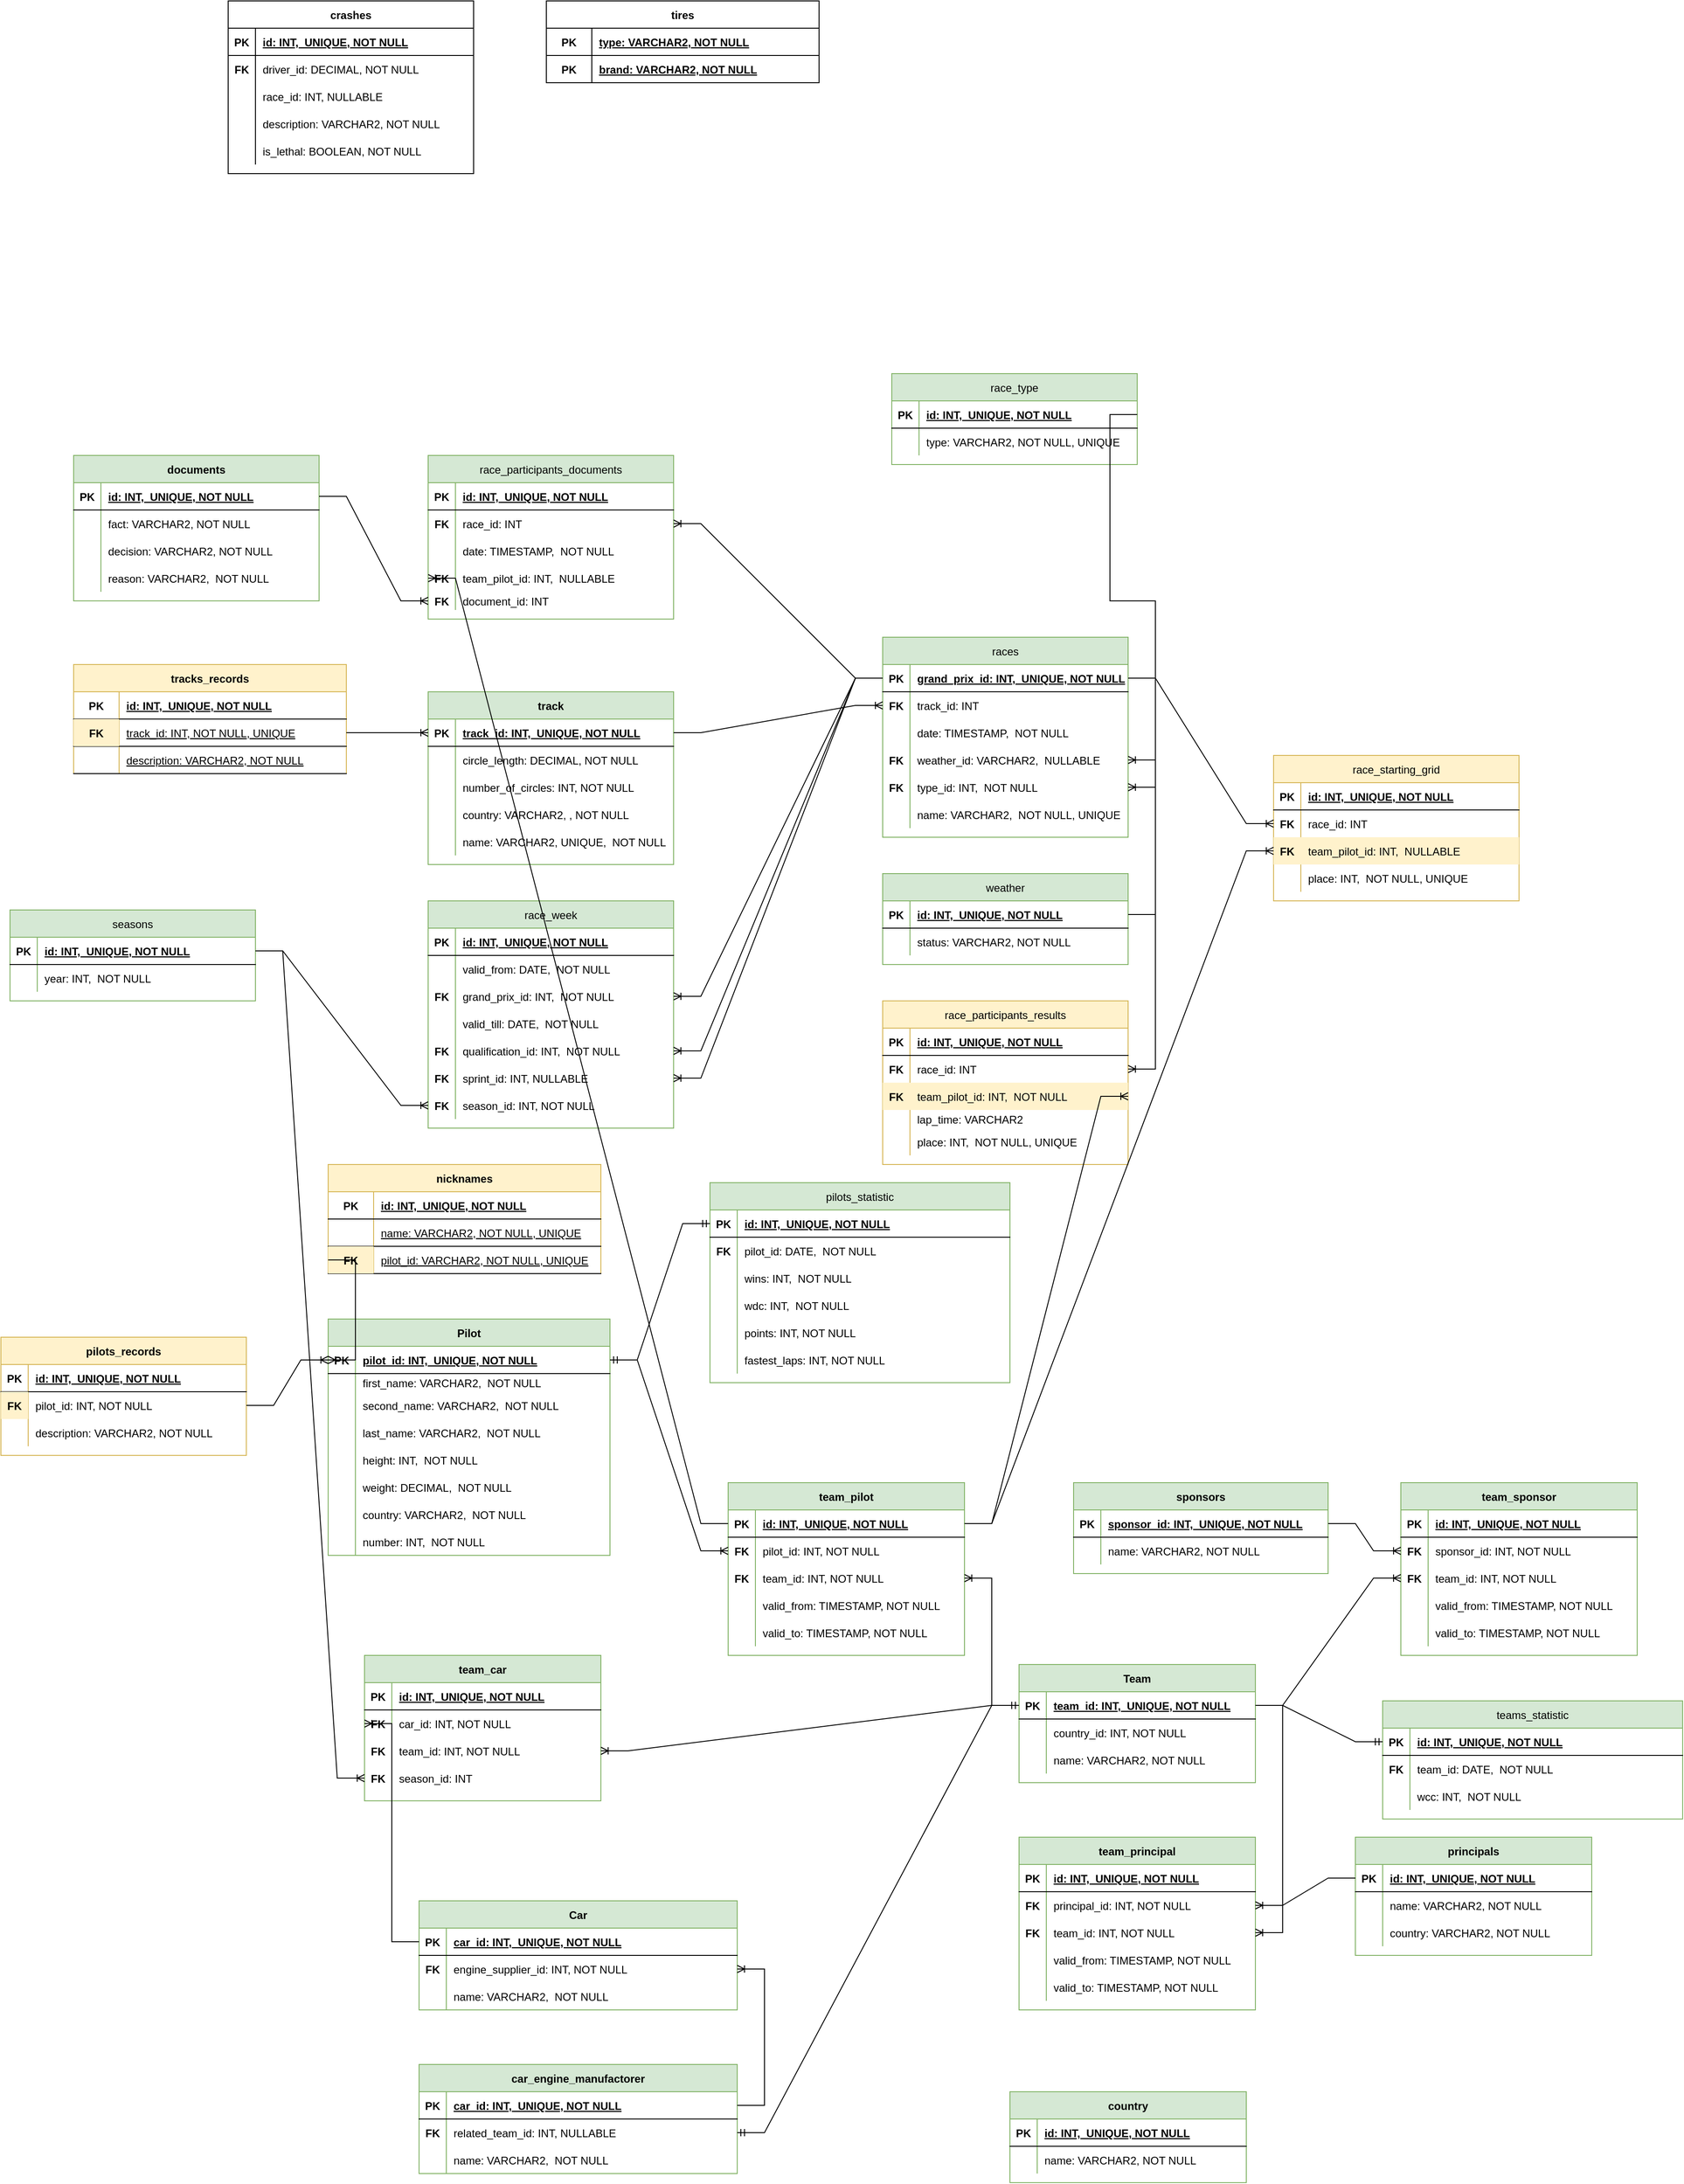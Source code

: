 <mxfile version="22.1.2" type="device">
  <diagram id="R2lEEEUBdFMjLlhIrx00" name="Page-1">
    <mxGraphModel dx="3166" dy="2129" grid="1" gridSize="10" guides="1" tooltips="1" connect="1" arrows="1" fold="1" page="1" pageScale="1" pageWidth="850" pageHeight="1100" math="0" shadow="0" extFonts="Permanent Marker^https://fonts.googleapis.com/css?family=Permanent+Marker">
      <root>
        <mxCell id="0" />
        <mxCell id="1" parent="0" />
        <mxCell id="hTorzQh60jO0xt_dStUZ-1" value="tires" style="shape=table;startSize=30;container=1;collapsible=1;childLayout=tableLayout;fixedRows=1;rowLines=0;fontStyle=1;align=center;resizeLast=1;" parent="1" vertex="1">
          <mxGeometry x="-860" y="-470" width="300" height="90" as="geometry" />
        </mxCell>
        <mxCell id="hTorzQh60jO0xt_dStUZ-2" value="" style="shape=tableRow;horizontal=0;startSize=0;swimlaneHead=0;swimlaneBody=0;fillColor=none;collapsible=0;dropTarget=0;points=[[0,0.5],[1,0.5]];portConstraint=eastwest;top=0;left=0;right=0;bottom=1;" parent="hTorzQh60jO0xt_dStUZ-1" vertex="1">
          <mxGeometry y="30" width="300" height="30" as="geometry" />
        </mxCell>
        <mxCell id="hTorzQh60jO0xt_dStUZ-3" value="PK" style="shape=partialRectangle;connectable=0;fillColor=none;top=0;left=0;bottom=0;right=0;fontStyle=1;overflow=hidden;" parent="hTorzQh60jO0xt_dStUZ-2" vertex="1">
          <mxGeometry width="50" height="30" as="geometry">
            <mxRectangle width="50" height="30" as="alternateBounds" />
          </mxGeometry>
        </mxCell>
        <mxCell id="hTorzQh60jO0xt_dStUZ-4" value="type: VARCHAR2, NOT NULL" style="shape=partialRectangle;connectable=0;fillColor=none;top=0;left=0;bottom=0;right=0;align=left;spacingLeft=6;fontStyle=5;overflow=hidden;" parent="hTorzQh60jO0xt_dStUZ-2" vertex="1">
          <mxGeometry x="50" width="250" height="30" as="geometry">
            <mxRectangle width="250" height="30" as="alternateBounds" />
          </mxGeometry>
        </mxCell>
        <mxCell id="hTorzQh60jO0xt_dStUZ-5" value="" style="shape=tableRow;horizontal=0;startSize=0;swimlaneHead=0;swimlaneBody=0;fillColor=none;collapsible=0;dropTarget=0;points=[[0,0.5],[1,0.5]];portConstraint=eastwest;top=0;left=0;right=0;bottom=1;" parent="hTorzQh60jO0xt_dStUZ-1" vertex="1">
          <mxGeometry y="60" width="300" height="30" as="geometry" />
        </mxCell>
        <mxCell id="hTorzQh60jO0xt_dStUZ-6" value="PK" style="shape=partialRectangle;connectable=0;fillColor=none;top=0;left=0;bottom=0;right=0;fontStyle=1;overflow=hidden;fontColor=#000000;strokeColor=#000000;" parent="hTorzQh60jO0xt_dStUZ-5" vertex="1">
          <mxGeometry width="50" height="30" as="geometry">
            <mxRectangle width="50" height="30" as="alternateBounds" />
          </mxGeometry>
        </mxCell>
        <mxCell id="hTorzQh60jO0xt_dStUZ-7" value="brand: VARCHAR2, NOT NULL" style="shape=partialRectangle;connectable=0;fillColor=none;top=0;left=0;bottom=0;right=0;align=left;spacingLeft=6;fontStyle=5;overflow=hidden;" parent="hTorzQh60jO0xt_dStUZ-5" vertex="1">
          <mxGeometry x="50" width="250" height="30" as="geometry">
            <mxRectangle width="250" height="30" as="alternateBounds" />
          </mxGeometry>
        </mxCell>
        <mxCell id="hTorzQh60jO0xt_dStUZ-8" value="Car" style="shape=table;startSize=30;container=1;collapsible=1;childLayout=tableLayout;fixedRows=1;rowLines=0;fontStyle=1;align=center;resizeLast=1;fillColor=#d5e8d4;strokeColor=#82b366;" parent="1" vertex="1">
          <mxGeometry x="-1000" y="1620" width="350" height="120" as="geometry" />
        </mxCell>
        <mxCell id="hTorzQh60jO0xt_dStUZ-9" value="" style="shape=tableRow;horizontal=0;startSize=0;swimlaneHead=0;swimlaneBody=0;fillColor=none;collapsible=0;dropTarget=0;points=[[0,0.5],[1,0.5]];portConstraint=eastwest;top=0;left=0;right=0;bottom=1;" parent="hTorzQh60jO0xt_dStUZ-8" vertex="1">
          <mxGeometry y="30" width="350" height="30" as="geometry" />
        </mxCell>
        <mxCell id="hTorzQh60jO0xt_dStUZ-10" value="PK" style="shape=partialRectangle;connectable=0;fillColor=none;top=0;left=0;bottom=0;right=0;fontStyle=1;overflow=hidden;" parent="hTorzQh60jO0xt_dStUZ-9" vertex="1">
          <mxGeometry width="30" height="30" as="geometry">
            <mxRectangle width="30" height="30" as="alternateBounds" />
          </mxGeometry>
        </mxCell>
        <mxCell id="hTorzQh60jO0xt_dStUZ-11" value="car_id: INT,  UNIQUE, NOT NULL" style="shape=partialRectangle;connectable=0;fillColor=none;top=0;left=0;bottom=0;right=0;align=left;spacingLeft=6;fontStyle=5;overflow=hidden;" parent="hTorzQh60jO0xt_dStUZ-9" vertex="1">
          <mxGeometry x="30" width="320" height="30" as="geometry">
            <mxRectangle width="320" height="30" as="alternateBounds" />
          </mxGeometry>
        </mxCell>
        <mxCell id="hTorzQh60jO0xt_dStUZ-12" value="" style="shape=tableRow;horizontal=0;startSize=0;swimlaneHead=0;swimlaneBody=0;fillColor=none;collapsible=0;dropTarget=0;points=[[0,0.5],[1,0.5]];portConstraint=eastwest;top=0;left=0;right=0;bottom=0;" parent="hTorzQh60jO0xt_dStUZ-8" vertex="1">
          <mxGeometry y="60" width="350" height="30" as="geometry" />
        </mxCell>
        <mxCell id="hTorzQh60jO0xt_dStUZ-13" value="FK" style="shape=partialRectangle;connectable=0;fillColor=none;top=0;left=0;bottom=0;right=0;editable=1;overflow=hidden;fontStyle=1" parent="hTorzQh60jO0xt_dStUZ-12" vertex="1">
          <mxGeometry width="30" height="30" as="geometry">
            <mxRectangle width="30" height="30" as="alternateBounds" />
          </mxGeometry>
        </mxCell>
        <mxCell id="hTorzQh60jO0xt_dStUZ-14" value="engine_supplier_id: INT, NOT NULL" style="shape=partialRectangle;connectable=0;fillColor=none;top=0;left=0;bottom=0;right=0;align=left;spacingLeft=6;overflow=hidden;" parent="hTorzQh60jO0xt_dStUZ-12" vertex="1">
          <mxGeometry x="30" width="320" height="30" as="geometry">
            <mxRectangle width="320" height="30" as="alternateBounds" />
          </mxGeometry>
        </mxCell>
        <mxCell id="hTorzQh60jO0xt_dStUZ-21" value="" style="shape=tableRow;horizontal=0;startSize=0;swimlaneHead=0;swimlaneBody=0;fillColor=none;collapsible=0;dropTarget=0;points=[[0,0.5],[1,0.5]];portConstraint=eastwest;top=0;left=0;right=0;bottom=0;" parent="hTorzQh60jO0xt_dStUZ-8" vertex="1">
          <mxGeometry y="90" width="350" height="30" as="geometry" />
        </mxCell>
        <mxCell id="hTorzQh60jO0xt_dStUZ-22" value="" style="shape=partialRectangle;connectable=0;fillColor=none;top=0;left=0;bottom=0;right=0;editable=1;overflow=hidden;fontStyle=1" parent="hTorzQh60jO0xt_dStUZ-21" vertex="1">
          <mxGeometry width="30" height="30" as="geometry">
            <mxRectangle width="30" height="30" as="alternateBounds" />
          </mxGeometry>
        </mxCell>
        <mxCell id="hTorzQh60jO0xt_dStUZ-23" value="name: VARCHAR2,  NOT NULL" style="shape=partialRectangle;connectable=0;fillColor=none;top=0;left=0;bottom=0;right=0;align=left;spacingLeft=6;overflow=hidden;rowspan=1;" parent="hTorzQh60jO0xt_dStUZ-21" vertex="1">
          <mxGeometry x="30" width="320" height="30" as="geometry">
            <mxRectangle width="320" height="30" as="alternateBounds" />
          </mxGeometry>
        </mxCell>
        <mxCell id="hTorzQh60jO0xt_dStUZ-27" value="sponsors" style="shape=table;startSize=30;container=1;collapsible=1;childLayout=tableLayout;fixedRows=1;rowLines=0;fontStyle=1;align=center;resizeLast=1;fillColor=#d5e8d4;strokeColor=#82b366;" parent="1" vertex="1">
          <mxGeometry x="-280" y="1160" width="280" height="100" as="geometry" />
        </mxCell>
        <mxCell id="hTorzQh60jO0xt_dStUZ-28" value="" style="shape=tableRow;horizontal=0;startSize=0;swimlaneHead=0;swimlaneBody=0;fillColor=none;collapsible=0;dropTarget=0;points=[[0,0.5],[1,0.5]];portConstraint=eastwest;top=0;left=0;right=0;bottom=1;" parent="hTorzQh60jO0xt_dStUZ-27" vertex="1">
          <mxGeometry y="30" width="280" height="30" as="geometry" />
        </mxCell>
        <mxCell id="hTorzQh60jO0xt_dStUZ-29" value="PK" style="shape=partialRectangle;connectable=0;fillColor=none;top=0;left=0;bottom=0;right=0;fontStyle=1;overflow=hidden;" parent="hTorzQh60jO0xt_dStUZ-28" vertex="1">
          <mxGeometry width="30" height="30" as="geometry">
            <mxRectangle width="30" height="30" as="alternateBounds" />
          </mxGeometry>
        </mxCell>
        <mxCell id="hTorzQh60jO0xt_dStUZ-30" value="sponsor_id: INT,  UNIQUE, NOT NULL" style="shape=partialRectangle;connectable=0;fillColor=none;top=0;left=0;bottom=0;right=0;align=left;spacingLeft=6;fontStyle=5;overflow=hidden;" parent="hTorzQh60jO0xt_dStUZ-28" vertex="1">
          <mxGeometry x="30" width="250" height="30" as="geometry">
            <mxRectangle width="250" height="30" as="alternateBounds" />
          </mxGeometry>
        </mxCell>
        <mxCell id="hTorzQh60jO0xt_dStUZ-31" value="" style="shape=tableRow;horizontal=0;startSize=0;swimlaneHead=0;swimlaneBody=0;fillColor=none;collapsible=0;dropTarget=0;points=[[0,0.5],[1,0.5]];portConstraint=eastwest;top=0;left=0;right=0;bottom=0;" parent="hTorzQh60jO0xt_dStUZ-27" vertex="1">
          <mxGeometry y="60" width="280" height="30" as="geometry" />
        </mxCell>
        <mxCell id="hTorzQh60jO0xt_dStUZ-32" value="" style="shape=partialRectangle;connectable=0;fillColor=none;top=0;left=0;bottom=0;right=0;editable=1;overflow=hidden;" parent="hTorzQh60jO0xt_dStUZ-31" vertex="1">
          <mxGeometry width="30" height="30" as="geometry">
            <mxRectangle width="30" height="30" as="alternateBounds" />
          </mxGeometry>
        </mxCell>
        <mxCell id="hTorzQh60jO0xt_dStUZ-33" value="name: VARCHAR2, NOT NULL" style="shape=partialRectangle;connectable=0;fillColor=none;top=0;left=0;bottom=0;right=0;align=left;spacingLeft=6;overflow=hidden;fontStyle=0" parent="hTorzQh60jO0xt_dStUZ-31" vertex="1">
          <mxGeometry x="30" width="250" height="30" as="geometry">
            <mxRectangle width="250" height="30" as="alternateBounds" />
          </mxGeometry>
        </mxCell>
        <mxCell id="hTorzQh60jO0xt_dStUZ-34" value="Team" style="shape=table;startSize=30;container=1;collapsible=1;childLayout=tableLayout;fixedRows=1;rowLines=0;fontStyle=1;align=center;resizeLast=1;fillColor=#d5e8d4;strokeColor=#82b366;" parent="1" vertex="1">
          <mxGeometry x="-340" y="1360" width="260" height="130" as="geometry" />
        </mxCell>
        <mxCell id="hTorzQh60jO0xt_dStUZ-35" value="" style="shape=tableRow;horizontal=0;startSize=0;swimlaneHead=0;swimlaneBody=0;fillColor=none;collapsible=0;dropTarget=0;points=[[0,0.5],[1,0.5]];portConstraint=eastwest;top=0;left=0;right=0;bottom=1;" parent="hTorzQh60jO0xt_dStUZ-34" vertex="1">
          <mxGeometry y="30" width="260" height="30" as="geometry" />
        </mxCell>
        <mxCell id="hTorzQh60jO0xt_dStUZ-36" value="PK" style="shape=partialRectangle;connectable=0;fillColor=none;top=0;left=0;bottom=0;right=0;fontStyle=1;overflow=hidden;" parent="hTorzQh60jO0xt_dStUZ-35" vertex="1">
          <mxGeometry width="30" height="30" as="geometry">
            <mxRectangle width="30" height="30" as="alternateBounds" />
          </mxGeometry>
        </mxCell>
        <mxCell id="hTorzQh60jO0xt_dStUZ-37" value="team_id: INT,  UNIQUE, NOT NULL" style="shape=partialRectangle;connectable=0;fillColor=none;top=0;left=0;bottom=0;right=0;align=left;spacingLeft=6;fontStyle=5;overflow=hidden;" parent="hTorzQh60jO0xt_dStUZ-35" vertex="1">
          <mxGeometry x="30" width="230" height="30" as="geometry">
            <mxRectangle width="230" height="30" as="alternateBounds" />
          </mxGeometry>
        </mxCell>
        <mxCell id="hTorzQh60jO0xt_dStUZ-44" value="" style="shape=tableRow;horizontal=0;startSize=0;swimlaneHead=0;swimlaneBody=0;fillColor=none;collapsible=0;dropTarget=0;points=[[0,0.5],[1,0.5]];portConstraint=eastwest;top=0;left=0;right=0;bottom=0;" parent="hTorzQh60jO0xt_dStUZ-34" vertex="1">
          <mxGeometry y="60" width="260" height="30" as="geometry" />
        </mxCell>
        <mxCell id="hTorzQh60jO0xt_dStUZ-45" value="" style="shape=partialRectangle;connectable=0;fillColor=none;top=0;left=0;bottom=0;right=0;editable=1;overflow=hidden;" parent="hTorzQh60jO0xt_dStUZ-44" vertex="1">
          <mxGeometry width="30" height="30" as="geometry">
            <mxRectangle width="30" height="30" as="alternateBounds" />
          </mxGeometry>
        </mxCell>
        <mxCell id="hTorzQh60jO0xt_dStUZ-46" value="country_id: INT, NOT NULL" style="shape=partialRectangle;connectable=0;fillColor=none;top=0;left=0;bottom=0;right=0;align=left;spacingLeft=6;overflow=hidden;" parent="hTorzQh60jO0xt_dStUZ-44" vertex="1">
          <mxGeometry x="30" width="230" height="30" as="geometry">
            <mxRectangle width="230" height="30" as="alternateBounds" />
          </mxGeometry>
        </mxCell>
        <mxCell id="hTorzQh60jO0xt_dStUZ-47" value="" style="shape=tableRow;horizontal=0;startSize=0;swimlaneHead=0;swimlaneBody=0;fillColor=none;collapsible=0;dropTarget=0;points=[[0,0.5],[1,0.5]];portConstraint=eastwest;top=0;left=0;right=0;bottom=0;" parent="hTorzQh60jO0xt_dStUZ-34" vertex="1">
          <mxGeometry y="90" width="260" height="30" as="geometry" />
        </mxCell>
        <mxCell id="hTorzQh60jO0xt_dStUZ-48" value="" style="shape=partialRectangle;connectable=0;fillColor=none;top=0;left=0;bottom=0;right=0;editable=1;overflow=hidden;" parent="hTorzQh60jO0xt_dStUZ-47" vertex="1">
          <mxGeometry width="30" height="30" as="geometry">
            <mxRectangle width="30" height="30" as="alternateBounds" />
          </mxGeometry>
        </mxCell>
        <mxCell id="hTorzQh60jO0xt_dStUZ-49" value="name: VARCHAR2, NOT NULL" style="shape=partialRectangle;connectable=0;fillColor=none;top=0;left=0;bottom=0;right=0;align=left;spacingLeft=6;overflow=hidden;fontStyle=0" parent="hTorzQh60jO0xt_dStUZ-47" vertex="1">
          <mxGeometry x="30" width="230" height="30" as="geometry">
            <mxRectangle width="230" height="30" as="alternateBounds" />
          </mxGeometry>
        </mxCell>
        <mxCell id="hTorzQh60jO0xt_dStUZ-50" value="track" style="shape=table;startSize=30;container=1;collapsible=1;childLayout=tableLayout;fixedRows=1;rowLines=0;fontStyle=1;align=center;resizeLast=1;fillColor=#d5e8d4;strokeColor=#82b366;" parent="1" vertex="1">
          <mxGeometry x="-990" y="290" width="270" height="190" as="geometry" />
        </mxCell>
        <mxCell id="hTorzQh60jO0xt_dStUZ-51" value="" style="shape=tableRow;horizontal=0;startSize=0;swimlaneHead=0;swimlaneBody=0;fillColor=none;collapsible=0;dropTarget=0;points=[[0,0.5],[1,0.5]];portConstraint=eastwest;top=0;left=0;right=0;bottom=1;" parent="hTorzQh60jO0xt_dStUZ-50" vertex="1">
          <mxGeometry y="30" width="270" height="30" as="geometry" />
        </mxCell>
        <mxCell id="hTorzQh60jO0xt_dStUZ-52" value="PK" style="shape=partialRectangle;connectable=0;fillColor=none;top=0;left=0;bottom=0;right=0;fontStyle=1;overflow=hidden;" parent="hTorzQh60jO0xt_dStUZ-51" vertex="1">
          <mxGeometry width="30" height="30" as="geometry">
            <mxRectangle width="30" height="30" as="alternateBounds" />
          </mxGeometry>
        </mxCell>
        <mxCell id="hTorzQh60jO0xt_dStUZ-53" value="track_id: INT,  UNIQUE, NOT NULL" style="shape=partialRectangle;connectable=0;fillColor=none;top=0;left=0;bottom=0;right=0;align=left;spacingLeft=6;fontStyle=5;overflow=hidden;" parent="hTorzQh60jO0xt_dStUZ-51" vertex="1">
          <mxGeometry x="30" width="240" height="30" as="geometry">
            <mxRectangle width="240" height="30" as="alternateBounds" />
          </mxGeometry>
        </mxCell>
        <mxCell id="hTorzQh60jO0xt_dStUZ-54" value="" style="shape=tableRow;horizontal=0;startSize=0;swimlaneHead=0;swimlaneBody=0;fillColor=none;collapsible=0;dropTarget=0;points=[[0,0.5],[1,0.5]];portConstraint=eastwest;top=0;left=0;right=0;bottom=0;" parent="hTorzQh60jO0xt_dStUZ-50" vertex="1">
          <mxGeometry y="60" width="270" height="30" as="geometry" />
        </mxCell>
        <mxCell id="hTorzQh60jO0xt_dStUZ-55" value="" style="shape=partialRectangle;connectable=0;fillColor=none;top=0;left=0;bottom=0;right=0;editable=1;overflow=hidden;" parent="hTorzQh60jO0xt_dStUZ-54" vertex="1">
          <mxGeometry width="30" height="30" as="geometry">
            <mxRectangle width="30" height="30" as="alternateBounds" />
          </mxGeometry>
        </mxCell>
        <mxCell id="hTorzQh60jO0xt_dStUZ-56" value="circle_length: DECIMAL, NOT NULL" style="shape=partialRectangle;connectable=0;fillColor=none;top=0;left=0;bottom=0;right=0;align=left;spacingLeft=6;overflow=hidden;" parent="hTorzQh60jO0xt_dStUZ-54" vertex="1">
          <mxGeometry x="30" width="240" height="30" as="geometry">
            <mxRectangle width="240" height="30" as="alternateBounds" />
          </mxGeometry>
        </mxCell>
        <mxCell id="hTorzQh60jO0xt_dStUZ-57" value="" style="shape=tableRow;horizontal=0;startSize=0;swimlaneHead=0;swimlaneBody=0;fillColor=none;collapsible=0;dropTarget=0;points=[[0,0.5],[1,0.5]];portConstraint=eastwest;top=0;left=0;right=0;bottom=0;" parent="hTorzQh60jO0xt_dStUZ-50" vertex="1">
          <mxGeometry y="90" width="270" height="30" as="geometry" />
        </mxCell>
        <mxCell id="hTorzQh60jO0xt_dStUZ-58" value="" style="shape=partialRectangle;connectable=0;fillColor=none;top=0;left=0;bottom=0;right=0;editable=1;overflow=hidden;" parent="hTorzQh60jO0xt_dStUZ-57" vertex="1">
          <mxGeometry width="30" height="30" as="geometry">
            <mxRectangle width="30" height="30" as="alternateBounds" />
          </mxGeometry>
        </mxCell>
        <mxCell id="hTorzQh60jO0xt_dStUZ-59" value="number_of_circles: INT, NOT NULL" style="shape=partialRectangle;connectable=0;fillColor=none;top=0;left=0;bottom=0;right=0;align=left;spacingLeft=6;overflow=hidden;" parent="hTorzQh60jO0xt_dStUZ-57" vertex="1">
          <mxGeometry x="30" width="240" height="30" as="geometry">
            <mxRectangle width="240" height="30" as="alternateBounds" />
          </mxGeometry>
        </mxCell>
        <mxCell id="hTorzQh60jO0xt_dStUZ-60" value="" style="shape=tableRow;horizontal=0;startSize=0;swimlaneHead=0;swimlaneBody=0;fillColor=none;collapsible=0;dropTarget=0;points=[[0,0.5],[1,0.5]];portConstraint=eastwest;top=0;left=0;right=0;bottom=0;" parent="hTorzQh60jO0xt_dStUZ-50" vertex="1">
          <mxGeometry y="120" width="270" height="30" as="geometry" />
        </mxCell>
        <mxCell id="hTorzQh60jO0xt_dStUZ-61" value="" style="shape=partialRectangle;connectable=0;fillColor=none;top=0;left=0;bottom=0;right=0;editable=1;overflow=hidden;" parent="hTorzQh60jO0xt_dStUZ-60" vertex="1">
          <mxGeometry width="30" height="30" as="geometry">
            <mxRectangle width="30" height="30" as="alternateBounds" />
          </mxGeometry>
        </mxCell>
        <mxCell id="hTorzQh60jO0xt_dStUZ-62" value="country: VARCHAR2, , NOT NULL" style="shape=partialRectangle;connectable=0;fillColor=none;top=0;left=0;bottom=0;right=0;align=left;spacingLeft=6;overflow=hidden;" parent="hTorzQh60jO0xt_dStUZ-60" vertex="1">
          <mxGeometry x="30" width="240" height="30" as="geometry">
            <mxRectangle width="240" height="30" as="alternateBounds" />
          </mxGeometry>
        </mxCell>
        <mxCell id="hTorzQh60jO0xt_dStUZ-69" value="" style="shape=tableRow;horizontal=0;startSize=0;swimlaneHead=0;swimlaneBody=0;fillColor=none;collapsible=0;dropTarget=0;points=[[0,0.5],[1,0.5]];portConstraint=eastwest;top=0;left=0;right=0;bottom=0;" parent="hTorzQh60jO0xt_dStUZ-50" vertex="1">
          <mxGeometry y="150" width="270" height="30" as="geometry" />
        </mxCell>
        <mxCell id="hTorzQh60jO0xt_dStUZ-70" value="" style="shape=partialRectangle;connectable=0;fillColor=none;top=0;left=0;bottom=0;right=0;editable=1;overflow=hidden;" parent="hTorzQh60jO0xt_dStUZ-69" vertex="1">
          <mxGeometry width="30" height="30" as="geometry">
            <mxRectangle width="30" height="30" as="alternateBounds" />
          </mxGeometry>
        </mxCell>
        <mxCell id="hTorzQh60jO0xt_dStUZ-71" value="name: VARCHAR2, UNIQUE,  NOT NULL" style="shape=partialRectangle;connectable=0;fillColor=none;top=0;left=0;bottom=0;right=0;align=left;spacingLeft=6;overflow=hidden;fontStyle=0" parent="hTorzQh60jO0xt_dStUZ-69" vertex="1">
          <mxGeometry x="30" width="240" height="30" as="geometry">
            <mxRectangle width="240" height="30" as="alternateBounds" />
          </mxGeometry>
        </mxCell>
        <mxCell id="hTorzQh60jO0xt_dStUZ-94" value="Pilot" style="shape=table;startSize=30;container=1;collapsible=1;childLayout=tableLayout;fixedRows=1;rowLines=0;fontStyle=1;align=center;resizeLast=1;fillColor=#d5e8d4;strokeColor=#82b366;" parent="1" vertex="1">
          <mxGeometry x="-1100" y="980" width="310" height="260" as="geometry" />
        </mxCell>
        <mxCell id="hTorzQh60jO0xt_dStUZ-95" value="" style="shape=tableRow;horizontal=0;startSize=0;swimlaneHead=0;swimlaneBody=0;fillColor=none;collapsible=0;dropTarget=0;points=[[0,0.5],[1,0.5]];portConstraint=eastwest;top=0;left=0;right=0;bottom=1;" parent="hTorzQh60jO0xt_dStUZ-94" vertex="1">
          <mxGeometry y="30" width="310" height="30" as="geometry" />
        </mxCell>
        <mxCell id="hTorzQh60jO0xt_dStUZ-96" value="PK" style="shape=partialRectangle;connectable=0;fillColor=none;top=0;left=0;bottom=0;right=0;fontStyle=1;overflow=hidden;" parent="hTorzQh60jO0xt_dStUZ-95" vertex="1">
          <mxGeometry width="30" height="30" as="geometry">
            <mxRectangle width="30" height="30" as="alternateBounds" />
          </mxGeometry>
        </mxCell>
        <mxCell id="hTorzQh60jO0xt_dStUZ-97" value="pilot_id: INT,  UNIQUE, NOT NULL" style="shape=partialRectangle;connectable=0;fillColor=none;top=0;left=0;bottom=0;right=0;align=left;spacingLeft=6;fontStyle=5;overflow=hidden;" parent="hTorzQh60jO0xt_dStUZ-95" vertex="1">
          <mxGeometry x="30" width="280" height="30" as="geometry">
            <mxRectangle width="280" height="30" as="alternateBounds" />
          </mxGeometry>
        </mxCell>
        <mxCell id="hTorzQh60jO0xt_dStUZ-98" value="" style="shape=tableRow;horizontal=0;startSize=0;swimlaneHead=0;swimlaneBody=0;fillColor=none;collapsible=0;dropTarget=0;points=[[0,0.5],[1,0.5]];portConstraint=eastwest;top=0;left=0;right=0;bottom=0;" parent="hTorzQh60jO0xt_dStUZ-94" vertex="1">
          <mxGeometry y="60" width="310" height="20" as="geometry" />
        </mxCell>
        <mxCell id="hTorzQh60jO0xt_dStUZ-99" value="" style="shape=partialRectangle;connectable=0;fillColor=none;top=0;left=0;bottom=0;right=0;editable=1;overflow=hidden;" parent="hTorzQh60jO0xt_dStUZ-98" vertex="1">
          <mxGeometry width="30" height="20" as="geometry">
            <mxRectangle width="30" height="20" as="alternateBounds" />
          </mxGeometry>
        </mxCell>
        <mxCell id="hTorzQh60jO0xt_dStUZ-100" value="first_name: VARCHAR2,  NOT NULL" style="shape=partialRectangle;connectable=0;fillColor=none;top=0;left=0;bottom=0;right=0;align=left;spacingLeft=6;overflow=hidden;" parent="hTorzQh60jO0xt_dStUZ-98" vertex="1">
          <mxGeometry x="30" width="280" height="20" as="geometry">
            <mxRectangle width="280" height="20" as="alternateBounds" />
          </mxGeometry>
        </mxCell>
        <mxCell id="hTorzQh60jO0xt_dStUZ-101" value="" style="shape=tableRow;horizontal=0;startSize=0;swimlaneHead=0;swimlaneBody=0;fillColor=none;collapsible=0;dropTarget=0;points=[[0,0.5],[1,0.5]];portConstraint=eastwest;top=0;left=0;right=0;bottom=0;" parent="hTorzQh60jO0xt_dStUZ-94" vertex="1">
          <mxGeometry y="80" width="310" height="30" as="geometry" />
        </mxCell>
        <mxCell id="hTorzQh60jO0xt_dStUZ-102" value="" style="shape=partialRectangle;connectable=0;fillColor=none;top=0;left=0;bottom=0;right=0;editable=1;overflow=hidden;" parent="hTorzQh60jO0xt_dStUZ-101" vertex="1">
          <mxGeometry width="30" height="30" as="geometry">
            <mxRectangle width="30" height="30" as="alternateBounds" />
          </mxGeometry>
        </mxCell>
        <mxCell id="hTorzQh60jO0xt_dStUZ-103" value="second_name: VARCHAR2,  NOT NULL" style="shape=partialRectangle;connectable=0;fillColor=none;top=0;left=0;bottom=0;right=0;align=left;spacingLeft=6;overflow=hidden;" parent="hTorzQh60jO0xt_dStUZ-101" vertex="1">
          <mxGeometry x="30" width="280" height="30" as="geometry">
            <mxRectangle width="280" height="30" as="alternateBounds" />
          </mxGeometry>
        </mxCell>
        <mxCell id="hTorzQh60jO0xt_dStUZ-104" value="" style="shape=tableRow;horizontal=0;startSize=0;swimlaneHead=0;swimlaneBody=0;fillColor=none;collapsible=0;dropTarget=0;points=[[0,0.5],[1,0.5]];portConstraint=eastwest;top=0;left=0;right=0;bottom=0;" parent="hTorzQh60jO0xt_dStUZ-94" vertex="1">
          <mxGeometry y="110" width="310" height="30" as="geometry" />
        </mxCell>
        <mxCell id="hTorzQh60jO0xt_dStUZ-105" value="" style="shape=partialRectangle;connectable=0;fillColor=none;top=0;left=0;bottom=0;right=0;editable=1;overflow=hidden;" parent="hTorzQh60jO0xt_dStUZ-104" vertex="1">
          <mxGeometry width="30" height="30" as="geometry">
            <mxRectangle width="30" height="30" as="alternateBounds" />
          </mxGeometry>
        </mxCell>
        <mxCell id="hTorzQh60jO0xt_dStUZ-106" value="last_name: VARCHAR2,  NOT NULL" style="shape=partialRectangle;connectable=0;fillColor=none;top=0;left=0;bottom=0;right=0;align=left;spacingLeft=6;overflow=hidden;" parent="hTorzQh60jO0xt_dStUZ-104" vertex="1">
          <mxGeometry x="30" width="280" height="30" as="geometry">
            <mxRectangle width="280" height="30" as="alternateBounds" />
          </mxGeometry>
        </mxCell>
        <mxCell id="hTorzQh60jO0xt_dStUZ-110" value="" style="shape=tableRow;horizontal=0;startSize=0;swimlaneHead=0;swimlaneBody=0;fillColor=none;collapsible=0;dropTarget=0;points=[[0,0.5],[1,0.5]];portConstraint=eastwest;top=0;left=0;right=0;bottom=0;" parent="hTorzQh60jO0xt_dStUZ-94" vertex="1">
          <mxGeometry y="140" width="310" height="30" as="geometry" />
        </mxCell>
        <mxCell id="hTorzQh60jO0xt_dStUZ-111" value="" style="shape=partialRectangle;connectable=0;fillColor=none;top=0;left=0;bottom=0;right=0;editable=1;overflow=hidden;" parent="hTorzQh60jO0xt_dStUZ-110" vertex="1">
          <mxGeometry width="30" height="30" as="geometry">
            <mxRectangle width="30" height="30" as="alternateBounds" />
          </mxGeometry>
        </mxCell>
        <mxCell id="hTorzQh60jO0xt_dStUZ-112" value="height: INT,  NOT NULL" style="shape=partialRectangle;connectable=0;fillColor=none;top=0;left=0;bottom=0;right=0;align=left;spacingLeft=6;overflow=hidden;" parent="hTorzQh60jO0xt_dStUZ-110" vertex="1">
          <mxGeometry x="30" width="280" height="30" as="geometry">
            <mxRectangle width="280" height="30" as="alternateBounds" />
          </mxGeometry>
        </mxCell>
        <mxCell id="hTorzQh60jO0xt_dStUZ-113" value="" style="shape=tableRow;horizontal=0;startSize=0;swimlaneHead=0;swimlaneBody=0;fillColor=none;collapsible=0;dropTarget=0;points=[[0,0.5],[1,0.5]];portConstraint=eastwest;top=0;left=0;right=0;bottom=0;" parent="hTorzQh60jO0xt_dStUZ-94" vertex="1">
          <mxGeometry y="170" width="310" height="30" as="geometry" />
        </mxCell>
        <mxCell id="hTorzQh60jO0xt_dStUZ-114" value="" style="shape=partialRectangle;connectable=0;fillColor=none;top=0;left=0;bottom=0;right=0;editable=1;overflow=hidden;" parent="hTorzQh60jO0xt_dStUZ-113" vertex="1">
          <mxGeometry width="30" height="30" as="geometry">
            <mxRectangle width="30" height="30" as="alternateBounds" />
          </mxGeometry>
        </mxCell>
        <mxCell id="hTorzQh60jO0xt_dStUZ-115" value="weight: DECIMAL,  NOT NULL" style="shape=partialRectangle;connectable=0;fillColor=none;top=0;left=0;bottom=0;right=0;align=left;spacingLeft=6;overflow=hidden;" parent="hTorzQh60jO0xt_dStUZ-113" vertex="1">
          <mxGeometry x="30" width="280" height="30" as="geometry">
            <mxRectangle width="280" height="30" as="alternateBounds" />
          </mxGeometry>
        </mxCell>
        <mxCell id="hTorzQh60jO0xt_dStUZ-116" value="" style="shape=tableRow;horizontal=0;startSize=0;swimlaneHead=0;swimlaneBody=0;fillColor=none;collapsible=0;dropTarget=0;points=[[0,0.5],[1,0.5]];portConstraint=eastwest;top=0;left=0;right=0;bottom=0;" parent="hTorzQh60jO0xt_dStUZ-94" vertex="1">
          <mxGeometry y="200" width="310" height="30" as="geometry" />
        </mxCell>
        <mxCell id="hTorzQh60jO0xt_dStUZ-117" value="" style="shape=partialRectangle;connectable=0;fillColor=none;top=0;left=0;bottom=0;right=0;editable=1;overflow=hidden;" parent="hTorzQh60jO0xt_dStUZ-116" vertex="1">
          <mxGeometry width="30" height="30" as="geometry">
            <mxRectangle width="30" height="30" as="alternateBounds" />
          </mxGeometry>
        </mxCell>
        <mxCell id="hTorzQh60jO0xt_dStUZ-118" value="country: VARCHAR2,  NOT NULL" style="shape=partialRectangle;connectable=0;fillColor=none;top=0;left=0;bottom=0;right=0;align=left;spacingLeft=6;overflow=hidden;" parent="hTorzQh60jO0xt_dStUZ-116" vertex="1">
          <mxGeometry x="30" width="280" height="30" as="geometry">
            <mxRectangle width="280" height="30" as="alternateBounds" />
          </mxGeometry>
        </mxCell>
        <mxCell id="hTorzQh60jO0xt_dStUZ-119" value="" style="shape=tableRow;horizontal=0;startSize=0;swimlaneHead=0;swimlaneBody=0;fillColor=none;collapsible=0;dropTarget=0;points=[[0,0.5],[1,0.5]];portConstraint=eastwest;top=0;left=0;right=0;bottom=0;" parent="hTorzQh60jO0xt_dStUZ-94" vertex="1">
          <mxGeometry y="230" width="310" height="30" as="geometry" />
        </mxCell>
        <mxCell id="hTorzQh60jO0xt_dStUZ-120" value="" style="shape=partialRectangle;connectable=0;fillColor=none;top=0;left=0;bottom=0;right=0;editable=1;overflow=hidden;" parent="hTorzQh60jO0xt_dStUZ-119" vertex="1">
          <mxGeometry width="30" height="30" as="geometry">
            <mxRectangle width="30" height="30" as="alternateBounds" />
          </mxGeometry>
        </mxCell>
        <mxCell id="hTorzQh60jO0xt_dStUZ-121" value="number: INT,  NOT NULL" style="shape=partialRectangle;connectable=0;fillColor=none;top=0;left=0;bottom=0;right=0;align=left;spacingLeft=6;overflow=hidden;" parent="hTorzQh60jO0xt_dStUZ-119" vertex="1">
          <mxGeometry x="30" width="280" height="30" as="geometry">
            <mxRectangle width="280" height="30" as="alternateBounds" />
          </mxGeometry>
        </mxCell>
        <mxCell id="hTorzQh60jO0xt_dStUZ-200" value="race_type" style="shape=table;startSize=30;container=1;collapsible=1;childLayout=tableLayout;fixedRows=1;rowLines=0;fontStyle=0;align=center;resizeLast=1;fillColor=#d5e8d4;strokeColor=#82b366;" parent="1" vertex="1">
          <mxGeometry x="-480" y="-60" width="270" height="100" as="geometry" />
        </mxCell>
        <mxCell id="hTorzQh60jO0xt_dStUZ-201" value="" style="shape=tableRow;horizontal=0;startSize=0;swimlaneHead=0;swimlaneBody=0;fillColor=none;collapsible=0;dropTarget=0;points=[[0,0.5],[1,0.5]];portConstraint=eastwest;top=0;left=0;right=0;bottom=1;" parent="hTorzQh60jO0xt_dStUZ-200" vertex="1">
          <mxGeometry y="30" width="270" height="30" as="geometry" />
        </mxCell>
        <mxCell id="hTorzQh60jO0xt_dStUZ-202" value="PK" style="shape=partialRectangle;connectable=0;fillColor=none;top=0;left=0;bottom=0;right=0;fontStyle=1;overflow=hidden;" parent="hTorzQh60jO0xt_dStUZ-201" vertex="1">
          <mxGeometry width="30" height="30" as="geometry">
            <mxRectangle width="30" height="30" as="alternateBounds" />
          </mxGeometry>
        </mxCell>
        <mxCell id="hTorzQh60jO0xt_dStUZ-203" value="id: INT,  UNIQUE, NOT NULL" style="shape=partialRectangle;connectable=0;fillColor=none;top=0;left=0;bottom=0;right=0;align=left;spacingLeft=6;fontStyle=5;overflow=hidden;" parent="hTorzQh60jO0xt_dStUZ-201" vertex="1">
          <mxGeometry x="30" width="240" height="30" as="geometry">
            <mxRectangle width="240" height="30" as="alternateBounds" />
          </mxGeometry>
        </mxCell>
        <mxCell id="hTorzQh60jO0xt_dStUZ-244" value="" style="shape=tableRow;horizontal=0;startSize=0;swimlaneHead=0;swimlaneBody=0;fillColor=none;collapsible=0;dropTarget=0;points=[[0,0.5],[1,0.5]];portConstraint=eastwest;top=0;left=0;right=0;bottom=0;" parent="hTorzQh60jO0xt_dStUZ-200" vertex="1">
          <mxGeometry y="60" width="270" height="30" as="geometry" />
        </mxCell>
        <mxCell id="hTorzQh60jO0xt_dStUZ-245" value="" style="shape=partialRectangle;connectable=0;fillColor=none;top=0;left=0;bottom=0;right=0;editable=1;overflow=hidden;fontStyle=1" parent="hTorzQh60jO0xt_dStUZ-244" vertex="1">
          <mxGeometry width="30" height="30" as="geometry">
            <mxRectangle width="30" height="30" as="alternateBounds" />
          </mxGeometry>
        </mxCell>
        <mxCell id="hTorzQh60jO0xt_dStUZ-246" value="type: VARCHAR2, NOT NULL, UNIQUE" style="shape=partialRectangle;connectable=0;fillColor=none;top=0;left=0;bottom=0;right=0;align=left;spacingLeft=6;overflow=hidden;" parent="hTorzQh60jO0xt_dStUZ-244" vertex="1">
          <mxGeometry x="30" width="240" height="30" as="geometry">
            <mxRectangle width="240" height="30" as="alternateBounds" />
          </mxGeometry>
        </mxCell>
        <mxCell id="hTorzQh60jO0xt_dStUZ-222" value="weather" style="shape=table;startSize=30;container=1;collapsible=1;childLayout=tableLayout;fixedRows=1;rowLines=0;fontStyle=0;align=center;resizeLast=1;fillColor=#d5e8d4;strokeColor=#82b366;" parent="1" vertex="1">
          <mxGeometry x="-490" y="490" width="270" height="100.0" as="geometry" />
        </mxCell>
        <mxCell id="hTorzQh60jO0xt_dStUZ-223" value="" style="shape=tableRow;horizontal=0;startSize=0;swimlaneHead=0;swimlaneBody=0;fillColor=none;collapsible=0;dropTarget=0;points=[[0,0.5],[1,0.5]];portConstraint=eastwest;top=0;left=0;right=0;bottom=1;" parent="hTorzQh60jO0xt_dStUZ-222" vertex="1">
          <mxGeometry y="30" width="270" height="30" as="geometry" />
        </mxCell>
        <mxCell id="hTorzQh60jO0xt_dStUZ-224" value="PK" style="shape=partialRectangle;connectable=0;fillColor=none;top=0;left=0;bottom=0;right=0;fontStyle=1;overflow=hidden;" parent="hTorzQh60jO0xt_dStUZ-223" vertex="1">
          <mxGeometry width="30" height="30" as="geometry">
            <mxRectangle width="30" height="30" as="alternateBounds" />
          </mxGeometry>
        </mxCell>
        <mxCell id="hTorzQh60jO0xt_dStUZ-225" value="id: INT,  UNIQUE, NOT NULL" style="shape=partialRectangle;connectable=0;fillColor=none;top=0;left=0;bottom=0;right=0;align=left;spacingLeft=6;fontStyle=5;overflow=hidden;" parent="hTorzQh60jO0xt_dStUZ-223" vertex="1">
          <mxGeometry x="30" width="240" height="30" as="geometry">
            <mxRectangle width="240" height="30" as="alternateBounds" />
          </mxGeometry>
        </mxCell>
        <mxCell id="hTorzQh60jO0xt_dStUZ-226" value="" style="shape=tableRow;horizontal=0;startSize=0;swimlaneHead=0;swimlaneBody=0;fillColor=none;collapsible=0;dropTarget=0;points=[[0,0.5],[1,0.5]];portConstraint=eastwest;top=0;left=0;right=0;bottom=0;" parent="hTorzQh60jO0xt_dStUZ-222" vertex="1">
          <mxGeometry y="60" width="270" height="30" as="geometry" />
        </mxCell>
        <mxCell id="hTorzQh60jO0xt_dStUZ-227" value="" style="shape=partialRectangle;connectable=0;fillColor=none;top=0;left=0;bottom=0;right=0;editable=1;overflow=hidden;fontStyle=1" parent="hTorzQh60jO0xt_dStUZ-226" vertex="1">
          <mxGeometry width="30" height="30" as="geometry">
            <mxRectangle width="30" height="30" as="alternateBounds" />
          </mxGeometry>
        </mxCell>
        <mxCell id="hTorzQh60jO0xt_dStUZ-228" value="status: VARCHAR2, NOT NULL" style="shape=partialRectangle;connectable=0;fillColor=none;top=0;left=0;bottom=0;right=0;align=left;spacingLeft=6;overflow=hidden;" parent="hTorzQh60jO0xt_dStUZ-226" vertex="1">
          <mxGeometry x="30" width="240" height="30" as="geometry">
            <mxRectangle width="240" height="30" as="alternateBounds" />
          </mxGeometry>
        </mxCell>
        <mxCell id="hTorzQh60jO0xt_dStUZ-255" value="documents" style="shape=table;startSize=30;container=1;collapsible=1;childLayout=tableLayout;fixedRows=1;rowLines=0;fontStyle=1;align=center;resizeLast=1;fillColor=#d5e8d4;strokeColor=#82b366;" parent="1" vertex="1">
          <mxGeometry x="-1380" y="30" width="270" height="160" as="geometry" />
        </mxCell>
        <mxCell id="hTorzQh60jO0xt_dStUZ-256" value="" style="shape=tableRow;horizontal=0;startSize=0;swimlaneHead=0;swimlaneBody=0;fillColor=none;collapsible=0;dropTarget=0;points=[[0,0.5],[1,0.5]];portConstraint=eastwest;top=0;left=0;right=0;bottom=1;" parent="hTorzQh60jO0xt_dStUZ-255" vertex="1">
          <mxGeometry y="30" width="270" height="30" as="geometry" />
        </mxCell>
        <mxCell id="hTorzQh60jO0xt_dStUZ-257" value="PK" style="shape=partialRectangle;connectable=0;fillColor=none;top=0;left=0;bottom=0;right=0;fontStyle=1;overflow=hidden;" parent="hTorzQh60jO0xt_dStUZ-256" vertex="1">
          <mxGeometry width="30" height="30" as="geometry">
            <mxRectangle width="30" height="30" as="alternateBounds" />
          </mxGeometry>
        </mxCell>
        <mxCell id="hTorzQh60jO0xt_dStUZ-258" value="id: INT,  UNIQUE, NOT NULL" style="shape=partialRectangle;connectable=0;fillColor=none;top=0;left=0;bottom=0;right=0;align=left;spacingLeft=6;fontStyle=5;overflow=hidden;" parent="hTorzQh60jO0xt_dStUZ-256" vertex="1">
          <mxGeometry x="30" width="240" height="30" as="geometry">
            <mxRectangle width="240" height="30" as="alternateBounds" />
          </mxGeometry>
        </mxCell>
        <mxCell id="hTorzQh60jO0xt_dStUZ-265" value="" style="shape=tableRow;horizontal=0;startSize=0;swimlaneHead=0;swimlaneBody=0;fillColor=none;collapsible=0;dropTarget=0;points=[[0,0.5],[1,0.5]];portConstraint=eastwest;top=0;left=0;right=0;bottom=0;" parent="hTorzQh60jO0xt_dStUZ-255" vertex="1">
          <mxGeometry y="60" width="270" height="30" as="geometry" />
        </mxCell>
        <mxCell id="hTorzQh60jO0xt_dStUZ-266" value="" style="shape=partialRectangle;connectable=0;fillColor=none;top=0;left=0;bottom=0;right=0;editable=1;overflow=hidden;" parent="hTorzQh60jO0xt_dStUZ-265" vertex="1">
          <mxGeometry width="30" height="30" as="geometry">
            <mxRectangle width="30" height="30" as="alternateBounds" />
          </mxGeometry>
        </mxCell>
        <mxCell id="hTorzQh60jO0xt_dStUZ-267" value="fact: VARCHAR2, NOT NULL" style="shape=partialRectangle;connectable=0;fillColor=none;top=0;left=0;bottom=0;right=0;align=left;spacingLeft=6;overflow=hidden;" parent="hTorzQh60jO0xt_dStUZ-265" vertex="1">
          <mxGeometry x="30" width="240" height="30" as="geometry">
            <mxRectangle width="240" height="30" as="alternateBounds" />
          </mxGeometry>
        </mxCell>
        <mxCell id="hTorzQh60jO0xt_dStUZ-284" value="" style="shape=tableRow;horizontal=0;startSize=0;swimlaneHead=0;swimlaneBody=0;fillColor=none;collapsible=0;dropTarget=0;points=[[0,0.5],[1,0.5]];portConstraint=eastwest;top=0;left=0;right=0;bottom=0;" parent="hTorzQh60jO0xt_dStUZ-255" vertex="1">
          <mxGeometry y="90" width="270" height="30" as="geometry" />
        </mxCell>
        <mxCell id="hTorzQh60jO0xt_dStUZ-285" value="" style="shape=partialRectangle;connectable=0;fillColor=none;top=0;left=0;bottom=0;right=0;editable=1;overflow=hidden;" parent="hTorzQh60jO0xt_dStUZ-284" vertex="1">
          <mxGeometry width="30" height="30" as="geometry">
            <mxRectangle width="30" height="30" as="alternateBounds" />
          </mxGeometry>
        </mxCell>
        <mxCell id="hTorzQh60jO0xt_dStUZ-286" value="decision: VARCHAR2, NOT NULL" style="shape=partialRectangle;connectable=0;fillColor=none;top=0;left=0;bottom=0;right=0;align=left;spacingLeft=6;overflow=hidden;" parent="hTorzQh60jO0xt_dStUZ-284" vertex="1">
          <mxGeometry x="30" width="240" height="30" as="geometry">
            <mxRectangle width="240" height="30" as="alternateBounds" />
          </mxGeometry>
        </mxCell>
        <mxCell id="hTorzQh60jO0xt_dStUZ-287" value="" style="shape=tableRow;horizontal=0;startSize=0;swimlaneHead=0;swimlaneBody=0;fillColor=none;collapsible=0;dropTarget=0;points=[[0,0.5],[1,0.5]];portConstraint=eastwest;top=0;left=0;right=0;bottom=0;" parent="hTorzQh60jO0xt_dStUZ-255" vertex="1">
          <mxGeometry y="120" width="270" height="30" as="geometry" />
        </mxCell>
        <mxCell id="hTorzQh60jO0xt_dStUZ-288" value="" style="shape=partialRectangle;connectable=0;fillColor=none;top=0;left=0;bottom=0;right=0;editable=1;overflow=hidden;" parent="hTorzQh60jO0xt_dStUZ-287" vertex="1">
          <mxGeometry width="30" height="30" as="geometry">
            <mxRectangle width="30" height="30" as="alternateBounds" />
          </mxGeometry>
        </mxCell>
        <mxCell id="hTorzQh60jO0xt_dStUZ-289" value="reason: VARCHAR2,  NOT NULL" style="shape=partialRectangle;connectable=0;fillColor=none;top=0;left=0;bottom=0;right=0;align=left;spacingLeft=6;overflow=hidden;" parent="hTorzQh60jO0xt_dStUZ-287" vertex="1">
          <mxGeometry x="30" width="240" height="30" as="geometry">
            <mxRectangle width="240" height="30" as="alternateBounds" />
          </mxGeometry>
        </mxCell>
        <mxCell id="hTorzQh60jO0xt_dStUZ-277" value="nicknames" style="shape=table;startSize=30;container=1;collapsible=1;childLayout=tableLayout;fixedRows=1;rowLines=0;fontStyle=1;align=center;resizeLast=1;fillColor=#fff2cc;strokeColor=#d6b656;" parent="1" vertex="1">
          <mxGeometry x="-1100" y="810" width="300" height="120" as="geometry" />
        </mxCell>
        <mxCell id="hTorzQh60jO0xt_dStUZ-278" value="" style="shape=tableRow;horizontal=0;startSize=0;swimlaneHead=0;swimlaneBody=0;fillColor=none;collapsible=0;dropTarget=0;points=[[0,0.5],[1,0.5]];portConstraint=eastwest;top=0;left=0;right=0;bottom=1;" parent="hTorzQh60jO0xt_dStUZ-277" vertex="1">
          <mxGeometry y="30" width="300" height="30" as="geometry" />
        </mxCell>
        <mxCell id="hTorzQh60jO0xt_dStUZ-279" value="PK" style="shape=partialRectangle;connectable=0;fillColor=none;top=0;left=0;bottom=0;right=0;fontStyle=1;overflow=hidden;" parent="hTorzQh60jO0xt_dStUZ-278" vertex="1">
          <mxGeometry width="50" height="30" as="geometry">
            <mxRectangle width="50" height="30" as="alternateBounds" />
          </mxGeometry>
        </mxCell>
        <mxCell id="hTorzQh60jO0xt_dStUZ-280" value="id: INT,  UNIQUE, NOT NULL" style="shape=partialRectangle;connectable=0;fillColor=none;top=0;left=0;bottom=0;right=0;align=left;spacingLeft=6;fontStyle=5;overflow=hidden;" parent="hTorzQh60jO0xt_dStUZ-278" vertex="1">
          <mxGeometry x="50" width="250" height="30" as="geometry">
            <mxRectangle width="250" height="30" as="alternateBounds" />
          </mxGeometry>
        </mxCell>
        <mxCell id="hTorzQh60jO0xt_dStUZ-281" value="" style="shape=tableRow;horizontal=0;startSize=0;swimlaneHead=0;swimlaneBody=0;fillColor=none;collapsible=0;dropTarget=0;points=[[0,0.5],[1,0.5]];portConstraint=eastwest;top=0;left=0;right=0;bottom=1;" parent="hTorzQh60jO0xt_dStUZ-277" vertex="1">
          <mxGeometry y="60" width="300" height="30" as="geometry" />
        </mxCell>
        <mxCell id="hTorzQh60jO0xt_dStUZ-282" value="" style="shape=partialRectangle;connectable=0;fillColor=none;top=0;left=0;bottom=0;right=0;fontStyle=1;overflow=hidden;fontColor=#000000;strokeColor=#000000;" parent="hTorzQh60jO0xt_dStUZ-281" vertex="1">
          <mxGeometry width="50" height="30" as="geometry">
            <mxRectangle width="50" height="30" as="alternateBounds" />
          </mxGeometry>
        </mxCell>
        <mxCell id="hTorzQh60jO0xt_dStUZ-283" value="name: VARCHAR2, NOT NULL, UNIQUE" style="shape=partialRectangle;connectable=0;fillColor=none;top=0;left=0;bottom=0;right=0;align=left;spacingLeft=6;fontStyle=4;overflow=hidden;" parent="hTorzQh60jO0xt_dStUZ-281" vertex="1">
          <mxGeometry x="50" width="250" height="30" as="geometry">
            <mxRectangle width="250" height="30" as="alternateBounds" />
          </mxGeometry>
        </mxCell>
        <mxCell id="hlxI9Zf2O99axkpgj2O5-218" value="" style="shape=tableRow;horizontal=0;startSize=0;swimlaneHead=0;swimlaneBody=0;fillColor=none;collapsible=0;dropTarget=0;points=[[0,0.5],[1,0.5]];portConstraint=eastwest;top=0;left=0;right=0;bottom=1;" vertex="1" parent="hTorzQh60jO0xt_dStUZ-277">
          <mxGeometry y="90" width="300" height="30" as="geometry" />
        </mxCell>
        <mxCell id="hlxI9Zf2O99axkpgj2O5-219" value="FK" style="shape=partialRectangle;connectable=0;fillColor=#fff2cc;top=0;left=0;bottom=0;right=0;fontStyle=1;overflow=hidden;strokeColor=#d6b656;" vertex="1" parent="hlxI9Zf2O99axkpgj2O5-218">
          <mxGeometry width="50" height="30" as="geometry">
            <mxRectangle width="50" height="30" as="alternateBounds" />
          </mxGeometry>
        </mxCell>
        <mxCell id="hlxI9Zf2O99axkpgj2O5-220" value="pilot_id: VARCHAR2, NOT NULL, UNIQUE" style="shape=partialRectangle;connectable=0;fillColor=none;top=0;left=0;bottom=0;right=0;align=left;spacingLeft=6;fontStyle=4;overflow=hidden;" vertex="1" parent="hlxI9Zf2O99axkpgj2O5-218">
          <mxGeometry x="50" width="250" height="30" as="geometry">
            <mxRectangle width="250" height="30" as="alternateBounds" />
          </mxGeometry>
        </mxCell>
        <mxCell id="hTorzQh60jO0xt_dStUZ-290" value="principals" style="shape=table;startSize=30;container=1;collapsible=1;childLayout=tableLayout;fixedRows=1;rowLines=0;fontStyle=1;align=center;resizeLast=1;fillColor=#d5e8d4;strokeColor=#82b366;" parent="1" vertex="1">
          <mxGeometry x="30" y="1550" width="260" height="130" as="geometry" />
        </mxCell>
        <mxCell id="hTorzQh60jO0xt_dStUZ-291" value="" style="shape=tableRow;horizontal=0;startSize=0;swimlaneHead=0;swimlaneBody=0;fillColor=none;collapsible=0;dropTarget=0;points=[[0,0.5],[1,0.5]];portConstraint=eastwest;top=0;left=0;right=0;bottom=1;" parent="hTorzQh60jO0xt_dStUZ-290" vertex="1">
          <mxGeometry y="30" width="260" height="30" as="geometry" />
        </mxCell>
        <mxCell id="hTorzQh60jO0xt_dStUZ-292" value="PK" style="shape=partialRectangle;connectable=0;fillColor=none;top=0;left=0;bottom=0;right=0;fontStyle=1;overflow=hidden;" parent="hTorzQh60jO0xt_dStUZ-291" vertex="1">
          <mxGeometry width="30" height="30" as="geometry">
            <mxRectangle width="30" height="30" as="alternateBounds" />
          </mxGeometry>
        </mxCell>
        <mxCell id="hTorzQh60jO0xt_dStUZ-293" value="id: INT,  UNIQUE, NOT NULL" style="shape=partialRectangle;connectable=0;fillColor=none;top=0;left=0;bottom=0;right=0;align=left;spacingLeft=6;fontStyle=5;overflow=hidden;" parent="hTorzQh60jO0xt_dStUZ-291" vertex="1">
          <mxGeometry x="30" width="230" height="30" as="geometry">
            <mxRectangle width="230" height="30" as="alternateBounds" />
          </mxGeometry>
        </mxCell>
        <mxCell id="hTorzQh60jO0xt_dStUZ-294" value="" style="shape=tableRow;horizontal=0;startSize=0;swimlaneHead=0;swimlaneBody=0;fillColor=none;collapsible=0;dropTarget=0;points=[[0,0.5],[1,0.5]];portConstraint=eastwest;top=0;left=0;right=0;bottom=0;" parent="hTorzQh60jO0xt_dStUZ-290" vertex="1">
          <mxGeometry y="60" width="260" height="30" as="geometry" />
        </mxCell>
        <mxCell id="hTorzQh60jO0xt_dStUZ-295" value="" style="shape=partialRectangle;connectable=0;fillColor=none;top=0;left=0;bottom=0;right=0;editable=1;overflow=hidden;" parent="hTorzQh60jO0xt_dStUZ-294" vertex="1">
          <mxGeometry width="30" height="30" as="geometry">
            <mxRectangle width="30" height="30" as="alternateBounds" />
          </mxGeometry>
        </mxCell>
        <mxCell id="hTorzQh60jO0xt_dStUZ-296" value="name: VARCHAR2, NOT NULL" style="shape=partialRectangle;connectable=0;fillColor=none;top=0;left=0;bottom=0;right=0;align=left;spacingLeft=6;overflow=hidden;" parent="hTorzQh60jO0xt_dStUZ-294" vertex="1">
          <mxGeometry x="30" width="230" height="30" as="geometry">
            <mxRectangle width="230" height="30" as="alternateBounds" />
          </mxGeometry>
        </mxCell>
        <mxCell id="hTorzQh60jO0xt_dStUZ-300" value="" style="shape=tableRow;horizontal=0;startSize=0;swimlaneHead=0;swimlaneBody=0;fillColor=none;collapsible=0;dropTarget=0;points=[[0,0.5],[1,0.5]];portConstraint=eastwest;top=0;left=0;right=0;bottom=0;" parent="hTorzQh60jO0xt_dStUZ-290" vertex="1">
          <mxGeometry y="90" width="260" height="30" as="geometry" />
        </mxCell>
        <mxCell id="hTorzQh60jO0xt_dStUZ-301" value="" style="shape=partialRectangle;connectable=0;fillColor=none;top=0;left=0;bottom=0;right=0;editable=1;overflow=hidden;" parent="hTorzQh60jO0xt_dStUZ-300" vertex="1">
          <mxGeometry width="30" height="30" as="geometry">
            <mxRectangle width="30" height="30" as="alternateBounds" />
          </mxGeometry>
        </mxCell>
        <mxCell id="hTorzQh60jO0xt_dStUZ-302" value="country: VARCHAR2, NOT NULL" style="shape=partialRectangle;connectable=0;fillColor=none;top=0;left=0;bottom=0;right=0;align=left;spacingLeft=6;overflow=hidden;" parent="hTorzQh60jO0xt_dStUZ-300" vertex="1">
          <mxGeometry x="30" width="230" height="30" as="geometry">
            <mxRectangle width="230" height="30" as="alternateBounds" />
          </mxGeometry>
        </mxCell>
        <mxCell id="hTorzQh60jO0xt_dStUZ-338" value="pilots_statistic" style="shape=table;startSize=30;container=1;collapsible=1;childLayout=tableLayout;fixedRows=1;rowLines=0;fontStyle=0;align=center;resizeLast=1;fillColor=#d5e8d4;strokeColor=#82b366;" parent="1" vertex="1">
          <mxGeometry x="-680" y="830" width="330" height="220" as="geometry" />
        </mxCell>
        <mxCell id="hTorzQh60jO0xt_dStUZ-339" value="" style="shape=tableRow;horizontal=0;startSize=0;swimlaneHead=0;swimlaneBody=0;fillColor=none;collapsible=0;dropTarget=0;points=[[0,0.5],[1,0.5]];portConstraint=eastwest;top=0;left=0;right=0;bottom=1;" parent="hTorzQh60jO0xt_dStUZ-338" vertex="1">
          <mxGeometry y="30" width="330" height="30" as="geometry" />
        </mxCell>
        <mxCell id="hTorzQh60jO0xt_dStUZ-340" value="PK" style="shape=partialRectangle;connectable=0;fillColor=none;top=0;left=0;bottom=0;right=0;fontStyle=1;overflow=hidden;" parent="hTorzQh60jO0xt_dStUZ-339" vertex="1">
          <mxGeometry width="30" height="30" as="geometry">
            <mxRectangle width="30" height="30" as="alternateBounds" />
          </mxGeometry>
        </mxCell>
        <mxCell id="hTorzQh60jO0xt_dStUZ-341" value="id: INT,  UNIQUE, NOT NULL" style="shape=partialRectangle;connectable=0;fillColor=none;top=0;left=0;bottom=0;right=0;align=left;spacingLeft=6;fontStyle=5;overflow=hidden;" parent="hTorzQh60jO0xt_dStUZ-339" vertex="1">
          <mxGeometry x="30" width="300" height="30" as="geometry">
            <mxRectangle width="300" height="30" as="alternateBounds" />
          </mxGeometry>
        </mxCell>
        <mxCell id="hTorzQh60jO0xt_dStUZ-342" value="" style="shape=tableRow;horizontal=0;startSize=0;swimlaneHead=0;swimlaneBody=0;fillColor=none;collapsible=0;dropTarget=0;points=[[0,0.5],[1,0.5]];portConstraint=eastwest;top=0;left=0;right=0;bottom=0;" parent="hTorzQh60jO0xt_dStUZ-338" vertex="1">
          <mxGeometry y="60" width="330" height="30" as="geometry" />
        </mxCell>
        <mxCell id="hTorzQh60jO0xt_dStUZ-343" value="FK" style="shape=partialRectangle;connectable=0;fillColor=none;top=0;left=0;bottom=0;right=0;editable=1;overflow=hidden;fontStyle=1" parent="hTorzQh60jO0xt_dStUZ-342" vertex="1">
          <mxGeometry width="30" height="30" as="geometry">
            <mxRectangle width="30" height="30" as="alternateBounds" />
          </mxGeometry>
        </mxCell>
        <mxCell id="hTorzQh60jO0xt_dStUZ-344" value="pilot_id: DATE,  NOT NULL" style="shape=partialRectangle;connectable=0;fillColor=none;top=0;left=0;bottom=0;right=0;align=left;spacingLeft=6;overflow=hidden;" parent="hTorzQh60jO0xt_dStUZ-342" vertex="1">
          <mxGeometry x="30" width="300" height="30" as="geometry">
            <mxRectangle width="300" height="30" as="alternateBounds" />
          </mxGeometry>
        </mxCell>
        <mxCell id="hTorzQh60jO0xt_dStUZ-348" value="" style="shape=tableRow;horizontal=0;startSize=0;swimlaneHead=0;swimlaneBody=0;fillColor=none;collapsible=0;dropTarget=0;points=[[0,0.5],[1,0.5]];portConstraint=eastwest;top=0;left=0;right=0;bottom=0;" parent="hTorzQh60jO0xt_dStUZ-338" vertex="1">
          <mxGeometry y="90" width="330" height="30" as="geometry" />
        </mxCell>
        <mxCell id="hTorzQh60jO0xt_dStUZ-349" value="" style="shape=partialRectangle;connectable=0;fillColor=none;top=0;left=0;bottom=0;right=0;editable=1;overflow=hidden;fontStyle=1" parent="hTorzQh60jO0xt_dStUZ-348" vertex="1">
          <mxGeometry width="30" height="30" as="geometry">
            <mxRectangle width="30" height="30" as="alternateBounds" />
          </mxGeometry>
        </mxCell>
        <mxCell id="hTorzQh60jO0xt_dStUZ-350" value="wins: INT,  NOT NULL" style="shape=partialRectangle;connectable=0;fillColor=none;top=0;left=0;bottom=0;right=0;align=left;spacingLeft=6;overflow=hidden;" parent="hTorzQh60jO0xt_dStUZ-348" vertex="1">
          <mxGeometry x="30" width="300" height="30" as="geometry">
            <mxRectangle width="300" height="30" as="alternateBounds" />
          </mxGeometry>
        </mxCell>
        <mxCell id="hTorzQh60jO0xt_dStUZ-354" value="" style="shape=tableRow;horizontal=0;startSize=0;swimlaneHead=0;swimlaneBody=0;fillColor=none;collapsible=0;dropTarget=0;points=[[0,0.5],[1,0.5]];portConstraint=eastwest;top=0;left=0;right=0;bottom=0;" parent="hTorzQh60jO0xt_dStUZ-338" vertex="1">
          <mxGeometry y="120" width="330" height="30" as="geometry" />
        </mxCell>
        <mxCell id="hTorzQh60jO0xt_dStUZ-355" value="" style="shape=partialRectangle;connectable=0;fillColor=none;top=0;left=0;bottom=0;right=0;editable=1;overflow=hidden;fontStyle=1" parent="hTorzQh60jO0xt_dStUZ-354" vertex="1">
          <mxGeometry width="30" height="30" as="geometry">
            <mxRectangle width="30" height="30" as="alternateBounds" />
          </mxGeometry>
        </mxCell>
        <mxCell id="hTorzQh60jO0xt_dStUZ-356" value="wdc: INT,  NOT NULL" style="shape=partialRectangle;connectable=0;fillColor=none;top=0;left=0;bottom=0;right=0;align=left;spacingLeft=6;overflow=hidden;" parent="hTorzQh60jO0xt_dStUZ-354" vertex="1">
          <mxGeometry x="30" width="300" height="30" as="geometry">
            <mxRectangle width="300" height="30" as="alternateBounds" />
          </mxGeometry>
        </mxCell>
        <mxCell id="hTorzQh60jO0xt_dStUZ-357" value="" style="shape=tableRow;horizontal=0;startSize=0;swimlaneHead=0;swimlaneBody=0;fillColor=none;collapsible=0;dropTarget=0;points=[[0,0.5],[1,0.5]];portConstraint=eastwest;top=0;left=0;right=0;bottom=0;" parent="hTorzQh60jO0xt_dStUZ-338" vertex="1">
          <mxGeometry y="150" width="330" height="30" as="geometry" />
        </mxCell>
        <mxCell id="hTorzQh60jO0xt_dStUZ-358" value="" style="shape=partialRectangle;connectable=0;fillColor=none;top=0;left=0;bottom=0;right=0;editable=1;overflow=hidden;fontStyle=1" parent="hTorzQh60jO0xt_dStUZ-357" vertex="1">
          <mxGeometry width="30" height="30" as="geometry">
            <mxRectangle width="30" height="30" as="alternateBounds" />
          </mxGeometry>
        </mxCell>
        <mxCell id="hTorzQh60jO0xt_dStUZ-359" value="points: INT, NOT NULL" style="shape=partialRectangle;connectable=0;fillColor=none;top=0;left=0;bottom=0;right=0;align=left;spacingLeft=6;overflow=hidden;" parent="hTorzQh60jO0xt_dStUZ-357" vertex="1">
          <mxGeometry x="30" width="300" height="30" as="geometry">
            <mxRectangle width="300" height="30" as="alternateBounds" />
          </mxGeometry>
        </mxCell>
        <mxCell id="hlxI9Zf2O99axkpgj2O5-110" value="" style="shape=tableRow;horizontal=0;startSize=0;swimlaneHead=0;swimlaneBody=0;fillColor=none;collapsible=0;dropTarget=0;points=[[0,0.5],[1,0.5]];portConstraint=eastwest;top=0;left=0;right=0;bottom=0;" vertex="1" parent="hTorzQh60jO0xt_dStUZ-338">
          <mxGeometry y="180" width="330" height="30" as="geometry" />
        </mxCell>
        <mxCell id="hlxI9Zf2O99axkpgj2O5-111" value="" style="shape=partialRectangle;connectable=0;fillColor=none;top=0;left=0;bottom=0;right=0;editable=1;overflow=hidden;fontStyle=1" vertex="1" parent="hlxI9Zf2O99axkpgj2O5-110">
          <mxGeometry width="30" height="30" as="geometry">
            <mxRectangle width="30" height="30" as="alternateBounds" />
          </mxGeometry>
        </mxCell>
        <mxCell id="hlxI9Zf2O99axkpgj2O5-112" value="fastest_laps: INT, NOT NULL" style="shape=partialRectangle;connectable=0;fillColor=none;top=0;left=0;bottom=0;right=0;align=left;spacingLeft=6;overflow=hidden;" vertex="1" parent="hlxI9Zf2O99axkpgj2O5-110">
          <mxGeometry x="30" width="300" height="30" as="geometry">
            <mxRectangle width="300" height="30" as="alternateBounds" />
          </mxGeometry>
        </mxCell>
        <mxCell id="hTorzQh60jO0xt_dStUZ-360" value="race_week" style="shape=table;startSize=30;container=1;collapsible=1;childLayout=tableLayout;fixedRows=1;rowLines=0;fontStyle=0;align=center;resizeLast=1;fillColor=#d5e8d4;strokeColor=#82b366;" parent="1" vertex="1">
          <mxGeometry x="-990" y="520" width="270" height="250" as="geometry" />
        </mxCell>
        <mxCell id="hTorzQh60jO0xt_dStUZ-361" value="" style="shape=tableRow;horizontal=0;startSize=0;swimlaneHead=0;swimlaneBody=0;fillColor=none;collapsible=0;dropTarget=0;points=[[0,0.5],[1,0.5]];portConstraint=eastwest;top=0;left=0;right=0;bottom=1;" parent="hTorzQh60jO0xt_dStUZ-360" vertex="1">
          <mxGeometry y="30" width="270" height="30" as="geometry" />
        </mxCell>
        <mxCell id="hTorzQh60jO0xt_dStUZ-362" value="PK" style="shape=partialRectangle;connectable=0;fillColor=none;top=0;left=0;bottom=0;right=0;fontStyle=1;overflow=hidden;" parent="hTorzQh60jO0xt_dStUZ-361" vertex="1">
          <mxGeometry width="30" height="30" as="geometry">
            <mxRectangle width="30" height="30" as="alternateBounds" />
          </mxGeometry>
        </mxCell>
        <mxCell id="hTorzQh60jO0xt_dStUZ-363" value="id: INT,  UNIQUE, NOT NULL" style="shape=partialRectangle;connectable=0;fillColor=none;top=0;left=0;bottom=0;right=0;align=left;spacingLeft=6;fontStyle=5;overflow=hidden;" parent="hTorzQh60jO0xt_dStUZ-361" vertex="1">
          <mxGeometry x="30" width="240" height="30" as="geometry">
            <mxRectangle width="240" height="30" as="alternateBounds" />
          </mxGeometry>
        </mxCell>
        <mxCell id="hTorzQh60jO0xt_dStUZ-364" value="" style="shape=tableRow;horizontal=0;startSize=0;swimlaneHead=0;swimlaneBody=0;fillColor=none;collapsible=0;dropTarget=0;points=[[0,0.5],[1,0.5]];portConstraint=eastwest;top=0;left=0;right=0;bottom=0;" parent="hTorzQh60jO0xt_dStUZ-360" vertex="1">
          <mxGeometry y="60" width="270" height="30" as="geometry" />
        </mxCell>
        <mxCell id="hTorzQh60jO0xt_dStUZ-365" value="" style="shape=partialRectangle;connectable=0;fillColor=none;top=0;left=0;bottom=0;right=0;editable=1;overflow=hidden;" parent="hTorzQh60jO0xt_dStUZ-364" vertex="1">
          <mxGeometry width="30" height="30" as="geometry">
            <mxRectangle width="30" height="30" as="alternateBounds" />
          </mxGeometry>
        </mxCell>
        <mxCell id="hTorzQh60jO0xt_dStUZ-366" value="valid_from: DATE,  NOT NULL" style="shape=partialRectangle;connectable=0;fillColor=none;top=0;left=0;bottom=0;right=0;align=left;spacingLeft=6;overflow=hidden;" parent="hTorzQh60jO0xt_dStUZ-364" vertex="1">
          <mxGeometry x="30" width="240" height="30" as="geometry">
            <mxRectangle width="240" height="30" as="alternateBounds" />
          </mxGeometry>
        </mxCell>
        <mxCell id="hTorzQh60jO0xt_dStUZ-367" value="" style="shape=tableRow;horizontal=0;startSize=0;swimlaneHead=0;swimlaneBody=0;fillColor=none;collapsible=0;dropTarget=0;points=[[0,0.5],[1,0.5]];portConstraint=eastwest;top=0;left=0;right=0;bottom=0;" parent="hTorzQh60jO0xt_dStUZ-360" vertex="1">
          <mxGeometry y="90" width="270" height="30" as="geometry" />
        </mxCell>
        <mxCell id="hTorzQh60jO0xt_dStUZ-368" value="FK" style="shape=partialRectangle;connectable=0;fillColor=none;top=0;left=0;bottom=0;right=0;editable=1;overflow=hidden;fontStyle=1" parent="hTorzQh60jO0xt_dStUZ-367" vertex="1">
          <mxGeometry width="30" height="30" as="geometry">
            <mxRectangle width="30" height="30" as="alternateBounds" />
          </mxGeometry>
        </mxCell>
        <mxCell id="hTorzQh60jO0xt_dStUZ-369" value="grand_prix_id: INT,  NOT NULL" style="shape=partialRectangle;connectable=0;fillColor=none;top=0;left=0;bottom=0;right=0;align=left;spacingLeft=6;overflow=hidden;" parent="hTorzQh60jO0xt_dStUZ-367" vertex="1">
          <mxGeometry x="30" width="240" height="30" as="geometry">
            <mxRectangle width="240" height="30" as="alternateBounds" />
          </mxGeometry>
        </mxCell>
        <mxCell id="hTorzQh60jO0xt_dStUZ-373" value="" style="shape=tableRow;horizontal=0;startSize=0;swimlaneHead=0;swimlaneBody=0;fillColor=none;collapsible=0;dropTarget=0;points=[[0,0.5],[1,0.5]];portConstraint=eastwest;top=0;left=0;right=0;bottom=0;" parent="hTorzQh60jO0xt_dStUZ-360" vertex="1">
          <mxGeometry y="120" width="270" height="30" as="geometry" />
        </mxCell>
        <mxCell id="hTorzQh60jO0xt_dStUZ-374" value="" style="shape=partialRectangle;connectable=0;fillColor=none;top=0;left=0;bottom=0;right=0;editable=1;overflow=hidden;" parent="hTorzQh60jO0xt_dStUZ-373" vertex="1">
          <mxGeometry width="30" height="30" as="geometry">
            <mxRectangle width="30" height="30" as="alternateBounds" />
          </mxGeometry>
        </mxCell>
        <mxCell id="hTorzQh60jO0xt_dStUZ-375" value="valid_till: DATE,  NOT NULL" style="shape=partialRectangle;connectable=0;fillColor=none;top=0;left=0;bottom=0;right=0;align=left;spacingLeft=6;overflow=hidden;" parent="hTorzQh60jO0xt_dStUZ-373" vertex="1">
          <mxGeometry x="30" width="240" height="30" as="geometry">
            <mxRectangle width="240" height="30" as="alternateBounds" />
          </mxGeometry>
        </mxCell>
        <mxCell id="hTorzQh60jO0xt_dStUZ-389" value="" style="shape=tableRow;horizontal=0;startSize=0;swimlaneHead=0;swimlaneBody=0;fillColor=none;collapsible=0;dropTarget=0;points=[[0,0.5],[1,0.5]];portConstraint=eastwest;top=0;left=0;right=0;bottom=0;" parent="hTorzQh60jO0xt_dStUZ-360" vertex="1">
          <mxGeometry y="150" width="270" height="30" as="geometry" />
        </mxCell>
        <mxCell id="hTorzQh60jO0xt_dStUZ-390" value="FK" style="shape=partialRectangle;connectable=0;fillColor=none;top=0;left=0;bottom=0;right=0;editable=1;overflow=hidden;fontStyle=1" parent="hTorzQh60jO0xt_dStUZ-389" vertex="1">
          <mxGeometry width="30" height="30" as="geometry">
            <mxRectangle width="30" height="30" as="alternateBounds" />
          </mxGeometry>
        </mxCell>
        <mxCell id="hTorzQh60jO0xt_dStUZ-391" value="qualification_id: INT,  NOT NULL" style="shape=partialRectangle;connectable=0;fillColor=none;top=0;left=0;bottom=0;right=0;align=left;spacingLeft=6;overflow=hidden;" parent="hTorzQh60jO0xt_dStUZ-389" vertex="1">
          <mxGeometry x="30" width="240" height="30" as="geometry">
            <mxRectangle width="240" height="30" as="alternateBounds" />
          </mxGeometry>
        </mxCell>
        <mxCell id="hTorzQh60jO0xt_dStUZ-395" value="" style="shape=tableRow;horizontal=0;startSize=0;swimlaneHead=0;swimlaneBody=0;fillColor=none;collapsible=0;dropTarget=0;points=[[0,0.5],[1,0.5]];portConstraint=eastwest;top=0;left=0;right=0;bottom=0;" parent="hTorzQh60jO0xt_dStUZ-360" vertex="1">
          <mxGeometry y="180" width="270" height="30" as="geometry" />
        </mxCell>
        <mxCell id="hTorzQh60jO0xt_dStUZ-396" value="FK" style="shape=partialRectangle;connectable=0;fillColor=none;top=0;left=0;bottom=0;right=0;editable=1;overflow=hidden;fontStyle=1" parent="hTorzQh60jO0xt_dStUZ-395" vertex="1">
          <mxGeometry width="30" height="30" as="geometry">
            <mxRectangle width="30" height="30" as="alternateBounds" />
          </mxGeometry>
        </mxCell>
        <mxCell id="hTorzQh60jO0xt_dStUZ-397" value="sprint_id: INT, NULLABLE" style="shape=partialRectangle;connectable=0;fillColor=none;top=0;left=0;bottom=0;right=0;align=left;spacingLeft=6;overflow=hidden;" parent="hTorzQh60jO0xt_dStUZ-395" vertex="1">
          <mxGeometry x="30" width="240" height="30" as="geometry">
            <mxRectangle width="240" height="30" as="alternateBounds" />
          </mxGeometry>
        </mxCell>
        <mxCell id="hTorzQh60jO0xt_dStUZ-467" value="" style="shape=tableRow;horizontal=0;startSize=0;swimlaneHead=0;swimlaneBody=0;fillColor=none;collapsible=0;dropTarget=0;points=[[0,0.5],[1,0.5]];portConstraint=eastwest;top=0;left=0;right=0;bottom=0;" parent="hTorzQh60jO0xt_dStUZ-360" vertex="1">
          <mxGeometry y="210" width="270" height="30" as="geometry" />
        </mxCell>
        <mxCell id="hTorzQh60jO0xt_dStUZ-468" value="FK" style="shape=partialRectangle;connectable=0;fillColor=none;top=0;left=0;bottom=0;right=0;editable=1;overflow=hidden;fontStyle=1" parent="hTorzQh60jO0xt_dStUZ-467" vertex="1">
          <mxGeometry width="30" height="30" as="geometry">
            <mxRectangle width="30" height="30" as="alternateBounds" />
          </mxGeometry>
        </mxCell>
        <mxCell id="hTorzQh60jO0xt_dStUZ-469" value="season_id: INT, NOT NULL" style="shape=partialRectangle;connectable=0;fillColor=none;top=0;left=0;bottom=0;right=0;align=left;spacingLeft=6;overflow=hidden;" parent="hTorzQh60jO0xt_dStUZ-467" vertex="1">
          <mxGeometry x="30" width="240" height="30" as="geometry">
            <mxRectangle width="240" height="30" as="alternateBounds" />
          </mxGeometry>
        </mxCell>
        <mxCell id="hTorzQh60jO0xt_dStUZ-400" value="crashes" style="shape=table;startSize=30;container=1;collapsible=1;childLayout=tableLayout;fixedRows=1;rowLines=0;fontStyle=1;align=center;resizeLast=1;" parent="1" vertex="1">
          <mxGeometry x="-1210" y="-470" width="270" height="190" as="geometry" />
        </mxCell>
        <mxCell id="hTorzQh60jO0xt_dStUZ-401" value="" style="shape=tableRow;horizontal=0;startSize=0;swimlaneHead=0;swimlaneBody=0;fillColor=none;collapsible=0;dropTarget=0;points=[[0,0.5],[1,0.5]];portConstraint=eastwest;top=0;left=0;right=0;bottom=1;" parent="hTorzQh60jO0xt_dStUZ-400" vertex="1">
          <mxGeometry y="30" width="270" height="30" as="geometry" />
        </mxCell>
        <mxCell id="hTorzQh60jO0xt_dStUZ-402" value="PK" style="shape=partialRectangle;connectable=0;fillColor=none;top=0;left=0;bottom=0;right=0;fontStyle=1;overflow=hidden;" parent="hTorzQh60jO0xt_dStUZ-401" vertex="1">
          <mxGeometry width="30" height="30" as="geometry">
            <mxRectangle width="30" height="30" as="alternateBounds" />
          </mxGeometry>
        </mxCell>
        <mxCell id="hTorzQh60jO0xt_dStUZ-403" value="id: INT,  UNIQUE, NOT NULL" style="shape=partialRectangle;connectable=0;fillColor=none;top=0;left=0;bottom=0;right=0;align=left;spacingLeft=6;fontStyle=5;overflow=hidden;" parent="hTorzQh60jO0xt_dStUZ-401" vertex="1">
          <mxGeometry x="30" width="240" height="30" as="geometry">
            <mxRectangle width="240" height="30" as="alternateBounds" />
          </mxGeometry>
        </mxCell>
        <mxCell id="hTorzQh60jO0xt_dStUZ-404" value="" style="shape=tableRow;horizontal=0;startSize=0;swimlaneHead=0;swimlaneBody=0;fillColor=none;collapsible=0;dropTarget=0;points=[[0,0.5],[1,0.5]];portConstraint=eastwest;top=0;left=0;right=0;bottom=0;" parent="hTorzQh60jO0xt_dStUZ-400" vertex="1">
          <mxGeometry y="60" width="270" height="30" as="geometry" />
        </mxCell>
        <mxCell id="hTorzQh60jO0xt_dStUZ-405" value="FK" style="shape=partialRectangle;connectable=0;fillColor=none;top=0;left=0;bottom=0;right=0;editable=1;overflow=hidden;fontStyle=1" parent="hTorzQh60jO0xt_dStUZ-404" vertex="1">
          <mxGeometry width="30" height="30" as="geometry">
            <mxRectangle width="30" height="30" as="alternateBounds" />
          </mxGeometry>
        </mxCell>
        <mxCell id="hTorzQh60jO0xt_dStUZ-406" value="driver_id: DECIMAL, NOT NULL" style="shape=partialRectangle;connectable=0;fillColor=none;top=0;left=0;bottom=0;right=0;align=left;spacingLeft=6;overflow=hidden;" parent="hTorzQh60jO0xt_dStUZ-404" vertex="1">
          <mxGeometry x="30" width="240" height="30" as="geometry">
            <mxRectangle width="240" height="30" as="alternateBounds" />
          </mxGeometry>
        </mxCell>
        <mxCell id="hTorzQh60jO0xt_dStUZ-407" value="" style="shape=tableRow;horizontal=0;startSize=0;swimlaneHead=0;swimlaneBody=0;fillColor=none;collapsible=0;dropTarget=0;points=[[0,0.5],[1,0.5]];portConstraint=eastwest;top=0;left=0;right=0;bottom=0;" parent="hTorzQh60jO0xt_dStUZ-400" vertex="1">
          <mxGeometry y="90" width="270" height="30" as="geometry" />
        </mxCell>
        <mxCell id="hTorzQh60jO0xt_dStUZ-408" value="" style="shape=partialRectangle;connectable=0;fillColor=none;top=0;left=0;bottom=0;right=0;editable=1;overflow=hidden;fontStyle=1" parent="hTorzQh60jO0xt_dStUZ-407" vertex="1">
          <mxGeometry width="30" height="30" as="geometry">
            <mxRectangle width="30" height="30" as="alternateBounds" />
          </mxGeometry>
        </mxCell>
        <mxCell id="hTorzQh60jO0xt_dStUZ-409" value="race_id: INT, NULLABLE" style="shape=partialRectangle;connectable=0;fillColor=none;top=0;left=0;bottom=0;right=0;align=left;spacingLeft=6;overflow=hidden;" parent="hTorzQh60jO0xt_dStUZ-407" vertex="1">
          <mxGeometry x="30" width="240" height="30" as="geometry">
            <mxRectangle width="240" height="30" as="alternateBounds" />
          </mxGeometry>
        </mxCell>
        <mxCell id="hTorzQh60jO0xt_dStUZ-410" value="" style="shape=tableRow;horizontal=0;startSize=0;swimlaneHead=0;swimlaneBody=0;fillColor=none;collapsible=0;dropTarget=0;points=[[0,0.5],[1,0.5]];portConstraint=eastwest;top=0;left=0;right=0;bottom=0;" parent="hTorzQh60jO0xt_dStUZ-400" vertex="1">
          <mxGeometry y="120" width="270" height="30" as="geometry" />
        </mxCell>
        <mxCell id="hTorzQh60jO0xt_dStUZ-411" value="" style="shape=partialRectangle;connectable=0;fillColor=none;top=0;left=0;bottom=0;right=0;editable=1;overflow=hidden;" parent="hTorzQh60jO0xt_dStUZ-410" vertex="1">
          <mxGeometry width="30" height="30" as="geometry">
            <mxRectangle width="30" height="30" as="alternateBounds" />
          </mxGeometry>
        </mxCell>
        <mxCell id="hTorzQh60jO0xt_dStUZ-412" value="description: VARCHAR2, NOT NULL" style="shape=partialRectangle;connectable=0;fillColor=none;top=0;left=0;bottom=0;right=0;align=left;spacingLeft=6;overflow=hidden;" parent="hTorzQh60jO0xt_dStUZ-410" vertex="1">
          <mxGeometry x="30" width="240" height="30" as="geometry">
            <mxRectangle width="240" height="30" as="alternateBounds" />
          </mxGeometry>
        </mxCell>
        <mxCell id="hTorzQh60jO0xt_dStUZ-413" value="" style="shape=tableRow;horizontal=0;startSize=0;swimlaneHead=0;swimlaneBody=0;fillColor=none;collapsible=0;dropTarget=0;points=[[0,0.5],[1,0.5]];portConstraint=eastwest;top=0;left=0;right=0;bottom=0;" parent="hTorzQh60jO0xt_dStUZ-400" vertex="1">
          <mxGeometry y="150" width="270" height="30" as="geometry" />
        </mxCell>
        <mxCell id="hTorzQh60jO0xt_dStUZ-414" value="" style="shape=partialRectangle;connectable=0;fillColor=none;top=0;left=0;bottom=0;right=0;editable=1;overflow=hidden;" parent="hTorzQh60jO0xt_dStUZ-413" vertex="1">
          <mxGeometry width="30" height="30" as="geometry">
            <mxRectangle width="30" height="30" as="alternateBounds" />
          </mxGeometry>
        </mxCell>
        <mxCell id="hTorzQh60jO0xt_dStUZ-415" value="is_lethal: BOOLEAN, NOT NULL" style="shape=partialRectangle;connectable=0;fillColor=none;top=0;left=0;bottom=0;right=0;align=left;spacingLeft=6;overflow=hidden;" parent="hTorzQh60jO0xt_dStUZ-413" vertex="1">
          <mxGeometry x="30" width="240" height="30" as="geometry">
            <mxRectangle width="240" height="30" as="alternateBounds" />
          </mxGeometry>
        </mxCell>
        <mxCell id="hTorzQh60jO0xt_dStUZ-419" value="pilots_records" style="shape=table;startSize=30;container=1;collapsible=1;childLayout=tableLayout;fixedRows=1;rowLines=0;fontStyle=1;align=center;resizeLast=1;fillColor=#fff2cc;strokeColor=#d6b656;" parent="1" vertex="1">
          <mxGeometry x="-1460" y="1000" width="270" height="130" as="geometry" />
        </mxCell>
        <mxCell id="hTorzQh60jO0xt_dStUZ-420" value="" style="shape=tableRow;horizontal=0;startSize=0;swimlaneHead=0;swimlaneBody=0;fillColor=none;collapsible=0;dropTarget=0;points=[[0,0.5],[1,0.5]];portConstraint=eastwest;top=0;left=0;right=0;bottom=1;" parent="hTorzQh60jO0xt_dStUZ-419" vertex="1">
          <mxGeometry y="30" width="270" height="30" as="geometry" />
        </mxCell>
        <mxCell id="hTorzQh60jO0xt_dStUZ-421" value="PK" style="shape=partialRectangle;connectable=0;fillColor=none;top=0;left=0;bottom=0;right=0;fontStyle=1;overflow=hidden;" parent="hTorzQh60jO0xt_dStUZ-420" vertex="1">
          <mxGeometry width="30" height="30" as="geometry">
            <mxRectangle width="30" height="30" as="alternateBounds" />
          </mxGeometry>
        </mxCell>
        <mxCell id="hTorzQh60jO0xt_dStUZ-422" value="id: INT,  UNIQUE, NOT NULL" style="shape=partialRectangle;connectable=0;fillColor=none;top=0;left=0;bottom=0;right=0;align=left;spacingLeft=6;fontStyle=5;overflow=hidden;" parent="hTorzQh60jO0xt_dStUZ-420" vertex="1">
          <mxGeometry x="30" width="240" height="30" as="geometry">
            <mxRectangle width="240" height="30" as="alternateBounds" />
          </mxGeometry>
        </mxCell>
        <mxCell id="hTorzQh60jO0xt_dStUZ-423" value="" style="shape=tableRow;horizontal=0;startSize=0;swimlaneHead=0;swimlaneBody=0;fillColor=none;collapsible=0;dropTarget=0;points=[[0,0.5],[1,0.5]];portConstraint=eastwest;top=0;left=0;right=0;bottom=0;" parent="hTorzQh60jO0xt_dStUZ-419" vertex="1">
          <mxGeometry y="60" width="270" height="30" as="geometry" />
        </mxCell>
        <mxCell id="hTorzQh60jO0xt_dStUZ-424" value="FK" style="shape=partialRectangle;connectable=0;fillColor=#fff2cc;top=0;left=0;bottom=0;right=0;editable=1;overflow=hidden;fontStyle=1;strokeColor=#d6b656;" parent="hTorzQh60jO0xt_dStUZ-423" vertex="1">
          <mxGeometry width="30" height="30" as="geometry">
            <mxRectangle width="30" height="30" as="alternateBounds" />
          </mxGeometry>
        </mxCell>
        <mxCell id="hTorzQh60jO0xt_dStUZ-425" value="pilot_id: INT, NOT NULL" style="shape=partialRectangle;connectable=0;fillColor=none;top=0;left=0;bottom=0;right=0;align=left;spacingLeft=6;overflow=hidden;" parent="hTorzQh60jO0xt_dStUZ-423" vertex="1">
          <mxGeometry x="30" width="240" height="30" as="geometry">
            <mxRectangle width="240" height="30" as="alternateBounds" />
          </mxGeometry>
        </mxCell>
        <mxCell id="hTorzQh60jO0xt_dStUZ-429" value="" style="shape=tableRow;horizontal=0;startSize=0;swimlaneHead=0;swimlaneBody=0;fillColor=none;collapsible=0;dropTarget=0;points=[[0,0.5],[1,0.5]];portConstraint=eastwest;top=0;left=0;right=0;bottom=0;" parent="hTorzQh60jO0xt_dStUZ-419" vertex="1">
          <mxGeometry y="90" width="270" height="30" as="geometry" />
        </mxCell>
        <mxCell id="hTorzQh60jO0xt_dStUZ-430" value="" style="shape=partialRectangle;connectable=0;fillColor=none;top=0;left=0;bottom=0;right=0;editable=1;overflow=hidden;" parent="hTorzQh60jO0xt_dStUZ-429" vertex="1">
          <mxGeometry width="30" height="30" as="geometry">
            <mxRectangle width="30" height="30" as="alternateBounds" />
          </mxGeometry>
        </mxCell>
        <mxCell id="hTorzQh60jO0xt_dStUZ-431" value="description: VARCHAR2, NOT NULL" style="shape=partialRectangle;connectable=0;fillColor=none;top=0;left=0;bottom=0;right=0;align=left;spacingLeft=6;overflow=hidden;" parent="hTorzQh60jO0xt_dStUZ-429" vertex="1">
          <mxGeometry x="30" width="240" height="30" as="geometry">
            <mxRectangle width="240" height="30" as="alternateBounds" />
          </mxGeometry>
        </mxCell>
        <mxCell id="hTorzQh60jO0xt_dStUZ-435" value="tracks_records" style="shape=table;startSize=30;container=1;collapsible=1;childLayout=tableLayout;fixedRows=1;rowLines=0;fontStyle=1;align=center;resizeLast=1;fillColor=#fff2cc;strokeColor=#d6b656;" parent="1" vertex="1">
          <mxGeometry x="-1380" y="260" width="300" height="120" as="geometry" />
        </mxCell>
        <mxCell id="hTorzQh60jO0xt_dStUZ-436" value="" style="shape=tableRow;horizontal=0;startSize=0;swimlaneHead=0;swimlaneBody=0;fillColor=none;collapsible=0;dropTarget=0;points=[[0,0.5],[1,0.5]];portConstraint=eastwest;top=0;left=0;right=0;bottom=1;" parent="hTorzQh60jO0xt_dStUZ-435" vertex="1">
          <mxGeometry y="30" width="300" height="30" as="geometry" />
        </mxCell>
        <mxCell id="hTorzQh60jO0xt_dStUZ-437" value="PK" style="shape=partialRectangle;connectable=0;fillColor=none;top=0;left=0;bottom=0;right=0;fontStyle=1;overflow=hidden;" parent="hTorzQh60jO0xt_dStUZ-436" vertex="1">
          <mxGeometry width="50" height="30" as="geometry">
            <mxRectangle width="50" height="30" as="alternateBounds" />
          </mxGeometry>
        </mxCell>
        <mxCell id="hTorzQh60jO0xt_dStUZ-438" value="id: INT,  UNIQUE, NOT NULL" style="shape=partialRectangle;connectable=0;fillColor=none;top=0;left=0;bottom=0;right=0;align=left;spacingLeft=6;fontStyle=5;overflow=hidden;" parent="hTorzQh60jO0xt_dStUZ-436" vertex="1">
          <mxGeometry x="50" width="250" height="30" as="geometry">
            <mxRectangle width="250" height="30" as="alternateBounds" />
          </mxGeometry>
        </mxCell>
        <mxCell id="hTorzQh60jO0xt_dStUZ-439" value="" style="shape=tableRow;horizontal=0;startSize=0;swimlaneHead=0;swimlaneBody=0;fillColor=none;collapsible=0;dropTarget=0;points=[[0,0.5],[1,0.5]];portConstraint=eastwest;top=0;left=0;right=0;bottom=1;" parent="hTorzQh60jO0xt_dStUZ-435" vertex="1">
          <mxGeometry y="60" width="300" height="30" as="geometry" />
        </mxCell>
        <mxCell id="hTorzQh60jO0xt_dStUZ-440" value="FK" style="shape=partialRectangle;connectable=0;fillColor=#fff2cc;top=0;left=0;bottom=0;right=0;fontStyle=1;overflow=hidden;strokeColor=#d6b656;" parent="hTorzQh60jO0xt_dStUZ-439" vertex="1">
          <mxGeometry width="50" height="30" as="geometry">
            <mxRectangle width="50" height="30" as="alternateBounds" />
          </mxGeometry>
        </mxCell>
        <mxCell id="hTorzQh60jO0xt_dStUZ-441" value="track_id: INT, NOT NULL, UNIQUE" style="shape=partialRectangle;connectable=0;fillColor=none;top=0;left=0;bottom=0;right=0;align=left;spacingLeft=6;fontStyle=4;overflow=hidden;" parent="hTorzQh60jO0xt_dStUZ-439" vertex="1">
          <mxGeometry x="50" width="250" height="30" as="geometry">
            <mxRectangle width="250" height="30" as="alternateBounds" />
          </mxGeometry>
        </mxCell>
        <mxCell id="hTorzQh60jO0xt_dStUZ-442" value="" style="shape=tableRow;horizontal=0;startSize=0;swimlaneHead=0;swimlaneBody=0;fillColor=none;collapsible=0;dropTarget=0;points=[[0,0.5],[1,0.5]];portConstraint=eastwest;top=0;left=0;right=0;bottom=1;" parent="hTorzQh60jO0xt_dStUZ-435" vertex="1">
          <mxGeometry y="90" width="300" height="30" as="geometry" />
        </mxCell>
        <mxCell id="hTorzQh60jO0xt_dStUZ-443" value="" style="shape=partialRectangle;connectable=0;fillColor=none;top=0;left=0;bottom=0;right=0;fontStyle=1;overflow=hidden;fontColor=#000000;strokeColor=#000000;" parent="hTorzQh60jO0xt_dStUZ-442" vertex="1">
          <mxGeometry width="50" height="30" as="geometry">
            <mxRectangle width="50" height="30" as="alternateBounds" />
          </mxGeometry>
        </mxCell>
        <mxCell id="hTorzQh60jO0xt_dStUZ-444" value="description: VARCHAR2, NOT NULL" style="shape=partialRectangle;connectable=0;fillColor=none;top=0;left=0;bottom=0;right=0;align=left;spacingLeft=6;fontStyle=4;overflow=hidden;" parent="hTorzQh60jO0xt_dStUZ-442" vertex="1">
          <mxGeometry x="50" width="250" height="30" as="geometry">
            <mxRectangle width="250" height="30" as="alternateBounds" />
          </mxGeometry>
        </mxCell>
        <mxCell id="hTorzQh60jO0xt_dStUZ-445" value="seasons" style="shape=table;startSize=30;container=1;collapsible=1;childLayout=tableLayout;fixedRows=1;rowLines=0;fontStyle=0;align=center;resizeLast=1;fillColor=#d5e8d4;strokeColor=#82b366;" parent="1" vertex="1">
          <mxGeometry x="-1450" y="530" width="270" height="100" as="geometry" />
        </mxCell>
        <mxCell id="hTorzQh60jO0xt_dStUZ-446" value="" style="shape=tableRow;horizontal=0;startSize=0;swimlaneHead=0;swimlaneBody=0;fillColor=none;collapsible=0;dropTarget=0;points=[[0,0.5],[1,0.5]];portConstraint=eastwest;top=0;left=0;right=0;bottom=1;" parent="hTorzQh60jO0xt_dStUZ-445" vertex="1">
          <mxGeometry y="30" width="270" height="30" as="geometry" />
        </mxCell>
        <mxCell id="hTorzQh60jO0xt_dStUZ-447" value="PK" style="shape=partialRectangle;connectable=0;fillColor=none;top=0;left=0;bottom=0;right=0;fontStyle=1;overflow=hidden;" parent="hTorzQh60jO0xt_dStUZ-446" vertex="1">
          <mxGeometry width="30" height="30" as="geometry">
            <mxRectangle width="30" height="30" as="alternateBounds" />
          </mxGeometry>
        </mxCell>
        <mxCell id="hTorzQh60jO0xt_dStUZ-448" value="id: INT,  UNIQUE, NOT NULL" style="shape=partialRectangle;connectable=0;fillColor=none;top=0;left=0;bottom=0;right=0;align=left;spacingLeft=6;fontStyle=5;overflow=hidden;" parent="hTorzQh60jO0xt_dStUZ-446" vertex="1">
          <mxGeometry x="30" width="240" height="30" as="geometry">
            <mxRectangle width="240" height="30" as="alternateBounds" />
          </mxGeometry>
        </mxCell>
        <mxCell id="hTorzQh60jO0xt_dStUZ-449" value="" style="shape=tableRow;horizontal=0;startSize=0;swimlaneHead=0;swimlaneBody=0;fillColor=none;collapsible=0;dropTarget=0;points=[[0,0.5],[1,0.5]];portConstraint=eastwest;top=0;left=0;right=0;bottom=0;" parent="hTorzQh60jO0xt_dStUZ-445" vertex="1">
          <mxGeometry y="60" width="270" height="30" as="geometry" />
        </mxCell>
        <mxCell id="hTorzQh60jO0xt_dStUZ-450" value="" style="shape=partialRectangle;connectable=0;fillColor=none;top=0;left=0;bottom=0;right=0;editable=1;overflow=hidden;" parent="hTorzQh60jO0xt_dStUZ-449" vertex="1">
          <mxGeometry width="30" height="30" as="geometry">
            <mxRectangle width="30" height="30" as="alternateBounds" />
          </mxGeometry>
        </mxCell>
        <mxCell id="hTorzQh60jO0xt_dStUZ-451" value="year: INT,  NOT NULL" style="shape=partialRectangle;connectable=0;fillColor=none;top=0;left=0;bottom=0;right=0;align=left;spacingLeft=6;overflow=hidden;" parent="hTorzQh60jO0xt_dStUZ-449" vertex="1">
          <mxGeometry x="30" width="240" height="30" as="geometry">
            <mxRectangle width="240" height="30" as="alternateBounds" />
          </mxGeometry>
        </mxCell>
        <mxCell id="hlxI9Zf2O99axkpgj2O5-1" value="team_pilot" style="shape=table;startSize=30;container=1;collapsible=1;childLayout=tableLayout;fixedRows=1;rowLines=0;fontStyle=1;align=center;resizeLast=1;fillColor=#d5e8d4;strokeColor=#82b366;" vertex="1" parent="1">
          <mxGeometry x="-660" y="1160" width="260" height="190" as="geometry" />
        </mxCell>
        <mxCell id="hlxI9Zf2O99axkpgj2O5-2" value="" style="shape=tableRow;horizontal=0;startSize=0;swimlaneHead=0;swimlaneBody=0;fillColor=none;collapsible=0;dropTarget=0;points=[[0,0.5],[1,0.5]];portConstraint=eastwest;top=0;left=0;right=0;bottom=1;" vertex="1" parent="hlxI9Zf2O99axkpgj2O5-1">
          <mxGeometry y="30" width="260" height="30" as="geometry" />
        </mxCell>
        <mxCell id="hlxI9Zf2O99axkpgj2O5-3" value="PK" style="shape=partialRectangle;connectable=0;fillColor=none;top=0;left=0;bottom=0;right=0;fontStyle=1;overflow=hidden;" vertex="1" parent="hlxI9Zf2O99axkpgj2O5-2">
          <mxGeometry width="30" height="30" as="geometry">
            <mxRectangle width="30" height="30" as="alternateBounds" />
          </mxGeometry>
        </mxCell>
        <mxCell id="hlxI9Zf2O99axkpgj2O5-4" value="id: INT,  UNIQUE, NOT NULL" style="shape=partialRectangle;connectable=0;fillColor=none;top=0;left=0;bottom=0;right=0;align=left;spacingLeft=6;fontStyle=5;overflow=hidden;" vertex="1" parent="hlxI9Zf2O99axkpgj2O5-2">
          <mxGeometry x="30" width="230" height="30" as="geometry">
            <mxRectangle width="230" height="30" as="alternateBounds" />
          </mxGeometry>
        </mxCell>
        <mxCell id="hlxI9Zf2O99axkpgj2O5-5" value="" style="shape=tableRow;horizontal=0;startSize=0;swimlaneHead=0;swimlaneBody=0;fillColor=none;collapsible=0;dropTarget=0;points=[[0,0.5],[1,0.5]];portConstraint=eastwest;top=0;left=0;right=0;bottom=0;" vertex="1" parent="hlxI9Zf2O99axkpgj2O5-1">
          <mxGeometry y="60" width="260" height="30" as="geometry" />
        </mxCell>
        <mxCell id="hlxI9Zf2O99axkpgj2O5-6" value="FK" style="shape=partialRectangle;connectable=0;fillColor=none;top=0;left=0;bottom=0;right=0;editable=1;overflow=hidden;fontStyle=1" vertex="1" parent="hlxI9Zf2O99axkpgj2O5-5">
          <mxGeometry width="30" height="30" as="geometry">
            <mxRectangle width="30" height="30" as="alternateBounds" />
          </mxGeometry>
        </mxCell>
        <mxCell id="hlxI9Zf2O99axkpgj2O5-7" value="pilot_id: INT, NOT NULL" style="shape=partialRectangle;connectable=0;fillColor=none;top=0;left=0;bottom=0;right=0;align=left;spacingLeft=6;overflow=hidden;" vertex="1" parent="hlxI9Zf2O99axkpgj2O5-5">
          <mxGeometry x="30" width="230" height="30" as="geometry">
            <mxRectangle width="230" height="30" as="alternateBounds" />
          </mxGeometry>
        </mxCell>
        <mxCell id="hlxI9Zf2O99axkpgj2O5-8" value="" style="shape=tableRow;horizontal=0;startSize=0;swimlaneHead=0;swimlaneBody=0;fillColor=none;collapsible=0;dropTarget=0;points=[[0,0.5],[1,0.5]];portConstraint=eastwest;top=0;left=0;right=0;bottom=0;" vertex="1" parent="hlxI9Zf2O99axkpgj2O5-1">
          <mxGeometry y="90" width="260" height="30" as="geometry" />
        </mxCell>
        <mxCell id="hlxI9Zf2O99axkpgj2O5-9" value="FK" style="shape=partialRectangle;connectable=0;fillColor=none;top=0;left=0;bottom=0;right=0;editable=1;overflow=hidden;fontStyle=1" vertex="1" parent="hlxI9Zf2O99axkpgj2O5-8">
          <mxGeometry width="30" height="30" as="geometry">
            <mxRectangle width="30" height="30" as="alternateBounds" />
          </mxGeometry>
        </mxCell>
        <mxCell id="hlxI9Zf2O99axkpgj2O5-10" value="team_id: INT, NOT NULL" style="shape=partialRectangle;connectable=0;fillColor=none;top=0;left=0;bottom=0;right=0;align=left;spacingLeft=6;overflow=hidden;" vertex="1" parent="hlxI9Zf2O99axkpgj2O5-8">
          <mxGeometry x="30" width="230" height="30" as="geometry">
            <mxRectangle width="230" height="30" as="alternateBounds" />
          </mxGeometry>
        </mxCell>
        <mxCell id="hlxI9Zf2O99axkpgj2O5-11" value="" style="shape=tableRow;horizontal=0;startSize=0;swimlaneHead=0;swimlaneBody=0;fillColor=none;collapsible=0;dropTarget=0;points=[[0,0.5],[1,0.5]];portConstraint=eastwest;top=0;left=0;right=0;bottom=0;" vertex="1" parent="hlxI9Zf2O99axkpgj2O5-1">
          <mxGeometry y="120" width="260" height="30" as="geometry" />
        </mxCell>
        <mxCell id="hlxI9Zf2O99axkpgj2O5-12" value="" style="shape=partialRectangle;connectable=0;fillColor=none;top=0;left=0;bottom=0;right=0;editable=1;overflow=hidden;" vertex="1" parent="hlxI9Zf2O99axkpgj2O5-11">
          <mxGeometry width="30" height="30" as="geometry">
            <mxRectangle width="30" height="30" as="alternateBounds" />
          </mxGeometry>
        </mxCell>
        <mxCell id="hlxI9Zf2O99axkpgj2O5-13" value="valid_from: TIMESTAMP, NOT NULL" style="shape=partialRectangle;connectable=0;fillColor=none;top=0;left=0;bottom=0;right=0;align=left;spacingLeft=6;overflow=hidden;fontStyle=0" vertex="1" parent="hlxI9Zf2O99axkpgj2O5-11">
          <mxGeometry x="30" width="230" height="30" as="geometry">
            <mxRectangle width="230" height="30" as="alternateBounds" />
          </mxGeometry>
        </mxCell>
        <mxCell id="hlxI9Zf2O99axkpgj2O5-14" value="" style="shape=tableRow;horizontal=0;startSize=0;swimlaneHead=0;swimlaneBody=0;fillColor=none;collapsible=0;dropTarget=0;points=[[0,0.5],[1,0.5]];portConstraint=eastwest;top=0;left=0;right=0;bottom=0;" vertex="1" parent="hlxI9Zf2O99axkpgj2O5-1">
          <mxGeometry y="150" width="260" height="30" as="geometry" />
        </mxCell>
        <mxCell id="hlxI9Zf2O99axkpgj2O5-15" value="" style="shape=partialRectangle;connectable=0;fillColor=none;top=0;left=0;bottom=0;right=0;editable=1;overflow=hidden;" vertex="1" parent="hlxI9Zf2O99axkpgj2O5-14">
          <mxGeometry width="30" height="30" as="geometry">
            <mxRectangle width="30" height="30" as="alternateBounds" />
          </mxGeometry>
        </mxCell>
        <mxCell id="hlxI9Zf2O99axkpgj2O5-16" value="valid_to: TIMESTAMP, NOT NULL" style="shape=partialRectangle;connectable=0;fillColor=none;top=0;left=0;bottom=0;right=0;align=left;spacingLeft=6;overflow=hidden;fontStyle=0" vertex="1" parent="hlxI9Zf2O99axkpgj2O5-14">
          <mxGeometry x="30" width="230" height="30" as="geometry">
            <mxRectangle width="230" height="30" as="alternateBounds" />
          </mxGeometry>
        </mxCell>
        <mxCell id="hlxI9Zf2O99axkpgj2O5-17" value="team_sponsor" style="shape=table;startSize=30;container=1;collapsible=1;childLayout=tableLayout;fixedRows=1;rowLines=0;fontStyle=1;align=center;resizeLast=1;fillColor=#d5e8d4;strokeColor=#82b366;" vertex="1" parent="1">
          <mxGeometry x="80" y="1160" width="260" height="190" as="geometry" />
        </mxCell>
        <mxCell id="hlxI9Zf2O99axkpgj2O5-18" value="" style="shape=tableRow;horizontal=0;startSize=0;swimlaneHead=0;swimlaneBody=0;fillColor=none;collapsible=0;dropTarget=0;points=[[0,0.5],[1,0.5]];portConstraint=eastwest;top=0;left=0;right=0;bottom=1;" vertex="1" parent="hlxI9Zf2O99axkpgj2O5-17">
          <mxGeometry y="30" width="260" height="30" as="geometry" />
        </mxCell>
        <mxCell id="hlxI9Zf2O99axkpgj2O5-19" value="PK" style="shape=partialRectangle;connectable=0;fillColor=none;top=0;left=0;bottom=0;right=0;fontStyle=1;overflow=hidden;" vertex="1" parent="hlxI9Zf2O99axkpgj2O5-18">
          <mxGeometry width="30" height="30" as="geometry">
            <mxRectangle width="30" height="30" as="alternateBounds" />
          </mxGeometry>
        </mxCell>
        <mxCell id="hlxI9Zf2O99axkpgj2O5-20" value="id: INT,  UNIQUE, NOT NULL" style="shape=partialRectangle;connectable=0;fillColor=none;top=0;left=0;bottom=0;right=0;align=left;spacingLeft=6;fontStyle=5;overflow=hidden;" vertex="1" parent="hlxI9Zf2O99axkpgj2O5-18">
          <mxGeometry x="30" width="230" height="30" as="geometry">
            <mxRectangle width="230" height="30" as="alternateBounds" />
          </mxGeometry>
        </mxCell>
        <mxCell id="hlxI9Zf2O99axkpgj2O5-21" value="" style="shape=tableRow;horizontal=0;startSize=0;swimlaneHead=0;swimlaneBody=0;fillColor=none;collapsible=0;dropTarget=0;points=[[0,0.5],[1,0.5]];portConstraint=eastwest;top=0;left=0;right=0;bottom=0;" vertex="1" parent="hlxI9Zf2O99axkpgj2O5-17">
          <mxGeometry y="60" width="260" height="30" as="geometry" />
        </mxCell>
        <mxCell id="hlxI9Zf2O99axkpgj2O5-22" value="FK" style="shape=partialRectangle;connectable=0;fillColor=none;top=0;left=0;bottom=0;right=0;editable=1;overflow=hidden;fontStyle=1" vertex="1" parent="hlxI9Zf2O99axkpgj2O5-21">
          <mxGeometry width="30" height="30" as="geometry">
            <mxRectangle width="30" height="30" as="alternateBounds" />
          </mxGeometry>
        </mxCell>
        <mxCell id="hlxI9Zf2O99axkpgj2O5-23" value="sponsor_id: INT, NOT NULL" style="shape=partialRectangle;connectable=0;fillColor=none;top=0;left=0;bottom=0;right=0;align=left;spacingLeft=6;overflow=hidden;" vertex="1" parent="hlxI9Zf2O99axkpgj2O5-21">
          <mxGeometry x="30" width="230" height="30" as="geometry">
            <mxRectangle width="230" height="30" as="alternateBounds" />
          </mxGeometry>
        </mxCell>
        <mxCell id="hlxI9Zf2O99axkpgj2O5-24" value="" style="shape=tableRow;horizontal=0;startSize=0;swimlaneHead=0;swimlaneBody=0;fillColor=none;collapsible=0;dropTarget=0;points=[[0,0.5],[1,0.5]];portConstraint=eastwest;top=0;left=0;right=0;bottom=0;" vertex="1" parent="hlxI9Zf2O99axkpgj2O5-17">
          <mxGeometry y="90" width="260" height="30" as="geometry" />
        </mxCell>
        <mxCell id="hlxI9Zf2O99axkpgj2O5-25" value="FK" style="shape=partialRectangle;connectable=0;fillColor=none;top=0;left=0;bottom=0;right=0;editable=1;overflow=hidden;fontStyle=1" vertex="1" parent="hlxI9Zf2O99axkpgj2O5-24">
          <mxGeometry width="30" height="30" as="geometry">
            <mxRectangle width="30" height="30" as="alternateBounds" />
          </mxGeometry>
        </mxCell>
        <mxCell id="hlxI9Zf2O99axkpgj2O5-26" value="team_id: INT, NOT NULL" style="shape=partialRectangle;connectable=0;fillColor=none;top=0;left=0;bottom=0;right=0;align=left;spacingLeft=6;overflow=hidden;" vertex="1" parent="hlxI9Zf2O99axkpgj2O5-24">
          <mxGeometry x="30" width="230" height="30" as="geometry">
            <mxRectangle width="230" height="30" as="alternateBounds" />
          </mxGeometry>
        </mxCell>
        <mxCell id="hlxI9Zf2O99axkpgj2O5-27" value="" style="shape=tableRow;horizontal=0;startSize=0;swimlaneHead=0;swimlaneBody=0;fillColor=none;collapsible=0;dropTarget=0;points=[[0,0.5],[1,0.5]];portConstraint=eastwest;top=0;left=0;right=0;bottom=0;" vertex="1" parent="hlxI9Zf2O99axkpgj2O5-17">
          <mxGeometry y="120" width="260" height="30" as="geometry" />
        </mxCell>
        <mxCell id="hlxI9Zf2O99axkpgj2O5-28" value="" style="shape=partialRectangle;connectable=0;fillColor=none;top=0;left=0;bottom=0;right=0;editable=1;overflow=hidden;" vertex="1" parent="hlxI9Zf2O99axkpgj2O5-27">
          <mxGeometry width="30" height="30" as="geometry">
            <mxRectangle width="30" height="30" as="alternateBounds" />
          </mxGeometry>
        </mxCell>
        <mxCell id="hlxI9Zf2O99axkpgj2O5-29" value="valid_from: TIMESTAMP, NOT NULL" style="shape=partialRectangle;connectable=0;fillColor=none;top=0;left=0;bottom=0;right=0;align=left;spacingLeft=6;overflow=hidden;fontStyle=0" vertex="1" parent="hlxI9Zf2O99axkpgj2O5-27">
          <mxGeometry x="30" width="230" height="30" as="geometry">
            <mxRectangle width="230" height="30" as="alternateBounds" />
          </mxGeometry>
        </mxCell>
        <mxCell id="hlxI9Zf2O99axkpgj2O5-30" value="" style="shape=tableRow;horizontal=0;startSize=0;swimlaneHead=0;swimlaneBody=0;fillColor=none;collapsible=0;dropTarget=0;points=[[0,0.5],[1,0.5]];portConstraint=eastwest;top=0;left=0;right=0;bottom=0;" vertex="1" parent="hlxI9Zf2O99axkpgj2O5-17">
          <mxGeometry y="150" width="260" height="30" as="geometry" />
        </mxCell>
        <mxCell id="hlxI9Zf2O99axkpgj2O5-31" value="" style="shape=partialRectangle;connectable=0;fillColor=none;top=0;left=0;bottom=0;right=0;editable=1;overflow=hidden;" vertex="1" parent="hlxI9Zf2O99axkpgj2O5-30">
          <mxGeometry width="30" height="30" as="geometry">
            <mxRectangle width="30" height="30" as="alternateBounds" />
          </mxGeometry>
        </mxCell>
        <mxCell id="hlxI9Zf2O99axkpgj2O5-32" value="valid_to: TIMESTAMP, NOT NULL" style="shape=partialRectangle;connectable=0;fillColor=none;top=0;left=0;bottom=0;right=0;align=left;spacingLeft=6;overflow=hidden;fontStyle=0" vertex="1" parent="hlxI9Zf2O99axkpgj2O5-30">
          <mxGeometry x="30" width="230" height="30" as="geometry">
            <mxRectangle width="230" height="30" as="alternateBounds" />
          </mxGeometry>
        </mxCell>
        <mxCell id="hlxI9Zf2O99axkpgj2O5-33" value="team_principal" style="shape=table;startSize=30;container=1;collapsible=1;childLayout=tableLayout;fixedRows=1;rowLines=0;fontStyle=1;align=center;resizeLast=1;fillColor=#d5e8d4;strokeColor=#82b366;" vertex="1" parent="1">
          <mxGeometry x="-340" y="1550" width="260" height="190" as="geometry" />
        </mxCell>
        <mxCell id="hlxI9Zf2O99axkpgj2O5-34" value="" style="shape=tableRow;horizontal=0;startSize=0;swimlaneHead=0;swimlaneBody=0;fillColor=none;collapsible=0;dropTarget=0;points=[[0,0.5],[1,0.5]];portConstraint=eastwest;top=0;left=0;right=0;bottom=1;" vertex="1" parent="hlxI9Zf2O99axkpgj2O5-33">
          <mxGeometry y="30" width="260" height="30" as="geometry" />
        </mxCell>
        <mxCell id="hlxI9Zf2O99axkpgj2O5-35" value="PK" style="shape=partialRectangle;connectable=0;fillColor=none;top=0;left=0;bottom=0;right=0;fontStyle=1;overflow=hidden;" vertex="1" parent="hlxI9Zf2O99axkpgj2O5-34">
          <mxGeometry width="30" height="30" as="geometry">
            <mxRectangle width="30" height="30" as="alternateBounds" />
          </mxGeometry>
        </mxCell>
        <mxCell id="hlxI9Zf2O99axkpgj2O5-36" value="id: INT,  UNIQUE, NOT NULL" style="shape=partialRectangle;connectable=0;fillColor=none;top=0;left=0;bottom=0;right=0;align=left;spacingLeft=6;fontStyle=5;overflow=hidden;" vertex="1" parent="hlxI9Zf2O99axkpgj2O5-34">
          <mxGeometry x="30" width="230" height="30" as="geometry">
            <mxRectangle width="230" height="30" as="alternateBounds" />
          </mxGeometry>
        </mxCell>
        <mxCell id="hlxI9Zf2O99axkpgj2O5-37" value="" style="shape=tableRow;horizontal=0;startSize=0;swimlaneHead=0;swimlaneBody=0;fillColor=none;collapsible=0;dropTarget=0;points=[[0,0.5],[1,0.5]];portConstraint=eastwest;top=0;left=0;right=0;bottom=0;" vertex="1" parent="hlxI9Zf2O99axkpgj2O5-33">
          <mxGeometry y="60" width="260" height="30" as="geometry" />
        </mxCell>
        <mxCell id="hlxI9Zf2O99axkpgj2O5-38" value="FK" style="shape=partialRectangle;connectable=0;fillColor=none;top=0;left=0;bottom=0;right=0;editable=1;overflow=hidden;fontStyle=1" vertex="1" parent="hlxI9Zf2O99axkpgj2O5-37">
          <mxGeometry width="30" height="30" as="geometry">
            <mxRectangle width="30" height="30" as="alternateBounds" />
          </mxGeometry>
        </mxCell>
        <mxCell id="hlxI9Zf2O99axkpgj2O5-39" value="principal_id: INT, NOT NULL" style="shape=partialRectangle;connectable=0;fillColor=none;top=0;left=0;bottom=0;right=0;align=left;spacingLeft=6;overflow=hidden;" vertex="1" parent="hlxI9Zf2O99axkpgj2O5-37">
          <mxGeometry x="30" width="230" height="30" as="geometry">
            <mxRectangle width="230" height="30" as="alternateBounds" />
          </mxGeometry>
        </mxCell>
        <mxCell id="hlxI9Zf2O99axkpgj2O5-40" value="" style="shape=tableRow;horizontal=0;startSize=0;swimlaneHead=0;swimlaneBody=0;fillColor=none;collapsible=0;dropTarget=0;points=[[0,0.5],[1,0.5]];portConstraint=eastwest;top=0;left=0;right=0;bottom=0;" vertex="1" parent="hlxI9Zf2O99axkpgj2O5-33">
          <mxGeometry y="90" width="260" height="30" as="geometry" />
        </mxCell>
        <mxCell id="hlxI9Zf2O99axkpgj2O5-41" value="FK" style="shape=partialRectangle;connectable=0;fillColor=none;top=0;left=0;bottom=0;right=0;editable=1;overflow=hidden;fontStyle=1" vertex="1" parent="hlxI9Zf2O99axkpgj2O5-40">
          <mxGeometry width="30" height="30" as="geometry">
            <mxRectangle width="30" height="30" as="alternateBounds" />
          </mxGeometry>
        </mxCell>
        <mxCell id="hlxI9Zf2O99axkpgj2O5-42" value="team_id: INT, NOT NULL" style="shape=partialRectangle;connectable=0;fillColor=none;top=0;left=0;bottom=0;right=0;align=left;spacingLeft=6;overflow=hidden;" vertex="1" parent="hlxI9Zf2O99axkpgj2O5-40">
          <mxGeometry x="30" width="230" height="30" as="geometry">
            <mxRectangle width="230" height="30" as="alternateBounds" />
          </mxGeometry>
        </mxCell>
        <mxCell id="hlxI9Zf2O99axkpgj2O5-43" value="" style="shape=tableRow;horizontal=0;startSize=0;swimlaneHead=0;swimlaneBody=0;fillColor=none;collapsible=0;dropTarget=0;points=[[0,0.5],[1,0.5]];portConstraint=eastwest;top=0;left=0;right=0;bottom=0;" vertex="1" parent="hlxI9Zf2O99axkpgj2O5-33">
          <mxGeometry y="120" width="260" height="30" as="geometry" />
        </mxCell>
        <mxCell id="hlxI9Zf2O99axkpgj2O5-44" value="" style="shape=partialRectangle;connectable=0;fillColor=none;top=0;left=0;bottom=0;right=0;editable=1;overflow=hidden;" vertex="1" parent="hlxI9Zf2O99axkpgj2O5-43">
          <mxGeometry width="30" height="30" as="geometry">
            <mxRectangle width="30" height="30" as="alternateBounds" />
          </mxGeometry>
        </mxCell>
        <mxCell id="hlxI9Zf2O99axkpgj2O5-45" value="valid_from: TIMESTAMP, NOT NULL" style="shape=partialRectangle;connectable=0;fillColor=none;top=0;left=0;bottom=0;right=0;align=left;spacingLeft=6;overflow=hidden;fontStyle=0" vertex="1" parent="hlxI9Zf2O99axkpgj2O5-43">
          <mxGeometry x="30" width="230" height="30" as="geometry">
            <mxRectangle width="230" height="30" as="alternateBounds" />
          </mxGeometry>
        </mxCell>
        <mxCell id="hlxI9Zf2O99axkpgj2O5-46" value="" style="shape=tableRow;horizontal=0;startSize=0;swimlaneHead=0;swimlaneBody=0;fillColor=none;collapsible=0;dropTarget=0;points=[[0,0.5],[1,0.5]];portConstraint=eastwest;top=0;left=0;right=0;bottom=0;" vertex="1" parent="hlxI9Zf2O99axkpgj2O5-33">
          <mxGeometry y="150" width="260" height="30" as="geometry" />
        </mxCell>
        <mxCell id="hlxI9Zf2O99axkpgj2O5-47" value="" style="shape=partialRectangle;connectable=0;fillColor=none;top=0;left=0;bottom=0;right=0;editable=1;overflow=hidden;" vertex="1" parent="hlxI9Zf2O99axkpgj2O5-46">
          <mxGeometry width="30" height="30" as="geometry">
            <mxRectangle width="30" height="30" as="alternateBounds" />
          </mxGeometry>
        </mxCell>
        <mxCell id="hlxI9Zf2O99axkpgj2O5-48" value="valid_to: TIMESTAMP, NOT NULL" style="shape=partialRectangle;connectable=0;fillColor=none;top=0;left=0;bottom=0;right=0;align=left;spacingLeft=6;overflow=hidden;fontStyle=0" vertex="1" parent="hlxI9Zf2O99axkpgj2O5-46">
          <mxGeometry x="30" width="230" height="30" as="geometry">
            <mxRectangle width="230" height="30" as="alternateBounds" />
          </mxGeometry>
        </mxCell>
        <mxCell id="hlxI9Zf2O99axkpgj2O5-49" value="race_participants_results" style="shape=table;startSize=30;container=1;collapsible=1;childLayout=tableLayout;fixedRows=1;rowLines=0;fontStyle=0;align=center;resizeLast=1;fillColor=#fff2cc;strokeColor=#d6b656;" vertex="1" parent="1">
          <mxGeometry x="-490" y="630" width="270" height="180" as="geometry" />
        </mxCell>
        <mxCell id="hlxI9Zf2O99axkpgj2O5-50" value="" style="shape=tableRow;horizontal=0;startSize=0;swimlaneHead=0;swimlaneBody=0;fillColor=none;collapsible=0;dropTarget=0;points=[[0,0.5],[1,0.5]];portConstraint=eastwest;top=0;left=0;right=0;bottom=1;" vertex="1" parent="hlxI9Zf2O99axkpgj2O5-49">
          <mxGeometry y="30" width="270" height="30" as="geometry" />
        </mxCell>
        <mxCell id="hlxI9Zf2O99axkpgj2O5-51" value="PK" style="shape=partialRectangle;connectable=0;fillColor=none;top=0;left=0;bottom=0;right=0;fontStyle=1;overflow=hidden;" vertex="1" parent="hlxI9Zf2O99axkpgj2O5-50">
          <mxGeometry width="30" height="30" as="geometry">
            <mxRectangle width="30" height="30" as="alternateBounds" />
          </mxGeometry>
        </mxCell>
        <mxCell id="hlxI9Zf2O99axkpgj2O5-52" value="id: INT,  UNIQUE, NOT NULL" style="shape=partialRectangle;connectable=0;fillColor=none;top=0;left=0;bottom=0;right=0;align=left;spacingLeft=6;fontStyle=5;overflow=hidden;" vertex="1" parent="hlxI9Zf2O99axkpgj2O5-50">
          <mxGeometry x="30" width="240" height="30" as="geometry">
            <mxRectangle width="240" height="30" as="alternateBounds" />
          </mxGeometry>
        </mxCell>
        <mxCell id="hlxI9Zf2O99axkpgj2O5-53" value="" style="shape=tableRow;horizontal=0;startSize=0;swimlaneHead=0;swimlaneBody=0;fillColor=none;collapsible=0;dropTarget=0;points=[[0,0.5],[1,0.5]];portConstraint=eastwest;top=0;left=0;right=0;bottom=0;" vertex="1" parent="hlxI9Zf2O99axkpgj2O5-49">
          <mxGeometry y="60" width="270" height="30" as="geometry" />
        </mxCell>
        <mxCell id="hlxI9Zf2O99axkpgj2O5-54" value="FK" style="shape=partialRectangle;connectable=0;fillColor=none;top=0;left=0;bottom=0;right=0;editable=1;overflow=hidden;fontStyle=1" vertex="1" parent="hlxI9Zf2O99axkpgj2O5-53">
          <mxGeometry width="30" height="30" as="geometry">
            <mxRectangle width="30" height="30" as="alternateBounds" />
          </mxGeometry>
        </mxCell>
        <mxCell id="hlxI9Zf2O99axkpgj2O5-55" value="race_id: INT" style="shape=partialRectangle;connectable=0;fillColor=none;top=0;left=0;bottom=0;right=0;align=left;spacingLeft=6;overflow=hidden;" vertex="1" parent="hlxI9Zf2O99axkpgj2O5-53">
          <mxGeometry x="30" width="240" height="30" as="geometry">
            <mxRectangle width="240" height="30" as="alternateBounds" />
          </mxGeometry>
        </mxCell>
        <mxCell id="hlxI9Zf2O99axkpgj2O5-59" value="" style="shape=tableRow;horizontal=0;startSize=0;swimlaneHead=0;swimlaneBody=0;fillColor=none;collapsible=0;dropTarget=0;points=[[0,0.5],[1,0.5]];portConstraint=eastwest;top=0;left=0;right=0;bottom=0;" vertex="1" parent="hlxI9Zf2O99axkpgj2O5-49">
          <mxGeometry y="90" width="270" height="30" as="geometry" />
        </mxCell>
        <mxCell id="hlxI9Zf2O99axkpgj2O5-60" value="FK" style="shape=partialRectangle;connectable=0;top=0;left=0;bottom=0;right=0;editable=1;overflow=hidden;fontStyle=1;fillColor=#fff2cc;strokeColor=#d6b656;" vertex="1" parent="hlxI9Zf2O99axkpgj2O5-59">
          <mxGeometry width="30" height="30" as="geometry">
            <mxRectangle width="30" height="30" as="alternateBounds" />
          </mxGeometry>
        </mxCell>
        <mxCell id="hlxI9Zf2O99axkpgj2O5-61" value="team_pilot_id: INT,  NOT NULL" style="shape=partialRectangle;connectable=0;fillColor=#fff2cc;top=0;left=0;bottom=0;right=0;align=left;spacingLeft=6;overflow=hidden;strokeColor=#d6b656;" vertex="1" parent="hlxI9Zf2O99axkpgj2O5-59">
          <mxGeometry x="30" width="240" height="30" as="geometry">
            <mxRectangle width="240" height="30" as="alternateBounds" />
          </mxGeometry>
        </mxCell>
        <mxCell id="hlxI9Zf2O99axkpgj2O5-65" value="" style="shape=tableRow;horizontal=0;startSize=0;swimlaneHead=0;swimlaneBody=0;fillColor=none;collapsible=0;dropTarget=0;points=[[0,0.5],[1,0.5]];portConstraint=eastwest;top=0;left=0;right=0;bottom=0;" vertex="1" parent="hlxI9Zf2O99axkpgj2O5-49">
          <mxGeometry y="120" width="270" height="20" as="geometry" />
        </mxCell>
        <mxCell id="hlxI9Zf2O99axkpgj2O5-66" value="" style="shape=partialRectangle;connectable=0;fillColor=none;top=0;left=0;bottom=0;right=0;editable=1;overflow=hidden;fontStyle=1" vertex="1" parent="hlxI9Zf2O99axkpgj2O5-65">
          <mxGeometry width="30" height="20" as="geometry">
            <mxRectangle width="30" height="20" as="alternateBounds" />
          </mxGeometry>
        </mxCell>
        <mxCell id="hlxI9Zf2O99axkpgj2O5-67" value="lap_time: VARCHAR2" style="shape=partialRectangle;connectable=0;fillColor=none;top=0;left=0;bottom=0;right=0;align=left;spacingLeft=6;overflow=hidden;" vertex="1" parent="hlxI9Zf2O99axkpgj2O5-65">
          <mxGeometry x="30" width="240" height="20" as="geometry">
            <mxRectangle width="240" height="20" as="alternateBounds" />
          </mxGeometry>
        </mxCell>
        <mxCell id="hlxI9Zf2O99axkpgj2O5-68" value="" style="shape=tableRow;horizontal=0;startSize=0;swimlaneHead=0;swimlaneBody=0;fillColor=none;collapsible=0;dropTarget=0;points=[[0,0.5],[1,0.5]];portConstraint=eastwest;top=0;left=0;right=0;bottom=0;" vertex="1" parent="hlxI9Zf2O99axkpgj2O5-49">
          <mxGeometry y="140" width="270" height="30" as="geometry" />
        </mxCell>
        <mxCell id="hlxI9Zf2O99axkpgj2O5-69" value="" style="shape=partialRectangle;connectable=0;fillColor=none;top=0;left=0;bottom=0;right=0;editable=1;overflow=hidden;" vertex="1" parent="hlxI9Zf2O99axkpgj2O5-68">
          <mxGeometry width="30" height="30" as="geometry">
            <mxRectangle width="30" height="30" as="alternateBounds" />
          </mxGeometry>
        </mxCell>
        <mxCell id="hlxI9Zf2O99axkpgj2O5-70" value="place: INT,  NOT NULL, UNIQUE" style="shape=partialRectangle;connectable=0;fillColor=none;top=0;left=0;bottom=0;right=0;align=left;spacingLeft=6;overflow=hidden;fontStyle=0" vertex="1" parent="hlxI9Zf2O99axkpgj2O5-68">
          <mxGeometry x="30" width="240" height="30" as="geometry">
            <mxRectangle width="240" height="30" as="alternateBounds" />
          </mxGeometry>
        </mxCell>
        <mxCell id="hlxI9Zf2O99axkpgj2O5-71" value="race_participants_documents" style="shape=table;startSize=30;container=1;collapsible=1;childLayout=tableLayout;fixedRows=1;rowLines=0;fontStyle=0;align=center;resizeLast=1;fillColor=#d5e8d4;strokeColor=#82b366;" vertex="1" parent="1">
          <mxGeometry x="-990" y="30" width="270" height="180" as="geometry" />
        </mxCell>
        <mxCell id="hlxI9Zf2O99axkpgj2O5-72" value="" style="shape=tableRow;horizontal=0;startSize=0;swimlaneHead=0;swimlaneBody=0;fillColor=none;collapsible=0;dropTarget=0;points=[[0,0.5],[1,0.5]];portConstraint=eastwest;top=0;left=0;right=0;bottom=1;" vertex="1" parent="hlxI9Zf2O99axkpgj2O5-71">
          <mxGeometry y="30" width="270" height="30" as="geometry" />
        </mxCell>
        <mxCell id="hlxI9Zf2O99axkpgj2O5-73" value="PK" style="shape=partialRectangle;connectable=0;fillColor=none;top=0;left=0;bottom=0;right=0;fontStyle=1;overflow=hidden;" vertex="1" parent="hlxI9Zf2O99axkpgj2O5-72">
          <mxGeometry width="30" height="30" as="geometry">
            <mxRectangle width="30" height="30" as="alternateBounds" />
          </mxGeometry>
        </mxCell>
        <mxCell id="hlxI9Zf2O99axkpgj2O5-74" value="id: INT,  UNIQUE, NOT NULL" style="shape=partialRectangle;connectable=0;fillColor=none;top=0;left=0;bottom=0;right=0;align=left;spacingLeft=6;fontStyle=5;overflow=hidden;" vertex="1" parent="hlxI9Zf2O99axkpgj2O5-72">
          <mxGeometry x="30" width="240" height="30" as="geometry">
            <mxRectangle width="240" height="30" as="alternateBounds" />
          </mxGeometry>
        </mxCell>
        <mxCell id="hlxI9Zf2O99axkpgj2O5-75" value="" style="shape=tableRow;horizontal=0;startSize=0;swimlaneHead=0;swimlaneBody=0;fillColor=none;collapsible=0;dropTarget=0;points=[[0,0.5],[1,0.5]];portConstraint=eastwest;top=0;left=0;right=0;bottom=0;" vertex="1" parent="hlxI9Zf2O99axkpgj2O5-71">
          <mxGeometry y="60" width="270" height="30" as="geometry" />
        </mxCell>
        <mxCell id="hlxI9Zf2O99axkpgj2O5-76" value="FK" style="shape=partialRectangle;connectable=0;fillColor=none;top=0;left=0;bottom=0;right=0;editable=1;overflow=hidden;fontStyle=1" vertex="1" parent="hlxI9Zf2O99axkpgj2O5-75">
          <mxGeometry width="30" height="30" as="geometry">
            <mxRectangle width="30" height="30" as="alternateBounds" />
          </mxGeometry>
        </mxCell>
        <mxCell id="hlxI9Zf2O99axkpgj2O5-77" value="race_id: INT" style="shape=partialRectangle;connectable=0;fillColor=none;top=0;left=0;bottom=0;right=0;align=left;spacingLeft=6;overflow=hidden;" vertex="1" parent="hlxI9Zf2O99axkpgj2O5-75">
          <mxGeometry x="30" width="240" height="30" as="geometry">
            <mxRectangle width="240" height="30" as="alternateBounds" />
          </mxGeometry>
        </mxCell>
        <mxCell id="hlxI9Zf2O99axkpgj2O5-78" value="" style="shape=tableRow;horizontal=0;startSize=0;swimlaneHead=0;swimlaneBody=0;fillColor=none;collapsible=0;dropTarget=0;points=[[0,0.5],[1,0.5]];portConstraint=eastwest;top=0;left=0;right=0;bottom=0;" vertex="1" parent="hlxI9Zf2O99axkpgj2O5-71">
          <mxGeometry y="90" width="270" height="30" as="geometry" />
        </mxCell>
        <mxCell id="hlxI9Zf2O99axkpgj2O5-79" value="" style="shape=partialRectangle;connectable=0;fillColor=none;top=0;left=0;bottom=0;right=0;editable=1;overflow=hidden;" vertex="1" parent="hlxI9Zf2O99axkpgj2O5-78">
          <mxGeometry width="30" height="30" as="geometry">
            <mxRectangle width="30" height="30" as="alternateBounds" />
          </mxGeometry>
        </mxCell>
        <mxCell id="hlxI9Zf2O99axkpgj2O5-80" value="date: TIMESTAMP,  NOT NULL" style="shape=partialRectangle;connectable=0;fillColor=none;top=0;left=0;bottom=0;right=0;align=left;spacingLeft=6;overflow=hidden;" vertex="1" parent="hlxI9Zf2O99axkpgj2O5-78">
          <mxGeometry x="30" width="240" height="30" as="geometry">
            <mxRectangle width="240" height="30" as="alternateBounds" />
          </mxGeometry>
        </mxCell>
        <mxCell id="hlxI9Zf2O99axkpgj2O5-81" value="" style="shape=tableRow;horizontal=0;startSize=0;swimlaneHead=0;swimlaneBody=0;fillColor=none;collapsible=0;dropTarget=0;points=[[0,0.5],[1,0.5]];portConstraint=eastwest;top=0;left=0;right=0;bottom=0;" vertex="1" parent="hlxI9Zf2O99axkpgj2O5-71">
          <mxGeometry y="120" width="270" height="30" as="geometry" />
        </mxCell>
        <mxCell id="hlxI9Zf2O99axkpgj2O5-82" value="FK" style="shape=partialRectangle;connectable=0;fillColor=none;top=0;left=0;bottom=0;right=0;editable=1;overflow=hidden;fontStyle=1" vertex="1" parent="hlxI9Zf2O99axkpgj2O5-81">
          <mxGeometry width="30" height="30" as="geometry">
            <mxRectangle width="30" height="30" as="alternateBounds" />
          </mxGeometry>
        </mxCell>
        <mxCell id="hlxI9Zf2O99axkpgj2O5-83" value="team_pilot_id: INT,  NULLABLE" style="shape=partialRectangle;connectable=0;fillColor=none;top=0;left=0;bottom=0;right=0;align=left;spacingLeft=6;overflow=hidden;" vertex="1" parent="hlxI9Zf2O99axkpgj2O5-81">
          <mxGeometry x="30" width="240" height="30" as="geometry">
            <mxRectangle width="240" height="30" as="alternateBounds" />
          </mxGeometry>
        </mxCell>
        <mxCell id="hlxI9Zf2O99axkpgj2O5-84" value="" style="shape=tableRow;horizontal=0;startSize=0;swimlaneHead=0;swimlaneBody=0;fillColor=none;collapsible=0;dropTarget=0;points=[[0,0.5],[1,0.5]];portConstraint=eastwest;top=0;left=0;right=0;bottom=0;" vertex="1" parent="hlxI9Zf2O99axkpgj2O5-71">
          <mxGeometry y="150" width="270" height="20" as="geometry" />
        </mxCell>
        <mxCell id="hlxI9Zf2O99axkpgj2O5-85" value="FK" style="shape=partialRectangle;connectable=0;fillColor=none;top=0;left=0;bottom=0;right=0;editable=1;overflow=hidden;fontStyle=1" vertex="1" parent="hlxI9Zf2O99axkpgj2O5-84">
          <mxGeometry width="30" height="20" as="geometry">
            <mxRectangle width="30" height="20" as="alternateBounds" />
          </mxGeometry>
        </mxCell>
        <mxCell id="hlxI9Zf2O99axkpgj2O5-86" value="document_id: INT" style="shape=partialRectangle;connectable=0;fillColor=none;top=0;left=0;bottom=0;right=0;align=left;spacingLeft=6;overflow=hidden;" vertex="1" parent="hlxI9Zf2O99axkpgj2O5-84">
          <mxGeometry x="30" width="240" height="20" as="geometry">
            <mxRectangle width="240" height="20" as="alternateBounds" />
          </mxGeometry>
        </mxCell>
        <mxCell id="hlxI9Zf2O99axkpgj2O5-91" value="race_starting_grid" style="shape=table;startSize=30;container=1;collapsible=1;childLayout=tableLayout;fixedRows=1;rowLines=0;fontStyle=0;align=center;resizeLast=1;fillColor=#fff2cc;strokeColor=#d6b656;" vertex="1" parent="1">
          <mxGeometry x="-60" y="360" width="270" height="160" as="geometry" />
        </mxCell>
        <mxCell id="hlxI9Zf2O99axkpgj2O5-92" value="" style="shape=tableRow;horizontal=0;startSize=0;swimlaneHead=0;swimlaneBody=0;fillColor=none;collapsible=0;dropTarget=0;points=[[0,0.5],[1,0.5]];portConstraint=eastwest;top=0;left=0;right=0;bottom=1;" vertex="1" parent="hlxI9Zf2O99axkpgj2O5-91">
          <mxGeometry y="30" width="270" height="30" as="geometry" />
        </mxCell>
        <mxCell id="hlxI9Zf2O99axkpgj2O5-93" value="PK" style="shape=partialRectangle;connectable=0;fillColor=none;top=0;left=0;bottom=0;right=0;fontStyle=1;overflow=hidden;" vertex="1" parent="hlxI9Zf2O99axkpgj2O5-92">
          <mxGeometry width="30" height="30" as="geometry">
            <mxRectangle width="30" height="30" as="alternateBounds" />
          </mxGeometry>
        </mxCell>
        <mxCell id="hlxI9Zf2O99axkpgj2O5-94" value="id: INT,  UNIQUE, NOT NULL" style="shape=partialRectangle;connectable=0;fillColor=none;top=0;left=0;bottom=0;right=0;align=left;spacingLeft=6;fontStyle=5;overflow=hidden;" vertex="1" parent="hlxI9Zf2O99axkpgj2O5-92">
          <mxGeometry x="30" width="240" height="30" as="geometry">
            <mxRectangle width="240" height="30" as="alternateBounds" />
          </mxGeometry>
        </mxCell>
        <mxCell id="hlxI9Zf2O99axkpgj2O5-95" value="" style="shape=tableRow;horizontal=0;startSize=0;swimlaneHead=0;swimlaneBody=0;fillColor=none;collapsible=0;dropTarget=0;points=[[0,0.5],[1,0.5]];portConstraint=eastwest;top=0;left=0;right=0;bottom=0;" vertex="1" parent="hlxI9Zf2O99axkpgj2O5-91">
          <mxGeometry y="60" width="270" height="30" as="geometry" />
        </mxCell>
        <mxCell id="hlxI9Zf2O99axkpgj2O5-96" value="FK" style="shape=partialRectangle;connectable=0;fillColor=none;top=0;left=0;bottom=0;right=0;editable=1;overflow=hidden;fontStyle=1" vertex="1" parent="hlxI9Zf2O99axkpgj2O5-95">
          <mxGeometry width="30" height="30" as="geometry">
            <mxRectangle width="30" height="30" as="alternateBounds" />
          </mxGeometry>
        </mxCell>
        <mxCell id="hlxI9Zf2O99axkpgj2O5-97" value="race_id: INT" style="shape=partialRectangle;connectable=0;fillColor=none;top=0;left=0;bottom=0;right=0;align=left;spacingLeft=6;overflow=hidden;" vertex="1" parent="hlxI9Zf2O99axkpgj2O5-95">
          <mxGeometry x="30" width="240" height="30" as="geometry">
            <mxRectangle width="240" height="30" as="alternateBounds" />
          </mxGeometry>
        </mxCell>
        <mxCell id="hlxI9Zf2O99axkpgj2O5-101" value="" style="shape=tableRow;horizontal=0;startSize=0;swimlaneHead=0;swimlaneBody=0;fillColor=none;collapsible=0;dropTarget=0;points=[[0,0.5],[1,0.5]];portConstraint=eastwest;top=0;left=0;right=0;bottom=0;" vertex="1" parent="hlxI9Zf2O99axkpgj2O5-91">
          <mxGeometry y="90" width="270" height="30" as="geometry" />
        </mxCell>
        <mxCell id="hlxI9Zf2O99axkpgj2O5-102" value="FK" style="shape=partialRectangle;connectable=0;fillColor=#fff2cc;top=0;left=0;bottom=0;right=0;editable=1;overflow=hidden;fontStyle=1;strokeColor=#d6b656;" vertex="1" parent="hlxI9Zf2O99axkpgj2O5-101">
          <mxGeometry width="30" height="30" as="geometry">
            <mxRectangle width="30" height="30" as="alternateBounds" />
          </mxGeometry>
        </mxCell>
        <mxCell id="hlxI9Zf2O99axkpgj2O5-103" value="team_pilot_id: INT,  NULLABLE" style="shape=partialRectangle;connectable=0;fillColor=#fff2cc;top=0;left=0;bottom=0;right=0;align=left;spacingLeft=6;overflow=hidden;strokeColor=#d6b656;" vertex="1" parent="hlxI9Zf2O99axkpgj2O5-101">
          <mxGeometry x="30" width="240" height="30" as="geometry">
            <mxRectangle width="240" height="30" as="alternateBounds" />
          </mxGeometry>
        </mxCell>
        <mxCell id="hlxI9Zf2O99axkpgj2O5-107" value="" style="shape=tableRow;horizontal=0;startSize=0;swimlaneHead=0;swimlaneBody=0;fillColor=none;collapsible=0;dropTarget=0;points=[[0,0.5],[1,0.5]];portConstraint=eastwest;top=0;left=0;right=0;bottom=0;" vertex="1" parent="hlxI9Zf2O99axkpgj2O5-91">
          <mxGeometry y="120" width="270" height="30" as="geometry" />
        </mxCell>
        <mxCell id="hlxI9Zf2O99axkpgj2O5-108" value="" style="shape=partialRectangle;connectable=0;fillColor=none;top=0;left=0;bottom=0;right=0;editable=1;overflow=hidden;" vertex="1" parent="hlxI9Zf2O99axkpgj2O5-107">
          <mxGeometry width="30" height="30" as="geometry">
            <mxRectangle width="30" height="30" as="alternateBounds" />
          </mxGeometry>
        </mxCell>
        <mxCell id="hlxI9Zf2O99axkpgj2O5-109" value="place: INT,  NOT NULL, UNIQUE" style="shape=partialRectangle;connectable=0;fillColor=none;top=0;left=0;bottom=0;right=0;align=left;spacingLeft=6;overflow=hidden;fontStyle=0" vertex="1" parent="hlxI9Zf2O99axkpgj2O5-107">
          <mxGeometry x="30" width="240" height="30" as="geometry">
            <mxRectangle width="240" height="30" as="alternateBounds" />
          </mxGeometry>
        </mxCell>
        <mxCell id="hlxI9Zf2O99axkpgj2O5-113" value="teams_statistic" style="shape=table;startSize=30;container=1;collapsible=1;childLayout=tableLayout;fixedRows=1;rowLines=0;fontStyle=0;align=center;resizeLast=1;fillColor=#d5e8d4;strokeColor=#82b366;" vertex="1" parent="1">
          <mxGeometry x="60" y="1400" width="330" height="130" as="geometry" />
        </mxCell>
        <mxCell id="hlxI9Zf2O99axkpgj2O5-114" value="" style="shape=tableRow;horizontal=0;startSize=0;swimlaneHead=0;swimlaneBody=0;fillColor=none;collapsible=0;dropTarget=0;points=[[0,0.5],[1,0.5]];portConstraint=eastwest;top=0;left=0;right=0;bottom=1;" vertex="1" parent="hlxI9Zf2O99axkpgj2O5-113">
          <mxGeometry y="30" width="330" height="30" as="geometry" />
        </mxCell>
        <mxCell id="hlxI9Zf2O99axkpgj2O5-115" value="PK" style="shape=partialRectangle;connectable=0;fillColor=none;top=0;left=0;bottom=0;right=0;fontStyle=1;overflow=hidden;" vertex="1" parent="hlxI9Zf2O99axkpgj2O5-114">
          <mxGeometry width="30" height="30" as="geometry">
            <mxRectangle width="30" height="30" as="alternateBounds" />
          </mxGeometry>
        </mxCell>
        <mxCell id="hlxI9Zf2O99axkpgj2O5-116" value="id: INT,  UNIQUE, NOT NULL" style="shape=partialRectangle;connectable=0;fillColor=none;top=0;left=0;bottom=0;right=0;align=left;spacingLeft=6;fontStyle=5;overflow=hidden;" vertex="1" parent="hlxI9Zf2O99axkpgj2O5-114">
          <mxGeometry x="30" width="300" height="30" as="geometry">
            <mxRectangle width="300" height="30" as="alternateBounds" />
          </mxGeometry>
        </mxCell>
        <mxCell id="hlxI9Zf2O99axkpgj2O5-117" value="" style="shape=tableRow;horizontal=0;startSize=0;swimlaneHead=0;swimlaneBody=0;fillColor=none;collapsible=0;dropTarget=0;points=[[0,0.5],[1,0.5]];portConstraint=eastwest;top=0;left=0;right=0;bottom=0;" vertex="1" parent="hlxI9Zf2O99axkpgj2O5-113">
          <mxGeometry y="60" width="330" height="30" as="geometry" />
        </mxCell>
        <mxCell id="hlxI9Zf2O99axkpgj2O5-118" value="FK" style="shape=partialRectangle;connectable=0;fillColor=none;top=0;left=0;bottom=0;right=0;editable=1;overflow=hidden;fontStyle=1" vertex="1" parent="hlxI9Zf2O99axkpgj2O5-117">
          <mxGeometry width="30" height="30" as="geometry">
            <mxRectangle width="30" height="30" as="alternateBounds" />
          </mxGeometry>
        </mxCell>
        <mxCell id="hlxI9Zf2O99axkpgj2O5-119" value="team_id: DATE,  NOT NULL" style="shape=partialRectangle;connectable=0;fillColor=none;top=0;left=0;bottom=0;right=0;align=left;spacingLeft=6;overflow=hidden;" vertex="1" parent="hlxI9Zf2O99axkpgj2O5-117">
          <mxGeometry x="30" width="300" height="30" as="geometry">
            <mxRectangle width="300" height="30" as="alternateBounds" />
          </mxGeometry>
        </mxCell>
        <mxCell id="hlxI9Zf2O99axkpgj2O5-123" value="" style="shape=tableRow;horizontal=0;startSize=0;swimlaneHead=0;swimlaneBody=0;fillColor=none;collapsible=0;dropTarget=0;points=[[0,0.5],[1,0.5]];portConstraint=eastwest;top=0;left=0;right=0;bottom=0;" vertex="1" parent="hlxI9Zf2O99axkpgj2O5-113">
          <mxGeometry y="90" width="330" height="30" as="geometry" />
        </mxCell>
        <mxCell id="hlxI9Zf2O99axkpgj2O5-124" value="" style="shape=partialRectangle;connectable=0;fillColor=none;top=0;left=0;bottom=0;right=0;editable=1;overflow=hidden;fontStyle=1" vertex="1" parent="hlxI9Zf2O99axkpgj2O5-123">
          <mxGeometry width="30" height="30" as="geometry">
            <mxRectangle width="30" height="30" as="alternateBounds" />
          </mxGeometry>
        </mxCell>
        <mxCell id="hlxI9Zf2O99axkpgj2O5-125" value="wcc: INT,  NOT NULL" style="shape=partialRectangle;connectable=0;fillColor=none;top=0;left=0;bottom=0;right=0;align=left;spacingLeft=6;overflow=hidden;" vertex="1" parent="hlxI9Zf2O99axkpgj2O5-123">
          <mxGeometry x="30" width="300" height="30" as="geometry">
            <mxRectangle width="300" height="30" as="alternateBounds" />
          </mxGeometry>
        </mxCell>
        <mxCell id="hlxI9Zf2O99axkpgj2O5-134" value="team_car" style="shape=table;startSize=30;container=1;collapsible=1;childLayout=tableLayout;fixedRows=1;rowLines=0;fontStyle=1;align=center;resizeLast=1;fillColor=#d5e8d4;strokeColor=#82b366;" vertex="1" parent="1">
          <mxGeometry x="-1060" y="1350" width="260" height="160" as="geometry" />
        </mxCell>
        <mxCell id="hlxI9Zf2O99axkpgj2O5-135" value="" style="shape=tableRow;horizontal=0;startSize=0;swimlaneHead=0;swimlaneBody=0;fillColor=none;collapsible=0;dropTarget=0;points=[[0,0.5],[1,0.5]];portConstraint=eastwest;top=0;left=0;right=0;bottom=1;" vertex="1" parent="hlxI9Zf2O99axkpgj2O5-134">
          <mxGeometry y="30" width="260" height="30" as="geometry" />
        </mxCell>
        <mxCell id="hlxI9Zf2O99axkpgj2O5-136" value="PK" style="shape=partialRectangle;connectable=0;fillColor=none;top=0;left=0;bottom=0;right=0;fontStyle=1;overflow=hidden;" vertex="1" parent="hlxI9Zf2O99axkpgj2O5-135">
          <mxGeometry width="30" height="30" as="geometry">
            <mxRectangle width="30" height="30" as="alternateBounds" />
          </mxGeometry>
        </mxCell>
        <mxCell id="hlxI9Zf2O99axkpgj2O5-137" value="id: INT,  UNIQUE, NOT NULL" style="shape=partialRectangle;connectable=0;fillColor=none;top=0;left=0;bottom=0;right=0;align=left;spacingLeft=6;fontStyle=5;overflow=hidden;" vertex="1" parent="hlxI9Zf2O99axkpgj2O5-135">
          <mxGeometry x="30" width="230" height="30" as="geometry">
            <mxRectangle width="230" height="30" as="alternateBounds" />
          </mxGeometry>
        </mxCell>
        <mxCell id="hlxI9Zf2O99axkpgj2O5-138" value="" style="shape=tableRow;horizontal=0;startSize=0;swimlaneHead=0;swimlaneBody=0;fillColor=none;collapsible=0;dropTarget=0;points=[[0,0.5],[1,0.5]];portConstraint=eastwest;top=0;left=0;right=0;bottom=0;" vertex="1" parent="hlxI9Zf2O99axkpgj2O5-134">
          <mxGeometry y="60" width="260" height="30" as="geometry" />
        </mxCell>
        <mxCell id="hlxI9Zf2O99axkpgj2O5-139" value="FK" style="shape=partialRectangle;connectable=0;fillColor=none;top=0;left=0;bottom=0;right=0;editable=1;overflow=hidden;fontStyle=1" vertex="1" parent="hlxI9Zf2O99axkpgj2O5-138">
          <mxGeometry width="30" height="30" as="geometry">
            <mxRectangle width="30" height="30" as="alternateBounds" />
          </mxGeometry>
        </mxCell>
        <mxCell id="hlxI9Zf2O99axkpgj2O5-140" value="car_id: INT, NOT NULL" style="shape=partialRectangle;connectable=0;fillColor=none;top=0;left=0;bottom=0;right=0;align=left;spacingLeft=6;overflow=hidden;" vertex="1" parent="hlxI9Zf2O99axkpgj2O5-138">
          <mxGeometry x="30" width="230" height="30" as="geometry">
            <mxRectangle width="230" height="30" as="alternateBounds" />
          </mxGeometry>
        </mxCell>
        <mxCell id="hlxI9Zf2O99axkpgj2O5-141" value="" style="shape=tableRow;horizontal=0;startSize=0;swimlaneHead=0;swimlaneBody=0;fillColor=none;collapsible=0;dropTarget=0;points=[[0,0.5],[1,0.5]];portConstraint=eastwest;top=0;left=0;right=0;bottom=0;" vertex="1" parent="hlxI9Zf2O99axkpgj2O5-134">
          <mxGeometry y="90" width="260" height="30" as="geometry" />
        </mxCell>
        <mxCell id="hlxI9Zf2O99axkpgj2O5-142" value="FK" style="shape=partialRectangle;connectable=0;fillColor=none;top=0;left=0;bottom=0;right=0;editable=1;overflow=hidden;fontStyle=1" vertex="1" parent="hlxI9Zf2O99axkpgj2O5-141">
          <mxGeometry width="30" height="30" as="geometry">
            <mxRectangle width="30" height="30" as="alternateBounds" />
          </mxGeometry>
        </mxCell>
        <mxCell id="hlxI9Zf2O99axkpgj2O5-143" value="team_id: INT, NOT NULL" style="shape=partialRectangle;connectable=0;fillColor=none;top=0;left=0;bottom=0;right=0;align=left;spacingLeft=6;overflow=hidden;" vertex="1" parent="hlxI9Zf2O99axkpgj2O5-141">
          <mxGeometry x="30" width="230" height="30" as="geometry">
            <mxRectangle width="230" height="30" as="alternateBounds" />
          </mxGeometry>
        </mxCell>
        <mxCell id="hlxI9Zf2O99axkpgj2O5-150" value="" style="shape=tableRow;horizontal=0;startSize=0;swimlaneHead=0;swimlaneBody=0;fillColor=none;collapsible=0;dropTarget=0;points=[[0,0.5],[1,0.5]];portConstraint=eastwest;top=0;left=0;right=0;bottom=0;" vertex="1" parent="hlxI9Zf2O99axkpgj2O5-134">
          <mxGeometry y="120" width="260" height="30" as="geometry" />
        </mxCell>
        <mxCell id="hlxI9Zf2O99axkpgj2O5-151" value="FK" style="shape=partialRectangle;connectable=0;fillColor=none;top=0;left=0;bottom=0;right=0;editable=1;overflow=hidden;fontStyle=1" vertex="1" parent="hlxI9Zf2O99axkpgj2O5-150">
          <mxGeometry width="30" height="30" as="geometry">
            <mxRectangle width="30" height="30" as="alternateBounds" />
          </mxGeometry>
        </mxCell>
        <mxCell id="hlxI9Zf2O99axkpgj2O5-152" value="season_id: INT" style="shape=partialRectangle;connectable=0;fillColor=none;top=0;left=0;bottom=0;right=0;align=left;spacingLeft=6;overflow=hidden;fontStyle=0" vertex="1" parent="hlxI9Zf2O99axkpgj2O5-150">
          <mxGeometry x="30" width="230" height="30" as="geometry">
            <mxRectangle width="230" height="30" as="alternateBounds" />
          </mxGeometry>
        </mxCell>
        <mxCell id="hlxI9Zf2O99axkpgj2O5-153" value="races" style="shape=table;startSize=30;container=1;collapsible=1;childLayout=tableLayout;fixedRows=1;rowLines=0;fontStyle=0;align=center;resizeLast=1;fillColor=#d5e8d4;strokeColor=#82b366;" vertex="1" parent="1">
          <mxGeometry x="-490" y="230" width="270" height="220" as="geometry" />
        </mxCell>
        <mxCell id="hlxI9Zf2O99axkpgj2O5-154" value="" style="shape=tableRow;horizontal=0;startSize=0;swimlaneHead=0;swimlaneBody=0;fillColor=none;collapsible=0;dropTarget=0;points=[[0,0.5],[1,0.5]];portConstraint=eastwest;top=0;left=0;right=0;bottom=1;" vertex="1" parent="hlxI9Zf2O99axkpgj2O5-153">
          <mxGeometry y="30" width="270" height="30" as="geometry" />
        </mxCell>
        <mxCell id="hlxI9Zf2O99axkpgj2O5-155" value="PK" style="shape=partialRectangle;connectable=0;fillColor=none;top=0;left=0;bottom=0;right=0;fontStyle=1;overflow=hidden;" vertex="1" parent="hlxI9Zf2O99axkpgj2O5-154">
          <mxGeometry width="30" height="30" as="geometry">
            <mxRectangle width="30" height="30" as="alternateBounds" />
          </mxGeometry>
        </mxCell>
        <mxCell id="hlxI9Zf2O99axkpgj2O5-156" value="grand_prix_id: INT,  UNIQUE, NOT NULL" style="shape=partialRectangle;connectable=0;fillColor=none;top=0;left=0;bottom=0;right=0;align=left;spacingLeft=6;fontStyle=5;overflow=hidden;" vertex="1" parent="hlxI9Zf2O99axkpgj2O5-154">
          <mxGeometry x="30" width="240" height="30" as="geometry">
            <mxRectangle width="240" height="30" as="alternateBounds" />
          </mxGeometry>
        </mxCell>
        <mxCell id="hlxI9Zf2O99axkpgj2O5-157" value="" style="shape=tableRow;horizontal=0;startSize=0;swimlaneHead=0;swimlaneBody=0;fillColor=none;collapsible=0;dropTarget=0;points=[[0,0.5],[1,0.5]];portConstraint=eastwest;top=0;left=0;right=0;bottom=0;" vertex="1" parent="hlxI9Zf2O99axkpgj2O5-153">
          <mxGeometry y="60" width="270" height="30" as="geometry" />
        </mxCell>
        <mxCell id="hlxI9Zf2O99axkpgj2O5-158" value="FK" style="shape=partialRectangle;connectable=0;fillColor=none;top=0;left=0;bottom=0;right=0;editable=1;overflow=hidden;fontStyle=1" vertex="1" parent="hlxI9Zf2O99axkpgj2O5-157">
          <mxGeometry width="30" height="30" as="geometry">
            <mxRectangle width="30" height="30" as="alternateBounds" />
          </mxGeometry>
        </mxCell>
        <mxCell id="hlxI9Zf2O99axkpgj2O5-159" value="track_id: INT" style="shape=partialRectangle;connectable=0;fillColor=none;top=0;left=0;bottom=0;right=0;align=left;spacingLeft=6;overflow=hidden;" vertex="1" parent="hlxI9Zf2O99axkpgj2O5-157">
          <mxGeometry x="30" width="240" height="30" as="geometry">
            <mxRectangle width="240" height="30" as="alternateBounds" />
          </mxGeometry>
        </mxCell>
        <mxCell id="hlxI9Zf2O99axkpgj2O5-160" value="" style="shape=tableRow;horizontal=0;startSize=0;swimlaneHead=0;swimlaneBody=0;fillColor=none;collapsible=0;dropTarget=0;points=[[0,0.5],[1,0.5]];portConstraint=eastwest;top=0;left=0;right=0;bottom=0;" vertex="1" parent="hlxI9Zf2O99axkpgj2O5-153">
          <mxGeometry y="90" width="270" height="30" as="geometry" />
        </mxCell>
        <mxCell id="hlxI9Zf2O99axkpgj2O5-161" value="" style="shape=partialRectangle;connectable=0;fillColor=none;top=0;left=0;bottom=0;right=0;editable=1;overflow=hidden;" vertex="1" parent="hlxI9Zf2O99axkpgj2O5-160">
          <mxGeometry width="30" height="30" as="geometry">
            <mxRectangle width="30" height="30" as="alternateBounds" />
          </mxGeometry>
        </mxCell>
        <mxCell id="hlxI9Zf2O99axkpgj2O5-162" value="date: TIMESTAMP,  NOT NULL" style="shape=partialRectangle;connectable=0;fillColor=none;top=0;left=0;bottom=0;right=0;align=left;spacingLeft=6;overflow=hidden;" vertex="1" parent="hlxI9Zf2O99axkpgj2O5-160">
          <mxGeometry x="30" width="240" height="30" as="geometry">
            <mxRectangle width="240" height="30" as="alternateBounds" />
          </mxGeometry>
        </mxCell>
        <mxCell id="hlxI9Zf2O99axkpgj2O5-163" value="" style="shape=tableRow;horizontal=0;startSize=0;swimlaneHead=0;swimlaneBody=0;fillColor=none;collapsible=0;dropTarget=0;points=[[0,0.5],[1,0.5]];portConstraint=eastwest;top=0;left=0;right=0;bottom=0;" vertex="1" parent="hlxI9Zf2O99axkpgj2O5-153">
          <mxGeometry y="120" width="270" height="30" as="geometry" />
        </mxCell>
        <mxCell id="hlxI9Zf2O99axkpgj2O5-164" value="FK" style="shape=partialRectangle;connectable=0;fillColor=none;top=0;left=0;bottom=0;right=0;editable=1;overflow=hidden;fontStyle=1" vertex="1" parent="hlxI9Zf2O99axkpgj2O5-163">
          <mxGeometry width="30" height="30" as="geometry">
            <mxRectangle width="30" height="30" as="alternateBounds" />
          </mxGeometry>
        </mxCell>
        <mxCell id="hlxI9Zf2O99axkpgj2O5-165" value="weather_id: VARCHAR2,  NULLABLE" style="shape=partialRectangle;connectable=0;fillColor=none;top=0;left=0;bottom=0;right=0;align=left;spacingLeft=6;overflow=hidden;" vertex="1" parent="hlxI9Zf2O99axkpgj2O5-163">
          <mxGeometry x="30" width="240" height="30" as="geometry">
            <mxRectangle width="240" height="30" as="alternateBounds" />
          </mxGeometry>
        </mxCell>
        <mxCell id="hlxI9Zf2O99axkpgj2O5-166" value="" style="shape=tableRow;horizontal=0;startSize=0;swimlaneHead=0;swimlaneBody=0;fillColor=none;collapsible=0;dropTarget=0;points=[[0,0.5],[1,0.5]];portConstraint=eastwest;top=0;left=0;right=0;bottom=0;" vertex="1" parent="hlxI9Zf2O99axkpgj2O5-153">
          <mxGeometry y="150" width="270" height="30" as="geometry" />
        </mxCell>
        <mxCell id="hlxI9Zf2O99axkpgj2O5-167" value="FK" style="shape=partialRectangle;connectable=0;fillColor=none;top=0;left=0;bottom=0;right=0;editable=1;overflow=hidden;fontStyle=1" vertex="1" parent="hlxI9Zf2O99axkpgj2O5-166">
          <mxGeometry width="30" height="30" as="geometry">
            <mxRectangle width="30" height="30" as="alternateBounds" />
          </mxGeometry>
        </mxCell>
        <mxCell id="hlxI9Zf2O99axkpgj2O5-168" value="type_id: INT,  NOT NULL" style="shape=partialRectangle;connectable=0;fillColor=none;top=0;left=0;bottom=0;right=0;align=left;spacingLeft=6;overflow=hidden;fontStyle=0" vertex="1" parent="hlxI9Zf2O99axkpgj2O5-166">
          <mxGeometry x="30" width="240" height="30" as="geometry">
            <mxRectangle width="240" height="30" as="alternateBounds" />
          </mxGeometry>
        </mxCell>
        <mxCell id="hlxI9Zf2O99axkpgj2O5-169" value="" style="shape=tableRow;horizontal=0;startSize=0;swimlaneHead=0;swimlaneBody=0;fillColor=none;collapsible=0;dropTarget=0;points=[[0,0.5],[1,0.5]];portConstraint=eastwest;top=0;left=0;right=0;bottom=0;" vertex="1" parent="hlxI9Zf2O99axkpgj2O5-153">
          <mxGeometry y="180" width="270" height="30" as="geometry" />
        </mxCell>
        <mxCell id="hlxI9Zf2O99axkpgj2O5-170" value="" style="shape=partialRectangle;connectable=0;fillColor=none;top=0;left=0;bottom=0;right=0;editable=1;overflow=hidden;" vertex="1" parent="hlxI9Zf2O99axkpgj2O5-169">
          <mxGeometry width="30" height="30" as="geometry">
            <mxRectangle width="30" height="30" as="alternateBounds" />
          </mxGeometry>
        </mxCell>
        <mxCell id="hlxI9Zf2O99axkpgj2O5-171" value="name: VARCHAR2,  NOT NULL, UNIQUE" style="shape=partialRectangle;connectable=0;fillColor=none;top=0;left=0;bottom=0;right=0;align=left;spacingLeft=6;overflow=hidden;fontStyle=0" vertex="1" parent="hlxI9Zf2O99axkpgj2O5-169">
          <mxGeometry x="30" width="240" height="30" as="geometry">
            <mxRectangle width="240" height="30" as="alternateBounds" />
          </mxGeometry>
        </mxCell>
        <mxCell id="hlxI9Zf2O99axkpgj2O5-172" value="" style="edgeStyle=entityRelationEdgeStyle;fontSize=12;html=1;endArrow=ERoneToMany;rounded=0;exitX=1;exitY=0.5;exitDx=0;exitDy=0;entryX=0;entryY=0.5;entryDx=0;entryDy=0;" edge="1" parent="1" source="hTorzQh60jO0xt_dStUZ-28" target="hlxI9Zf2O99axkpgj2O5-21">
          <mxGeometry width="100" height="100" relative="1" as="geometry">
            <mxPoint x="-30" y="1210" as="sourcePoint" />
            <mxPoint x="70" y="1110" as="targetPoint" />
          </mxGeometry>
        </mxCell>
        <mxCell id="hlxI9Zf2O99axkpgj2O5-173" value="" style="edgeStyle=entityRelationEdgeStyle;fontSize=12;html=1;endArrow=ERoneToMany;rounded=0;exitX=1;exitY=0.5;exitDx=0;exitDy=0;entryX=0;entryY=0.5;entryDx=0;entryDy=0;" edge="1" parent="1" source="hTorzQh60jO0xt_dStUZ-35" target="hlxI9Zf2O99axkpgj2O5-24">
          <mxGeometry width="100" height="100" relative="1" as="geometry">
            <mxPoint x="-100" y="1420" as="sourcePoint" />
            <mxPoint x="80" y="1430" as="targetPoint" />
          </mxGeometry>
        </mxCell>
        <mxCell id="hlxI9Zf2O99axkpgj2O5-174" value="" style="edgeStyle=entityRelationEdgeStyle;fontSize=12;html=1;endArrow=ERoneToMany;rounded=0;exitX=0;exitY=0.5;exitDx=0;exitDy=0;entryX=1;entryY=0.5;entryDx=0;entryDy=0;" edge="1" parent="1" source="hTorzQh60jO0xt_dStUZ-35" target="hlxI9Zf2O99axkpgj2O5-8">
          <mxGeometry width="100" height="100" relative="1" as="geometry">
            <mxPoint x="-530" y="1520" as="sourcePoint" />
            <mxPoint x="-380" y="1400" as="targetPoint" />
          </mxGeometry>
        </mxCell>
        <mxCell id="hlxI9Zf2O99axkpgj2O5-175" value="" style="edgeStyle=entityRelationEdgeStyle;fontSize=12;html=1;endArrow=ERoneToMany;rounded=0;exitX=1;exitY=0.5;exitDx=0;exitDy=0;entryX=0;entryY=0.5;entryDx=0;entryDy=0;" edge="1" parent="1" source="hTorzQh60jO0xt_dStUZ-95" target="hlxI9Zf2O99axkpgj2O5-5">
          <mxGeometry width="100" height="100" relative="1" as="geometry">
            <mxPoint x="-590" y="1140" as="sourcePoint" />
            <mxPoint x="-680" y="1000" as="targetPoint" />
          </mxGeometry>
        </mxCell>
        <mxCell id="hlxI9Zf2O99axkpgj2O5-176" value="" style="edgeStyle=entityRelationEdgeStyle;fontSize=12;html=1;endArrow=ERoneToMany;rounded=0;exitX=0;exitY=0.5;exitDx=0;exitDy=0;entryX=1;entryY=0.5;entryDx=0;entryDy=0;" edge="1" parent="1" source="hTorzQh60jO0xt_dStUZ-291" target="hlxI9Zf2O99axkpgj2O5-37">
          <mxGeometry width="100" height="100" relative="1" as="geometry">
            <mxPoint x="-40" y="1550" as="sourcePoint" />
            <mxPoint x="110" y="1430" as="targetPoint" />
          </mxGeometry>
        </mxCell>
        <mxCell id="hlxI9Zf2O99axkpgj2O5-177" value="" style="edgeStyle=entityRelationEdgeStyle;fontSize=12;html=1;endArrow=ERoneToMany;rounded=0;exitX=1;exitY=0.5;exitDx=0;exitDy=0;entryX=1;entryY=0.5;entryDx=0;entryDy=0;" edge="1" parent="1" source="hTorzQh60jO0xt_dStUZ-35" target="hlxI9Zf2O99axkpgj2O5-40">
          <mxGeometry width="100" height="100" relative="1" as="geometry">
            <mxPoint x="-460" y="1620" as="sourcePoint" />
            <mxPoint x="-570" y="1650" as="targetPoint" />
          </mxGeometry>
        </mxCell>
        <mxCell id="hlxI9Zf2O99axkpgj2O5-178" value="" style="edgeStyle=entityRelationEdgeStyle;fontSize=12;html=1;endArrow=ERoneToMany;rounded=0;exitX=0;exitY=0.5;exitDx=0;exitDy=0;entryX=1;entryY=0.5;entryDx=0;entryDy=0;" edge="1" parent="1" source="hTorzQh60jO0xt_dStUZ-35" target="hlxI9Zf2O99axkpgj2O5-141">
          <mxGeometry width="100" height="100" relative="1" as="geometry">
            <mxPoint x="-570" y="1550" as="sourcePoint" />
            <mxPoint x="-630" y="1410" as="targetPoint" />
          </mxGeometry>
        </mxCell>
        <mxCell id="hlxI9Zf2O99axkpgj2O5-179" value="car_engine_manufactorer" style="shape=table;startSize=30;container=1;collapsible=1;childLayout=tableLayout;fixedRows=1;rowLines=0;fontStyle=1;align=center;resizeLast=1;fillColor=#d5e8d4;strokeColor=#82b366;" vertex="1" parent="1">
          <mxGeometry x="-1000" y="1800" width="350" height="120" as="geometry" />
        </mxCell>
        <mxCell id="hlxI9Zf2O99axkpgj2O5-180" value="" style="shape=tableRow;horizontal=0;startSize=0;swimlaneHead=0;swimlaneBody=0;fillColor=none;collapsible=0;dropTarget=0;points=[[0,0.5],[1,0.5]];portConstraint=eastwest;top=0;left=0;right=0;bottom=1;" vertex="1" parent="hlxI9Zf2O99axkpgj2O5-179">
          <mxGeometry y="30" width="350" height="30" as="geometry" />
        </mxCell>
        <mxCell id="hlxI9Zf2O99axkpgj2O5-181" value="PK" style="shape=partialRectangle;connectable=0;fillColor=none;top=0;left=0;bottom=0;right=0;fontStyle=1;overflow=hidden;" vertex="1" parent="hlxI9Zf2O99axkpgj2O5-180">
          <mxGeometry width="30" height="30" as="geometry">
            <mxRectangle width="30" height="30" as="alternateBounds" />
          </mxGeometry>
        </mxCell>
        <mxCell id="hlxI9Zf2O99axkpgj2O5-182" value="car_id: INT,  UNIQUE, NOT NULL" style="shape=partialRectangle;connectable=0;fillColor=none;top=0;left=0;bottom=0;right=0;align=left;spacingLeft=6;fontStyle=5;overflow=hidden;" vertex="1" parent="hlxI9Zf2O99axkpgj2O5-180">
          <mxGeometry x="30" width="320" height="30" as="geometry">
            <mxRectangle width="320" height="30" as="alternateBounds" />
          </mxGeometry>
        </mxCell>
        <mxCell id="hlxI9Zf2O99axkpgj2O5-189" value="" style="shape=tableRow;horizontal=0;startSize=0;swimlaneHead=0;swimlaneBody=0;fillColor=none;collapsible=0;dropTarget=0;points=[[0,0.5],[1,0.5]];portConstraint=eastwest;top=0;left=0;right=0;bottom=0;" vertex="1" parent="hlxI9Zf2O99axkpgj2O5-179">
          <mxGeometry y="60" width="350" height="30" as="geometry" />
        </mxCell>
        <mxCell id="hlxI9Zf2O99axkpgj2O5-190" value="FK" style="shape=partialRectangle;connectable=0;fillColor=none;top=0;left=0;bottom=0;right=0;editable=1;overflow=hidden;fontStyle=1" vertex="1" parent="hlxI9Zf2O99axkpgj2O5-189">
          <mxGeometry width="30" height="30" as="geometry">
            <mxRectangle width="30" height="30" as="alternateBounds" />
          </mxGeometry>
        </mxCell>
        <mxCell id="hlxI9Zf2O99axkpgj2O5-191" value="related_team_id: INT, NULLABLE" style="shape=partialRectangle;connectable=0;fillColor=none;top=0;left=0;bottom=0;right=0;align=left;spacingLeft=6;overflow=hidden;rowspan=1;" vertex="1" parent="hlxI9Zf2O99axkpgj2O5-189">
          <mxGeometry x="30" width="320" height="30" as="geometry">
            <mxRectangle width="320" height="30" as="alternateBounds" />
          </mxGeometry>
        </mxCell>
        <mxCell id="hlxI9Zf2O99axkpgj2O5-192" value="" style="shape=tableRow;horizontal=0;startSize=0;swimlaneHead=0;swimlaneBody=0;fillColor=none;collapsible=0;dropTarget=0;points=[[0,0.5],[1,0.5]];portConstraint=eastwest;top=0;left=0;right=0;bottom=0;" vertex="1" parent="hlxI9Zf2O99axkpgj2O5-179">
          <mxGeometry y="90" width="350" height="30" as="geometry" />
        </mxCell>
        <mxCell id="hlxI9Zf2O99axkpgj2O5-193" value="" style="shape=partialRectangle;connectable=0;fillColor=none;top=0;left=0;bottom=0;right=0;editable=1;overflow=hidden;fontStyle=1" vertex="1" parent="hlxI9Zf2O99axkpgj2O5-192">
          <mxGeometry width="30" height="30" as="geometry">
            <mxRectangle width="30" height="30" as="alternateBounds" />
          </mxGeometry>
        </mxCell>
        <mxCell id="hlxI9Zf2O99axkpgj2O5-194" value="name: VARCHAR2,  NOT NULL" style="shape=partialRectangle;connectable=0;fillColor=none;top=0;left=0;bottom=0;right=0;align=left;spacingLeft=6;overflow=hidden;rowspan=1;" vertex="1" parent="hlxI9Zf2O99axkpgj2O5-192">
          <mxGeometry x="30" width="320" height="30" as="geometry">
            <mxRectangle width="320" height="30" as="alternateBounds" />
          </mxGeometry>
        </mxCell>
        <mxCell id="hlxI9Zf2O99axkpgj2O5-211" value="" style="edgeStyle=entityRelationEdgeStyle;fontSize=12;html=1;endArrow=ERoneToMany;rounded=0;exitX=1;exitY=0.5;exitDx=0;exitDy=0;entryX=1;entryY=0.5;entryDx=0;entryDy=0;" edge="1" parent="1" source="hlxI9Zf2O99axkpgj2O5-180" target="hTorzQh60jO0xt_dStUZ-12">
          <mxGeometry width="100" height="100" relative="1" as="geometry">
            <mxPoint x="-330" y="1980" as="sourcePoint" />
            <mxPoint x="-800" y="2030" as="targetPoint" />
          </mxGeometry>
        </mxCell>
        <mxCell id="hlxI9Zf2O99axkpgj2O5-213" value="" style="edgeStyle=entityRelationEdgeStyle;fontSize=12;html=1;endArrow=ERmandOne;startArrow=ERmandOne;rounded=0;entryX=0;entryY=0.5;entryDx=0;entryDy=0;exitX=1;exitY=0.5;exitDx=0;exitDy=0;" edge="1" parent="1" source="hlxI9Zf2O99axkpgj2O5-189" target="hTorzQh60jO0xt_dStUZ-35">
          <mxGeometry width="100" height="100" relative="1" as="geometry">
            <mxPoint x="-640" y="1740" as="sourcePoint" />
            <mxPoint x="-360" y="1460" as="targetPoint" />
          </mxGeometry>
        </mxCell>
        <mxCell id="hlxI9Zf2O99axkpgj2O5-214" value="" style="edgeStyle=entityRelationEdgeStyle;fontSize=12;html=1;endArrow=ERoneToMany;rounded=0;exitX=0;exitY=0.5;exitDx=0;exitDy=0;entryX=0;entryY=0.5;entryDx=0;entryDy=0;" edge="1" parent="1" source="hTorzQh60jO0xt_dStUZ-9" target="hlxI9Zf2O99axkpgj2O5-138">
          <mxGeometry width="100" height="100" relative="1" as="geometry">
            <mxPoint x="-670" y="1560" as="sourcePoint" />
            <mxPoint x="-1140" y="1610" as="targetPoint" />
            <Array as="points">
              <mxPoint x="-640" y="1640" />
            </Array>
          </mxGeometry>
        </mxCell>
        <mxCell id="hlxI9Zf2O99axkpgj2O5-222" value="" style="edgeStyle=entityRelationEdgeStyle;fontSize=12;html=1;endArrow=ERoneToMany;rounded=0;exitX=0;exitY=0.5;exitDx=0;exitDy=0;entryX=0;entryY=0.5;entryDx=0;entryDy=0;" edge="1" parent="1" source="hlxI9Zf2O99axkpgj2O5-218" target="hTorzQh60jO0xt_dStUZ-95">
          <mxGeometry width="100" height="100" relative="1" as="geometry">
            <mxPoint x="-1070" y="1040" as="sourcePoint" />
            <mxPoint x="-970" y="940" as="targetPoint" />
          </mxGeometry>
        </mxCell>
        <mxCell id="hlxI9Zf2O99axkpgj2O5-223" value="" style="edgeStyle=entityRelationEdgeStyle;fontSize=12;html=1;endArrow=ERoneToMany;rounded=0;entryX=0;entryY=0.5;entryDx=0;entryDy=0;exitX=1;exitY=0.5;exitDx=0;exitDy=0;" edge="1" parent="1" source="hTorzQh60jO0xt_dStUZ-423" target="hTorzQh60jO0xt_dStUZ-95">
          <mxGeometry width="100" height="100" relative="1" as="geometry">
            <mxPoint x="-1250" y="1250" as="sourcePoint" />
            <mxPoint x="-1150" y="1150" as="targetPoint" />
          </mxGeometry>
        </mxCell>
        <mxCell id="hlxI9Zf2O99axkpgj2O5-224" value="" style="edgeStyle=entityRelationEdgeStyle;fontSize=12;html=1;endArrow=ERoneToMany;rounded=0;entryX=0;entryY=0.5;entryDx=0;entryDy=0;exitX=1;exitY=0.5;exitDx=0;exitDy=0;" edge="1" parent="1" source="hTorzQh60jO0xt_dStUZ-439" target="hTorzQh60jO0xt_dStUZ-51">
          <mxGeometry width="100" height="100" relative="1" as="geometry">
            <mxPoint x="-1090" y="440" as="sourcePoint" />
            <mxPoint x="-990" y="340" as="targetPoint" />
          </mxGeometry>
        </mxCell>
        <mxCell id="hlxI9Zf2O99axkpgj2O5-225" value="" style="edgeStyle=entityRelationEdgeStyle;fontSize=12;html=1;endArrow=ERoneToMany;rounded=0;exitX=1;exitY=0.5;exitDx=0;exitDy=0;entryX=1;entryY=0.5;entryDx=0;entryDy=0;" edge="1" parent="1" source="hTorzQh60jO0xt_dStUZ-201" target="hlxI9Zf2O99axkpgj2O5-166">
          <mxGeometry width="100" height="100" relative="1" as="geometry">
            <mxPoint x="-390" y="200" as="sourcePoint" />
            <mxPoint x="-290" y="100" as="targetPoint" />
          </mxGeometry>
        </mxCell>
        <mxCell id="hlxI9Zf2O99axkpgj2O5-226" value="" style="edgeStyle=entityRelationEdgeStyle;fontSize=12;html=1;endArrow=ERoneToMany;rounded=0;exitX=1;exitY=0.5;exitDx=0;exitDy=0;entryX=1;entryY=0.5;entryDx=0;entryDy=0;" edge="1" parent="1" source="hTorzQh60jO0xt_dStUZ-223" target="hlxI9Zf2O99axkpgj2O5-163">
          <mxGeometry width="100" height="100" relative="1" as="geometry">
            <mxPoint x="-140" y="250" as="sourcePoint" />
            <mxPoint x="-140" y="430" as="targetPoint" />
          </mxGeometry>
        </mxCell>
        <mxCell id="hlxI9Zf2O99axkpgj2O5-227" value="" style="edgeStyle=entityRelationEdgeStyle;fontSize=12;html=1;endArrow=ERoneToMany;rounded=0;exitX=1;exitY=0.5;exitDx=0;exitDy=0;entryX=0;entryY=0.5;entryDx=0;entryDy=0;" edge="1" parent="1" source="hTorzQh60jO0xt_dStUZ-51" target="hlxI9Zf2O99axkpgj2O5-157">
          <mxGeometry width="100" height="100" relative="1" as="geometry">
            <mxPoint x="-640" y="210" as="sourcePoint" />
            <mxPoint x="-640" y="390" as="targetPoint" />
          </mxGeometry>
        </mxCell>
        <mxCell id="hlxI9Zf2O99axkpgj2O5-228" value="" style="edgeStyle=entityRelationEdgeStyle;fontSize=12;html=1;endArrow=ERoneToMany;rounded=0;entryX=1;entryY=0.5;entryDx=0;entryDy=0;exitX=1;exitY=0.5;exitDx=0;exitDy=0;" edge="1" parent="1" source="hlxI9Zf2O99axkpgj2O5-154" target="hlxI9Zf2O99axkpgj2O5-53">
          <mxGeometry width="100" height="100" relative="1" as="geometry">
            <mxPoint x="-530" y="270" as="sourcePoint" />
            <mxPoint x="-520" y="610" as="targetPoint" />
          </mxGeometry>
        </mxCell>
        <mxCell id="hlxI9Zf2O99axkpgj2O5-229" value="" style="edgeStyle=entityRelationEdgeStyle;fontSize=12;html=1;endArrow=ERoneToMany;rounded=0;entryX=1;entryY=0.5;entryDx=0;entryDy=0;exitX=1;exitY=0.5;exitDx=0;exitDy=0;" edge="1" parent="1" source="hlxI9Zf2O99axkpgj2O5-2" target="hlxI9Zf2O99axkpgj2O5-59">
          <mxGeometry width="100" height="100" relative="1" as="geometry">
            <mxPoint x="-60" y="570" as="sourcePoint" />
            <mxPoint x="-250" y="1160" as="targetPoint" />
          </mxGeometry>
        </mxCell>
        <mxCell id="hlxI9Zf2O99axkpgj2O5-231" value="" style="edgeStyle=entityRelationEdgeStyle;fontSize=12;html=1;endArrow=ERoneToMany;rounded=0;entryX=0;entryY=0.5;entryDx=0;entryDy=0;exitX=1;exitY=0.5;exitDx=0;exitDy=0;" edge="1" parent="1" source="hlxI9Zf2O99axkpgj2O5-154" target="hlxI9Zf2O99axkpgj2O5-95">
          <mxGeometry width="100" height="100" relative="1" as="geometry">
            <mxPoint x="-90" y="260" as="sourcePoint" />
            <mxPoint x="-220" y="380" as="targetPoint" />
          </mxGeometry>
        </mxCell>
        <mxCell id="hlxI9Zf2O99axkpgj2O5-232" value="" style="edgeStyle=entityRelationEdgeStyle;fontSize=12;html=1;endArrow=ERoneToMany;rounded=0;exitX=1;exitY=0.5;exitDx=0;exitDy=0;entryX=0;entryY=0.5;entryDx=0;entryDy=0;" edge="1" parent="1" source="hlxI9Zf2O99axkpgj2O5-2" target="hlxI9Zf2O99axkpgj2O5-101">
          <mxGeometry width="100" height="100" relative="1" as="geometry">
            <mxPoint x="-210" y="1000" as="sourcePoint" />
            <mxPoint x="-110" y="720" as="targetPoint" />
          </mxGeometry>
        </mxCell>
        <mxCell id="hlxI9Zf2O99axkpgj2O5-233" value="" style="edgeStyle=entityRelationEdgeStyle;fontSize=12;html=1;endArrow=ERoneToMany;rounded=0;exitX=0;exitY=0.5;exitDx=0;exitDy=0;entryX=1;entryY=0.5;entryDx=0;entryDy=0;" edge="1" parent="1" source="hlxI9Zf2O99axkpgj2O5-154" target="hlxI9Zf2O99axkpgj2O5-75">
          <mxGeometry width="100" height="100" relative="1" as="geometry">
            <mxPoint x="-690" as="sourcePoint" />
            <mxPoint x="-450" y="-170" as="targetPoint" />
          </mxGeometry>
        </mxCell>
        <mxCell id="hlxI9Zf2O99axkpgj2O5-234" value="" style="edgeStyle=entityRelationEdgeStyle;fontSize=12;html=1;endArrow=ERoneToMany;rounded=0;exitX=1;exitY=0.5;exitDx=0;exitDy=0;entryX=0;entryY=0.5;entryDx=0;entryDy=0;" edge="1" parent="1" source="hTorzQh60jO0xt_dStUZ-256" target="hlxI9Zf2O99axkpgj2O5-84">
          <mxGeometry width="100" height="100" relative="1" as="geometry">
            <mxPoint x="-700" y="355" as="sourcePoint" />
            <mxPoint x="-460" y="185" as="targetPoint" />
          </mxGeometry>
        </mxCell>
        <mxCell id="hlxI9Zf2O99axkpgj2O5-235" value="" style="edgeStyle=entityRelationEdgeStyle;fontSize=12;html=1;endArrow=ERoneToMany;rounded=0;entryX=0;entryY=0.5;entryDx=0;entryDy=0;exitX=0;exitY=0.5;exitDx=0;exitDy=0;" edge="1" parent="1" source="hlxI9Zf2O99axkpgj2O5-2" target="hlxI9Zf2O99axkpgj2O5-81">
          <mxGeometry width="100" height="100" relative="1" as="geometry">
            <mxPoint x="-600" y="840" as="sourcePoint" />
            <mxPoint x="-1020" y="430" as="targetPoint" />
          </mxGeometry>
        </mxCell>
        <mxCell id="hlxI9Zf2O99axkpgj2O5-237" value="" style="edgeStyle=entityRelationEdgeStyle;fontSize=12;html=1;endArrow=ERmandOne;startArrow=ERmandOne;rounded=0;exitX=1;exitY=0.5;exitDx=0;exitDy=0;entryX=0;entryY=0.5;entryDx=0;entryDy=0;" edge="1" parent="1" source="hTorzQh60jO0xt_dStUZ-95" target="hTorzQh60jO0xt_dStUZ-339">
          <mxGeometry width="100" height="100" relative="1" as="geometry">
            <mxPoint x="-640" y="1100" as="sourcePoint" />
            <mxPoint x="-540" y="1000" as="targetPoint" />
          </mxGeometry>
        </mxCell>
        <mxCell id="hlxI9Zf2O99axkpgj2O5-238" value="" style="edgeStyle=entityRelationEdgeStyle;fontSize=12;html=1;endArrow=ERmandOne;rounded=0;entryX=0;entryY=0.5;entryDx=0;entryDy=0;exitX=1;exitY=0.5;exitDx=0;exitDy=0;" edge="1" parent="1" source="hTorzQh60jO0xt_dStUZ-35" target="hlxI9Zf2O99axkpgj2O5-114">
          <mxGeometry width="100" height="100" relative="1" as="geometry">
            <mxPoint x="-110" y="1490" as="sourcePoint" />
            <mxPoint x="-10" y="1390" as="targetPoint" />
          </mxGeometry>
        </mxCell>
        <mxCell id="hlxI9Zf2O99axkpgj2O5-239" value="" style="edgeStyle=entityRelationEdgeStyle;fontSize=12;html=1;endArrow=ERoneToMany;rounded=0;entryX=0;entryY=0.5;entryDx=0;entryDy=0;exitX=1;exitY=0.5;exitDx=0;exitDy=0;" edge="1" parent="1" source="hTorzQh60jO0xt_dStUZ-446" target="hlxI9Zf2O99axkpgj2O5-150">
          <mxGeometry width="100" height="100" relative="1" as="geometry">
            <mxPoint x="-1240" y="1520" as="sourcePoint" />
            <mxPoint x="-1140" y="1420" as="targetPoint" />
          </mxGeometry>
        </mxCell>
        <mxCell id="hlxI9Zf2O99axkpgj2O5-240" value="" style="edgeStyle=entityRelationEdgeStyle;fontSize=12;html=1;endArrow=ERoneToMany;rounded=0;entryX=1;entryY=0.5;entryDx=0;entryDy=0;exitX=0;exitY=0.5;exitDx=0;exitDy=0;" edge="1" parent="1" source="hlxI9Zf2O99axkpgj2O5-154" target="hTorzQh60jO0xt_dStUZ-367">
          <mxGeometry width="100" height="100" relative="1" as="geometry">
            <mxPoint x="-690" y="530" as="sourcePoint" />
            <mxPoint x="-590" y="430" as="targetPoint" />
          </mxGeometry>
        </mxCell>
        <mxCell id="hlxI9Zf2O99axkpgj2O5-241" value="" style="edgeStyle=entityRelationEdgeStyle;fontSize=12;html=1;endArrow=ERoneToMany;rounded=0;entryX=1;entryY=0.5;entryDx=0;entryDy=0;exitX=0;exitY=0.5;exitDx=0;exitDy=0;" edge="1" parent="1" source="hlxI9Zf2O99axkpgj2O5-154" target="hTorzQh60jO0xt_dStUZ-389">
          <mxGeometry width="100" height="100" relative="1" as="geometry">
            <mxPoint x="-480" y="285" as="sourcePoint" />
            <mxPoint x="-710" y="635" as="targetPoint" />
          </mxGeometry>
        </mxCell>
        <mxCell id="hlxI9Zf2O99axkpgj2O5-242" value="" style="edgeStyle=entityRelationEdgeStyle;fontSize=12;html=1;endArrow=ERoneToMany;rounded=0;entryX=1;entryY=0.5;entryDx=0;entryDy=0;exitX=0;exitY=0.5;exitDx=0;exitDy=0;" edge="1" parent="1" source="hlxI9Zf2O99axkpgj2O5-154" target="hTorzQh60jO0xt_dStUZ-395">
          <mxGeometry width="100" height="100" relative="1" as="geometry">
            <mxPoint x="-470" y="295" as="sourcePoint" />
            <mxPoint x="-700" y="645" as="targetPoint" />
          </mxGeometry>
        </mxCell>
        <mxCell id="hlxI9Zf2O99axkpgj2O5-243" value="" style="edgeStyle=entityRelationEdgeStyle;fontSize=12;html=1;endArrow=ERoneToMany;rounded=0;exitX=1;exitY=0.5;exitDx=0;exitDy=0;entryX=0;entryY=0.5;entryDx=0;entryDy=0;" edge="1" parent="1" source="hTorzQh60jO0xt_dStUZ-446" target="hTorzQh60jO0xt_dStUZ-467">
          <mxGeometry width="100" height="100" relative="1" as="geometry">
            <mxPoint x="-1090" y="470" as="sourcePoint" />
            <mxPoint x="-1080" y="730" as="targetPoint" />
          </mxGeometry>
        </mxCell>
        <mxCell id="hlxI9Zf2O99axkpgj2O5-244" value="country" style="shape=table;startSize=30;container=1;collapsible=1;childLayout=tableLayout;fixedRows=1;rowLines=0;fontStyle=1;align=center;resizeLast=1;fillColor=#d5e8d4;strokeColor=#82b366;" vertex="1" parent="1">
          <mxGeometry x="-350" y="1830" width="260" height="100" as="geometry" />
        </mxCell>
        <mxCell id="hlxI9Zf2O99axkpgj2O5-245" value="" style="shape=tableRow;horizontal=0;startSize=0;swimlaneHead=0;swimlaneBody=0;fillColor=none;collapsible=0;dropTarget=0;points=[[0,0.5],[1,0.5]];portConstraint=eastwest;top=0;left=0;right=0;bottom=1;" vertex="1" parent="hlxI9Zf2O99axkpgj2O5-244">
          <mxGeometry y="30" width="260" height="30" as="geometry" />
        </mxCell>
        <mxCell id="hlxI9Zf2O99axkpgj2O5-246" value="PK" style="shape=partialRectangle;connectable=0;fillColor=none;top=0;left=0;bottom=0;right=0;fontStyle=1;overflow=hidden;" vertex="1" parent="hlxI9Zf2O99axkpgj2O5-245">
          <mxGeometry width="30" height="30" as="geometry">
            <mxRectangle width="30" height="30" as="alternateBounds" />
          </mxGeometry>
        </mxCell>
        <mxCell id="hlxI9Zf2O99axkpgj2O5-247" value="id: INT,  UNIQUE, NOT NULL" style="shape=partialRectangle;connectable=0;fillColor=none;top=0;left=0;bottom=0;right=0;align=left;spacingLeft=6;fontStyle=5;overflow=hidden;" vertex="1" parent="hlxI9Zf2O99axkpgj2O5-245">
          <mxGeometry x="30" width="230" height="30" as="geometry">
            <mxRectangle width="230" height="30" as="alternateBounds" />
          </mxGeometry>
        </mxCell>
        <mxCell id="hlxI9Zf2O99axkpgj2O5-251" value="" style="shape=tableRow;horizontal=0;startSize=0;swimlaneHead=0;swimlaneBody=0;fillColor=none;collapsible=0;dropTarget=0;points=[[0,0.5],[1,0.5]];portConstraint=eastwest;top=0;left=0;right=0;bottom=0;" vertex="1" parent="hlxI9Zf2O99axkpgj2O5-244">
          <mxGeometry y="60" width="260" height="30" as="geometry" />
        </mxCell>
        <mxCell id="hlxI9Zf2O99axkpgj2O5-252" value="" style="shape=partialRectangle;connectable=0;fillColor=none;top=0;left=0;bottom=0;right=0;editable=1;overflow=hidden;" vertex="1" parent="hlxI9Zf2O99axkpgj2O5-251">
          <mxGeometry width="30" height="30" as="geometry">
            <mxRectangle width="30" height="30" as="alternateBounds" />
          </mxGeometry>
        </mxCell>
        <mxCell id="hlxI9Zf2O99axkpgj2O5-253" value="name: VARCHAR2, NOT NULL" style="shape=partialRectangle;connectable=0;fillColor=none;top=0;left=0;bottom=0;right=0;align=left;spacingLeft=6;overflow=hidden;fontStyle=0" vertex="1" parent="hlxI9Zf2O99axkpgj2O5-251">
          <mxGeometry x="30" width="230" height="30" as="geometry">
            <mxRectangle width="230" height="30" as="alternateBounds" />
          </mxGeometry>
        </mxCell>
      </root>
    </mxGraphModel>
  </diagram>
</mxfile>
